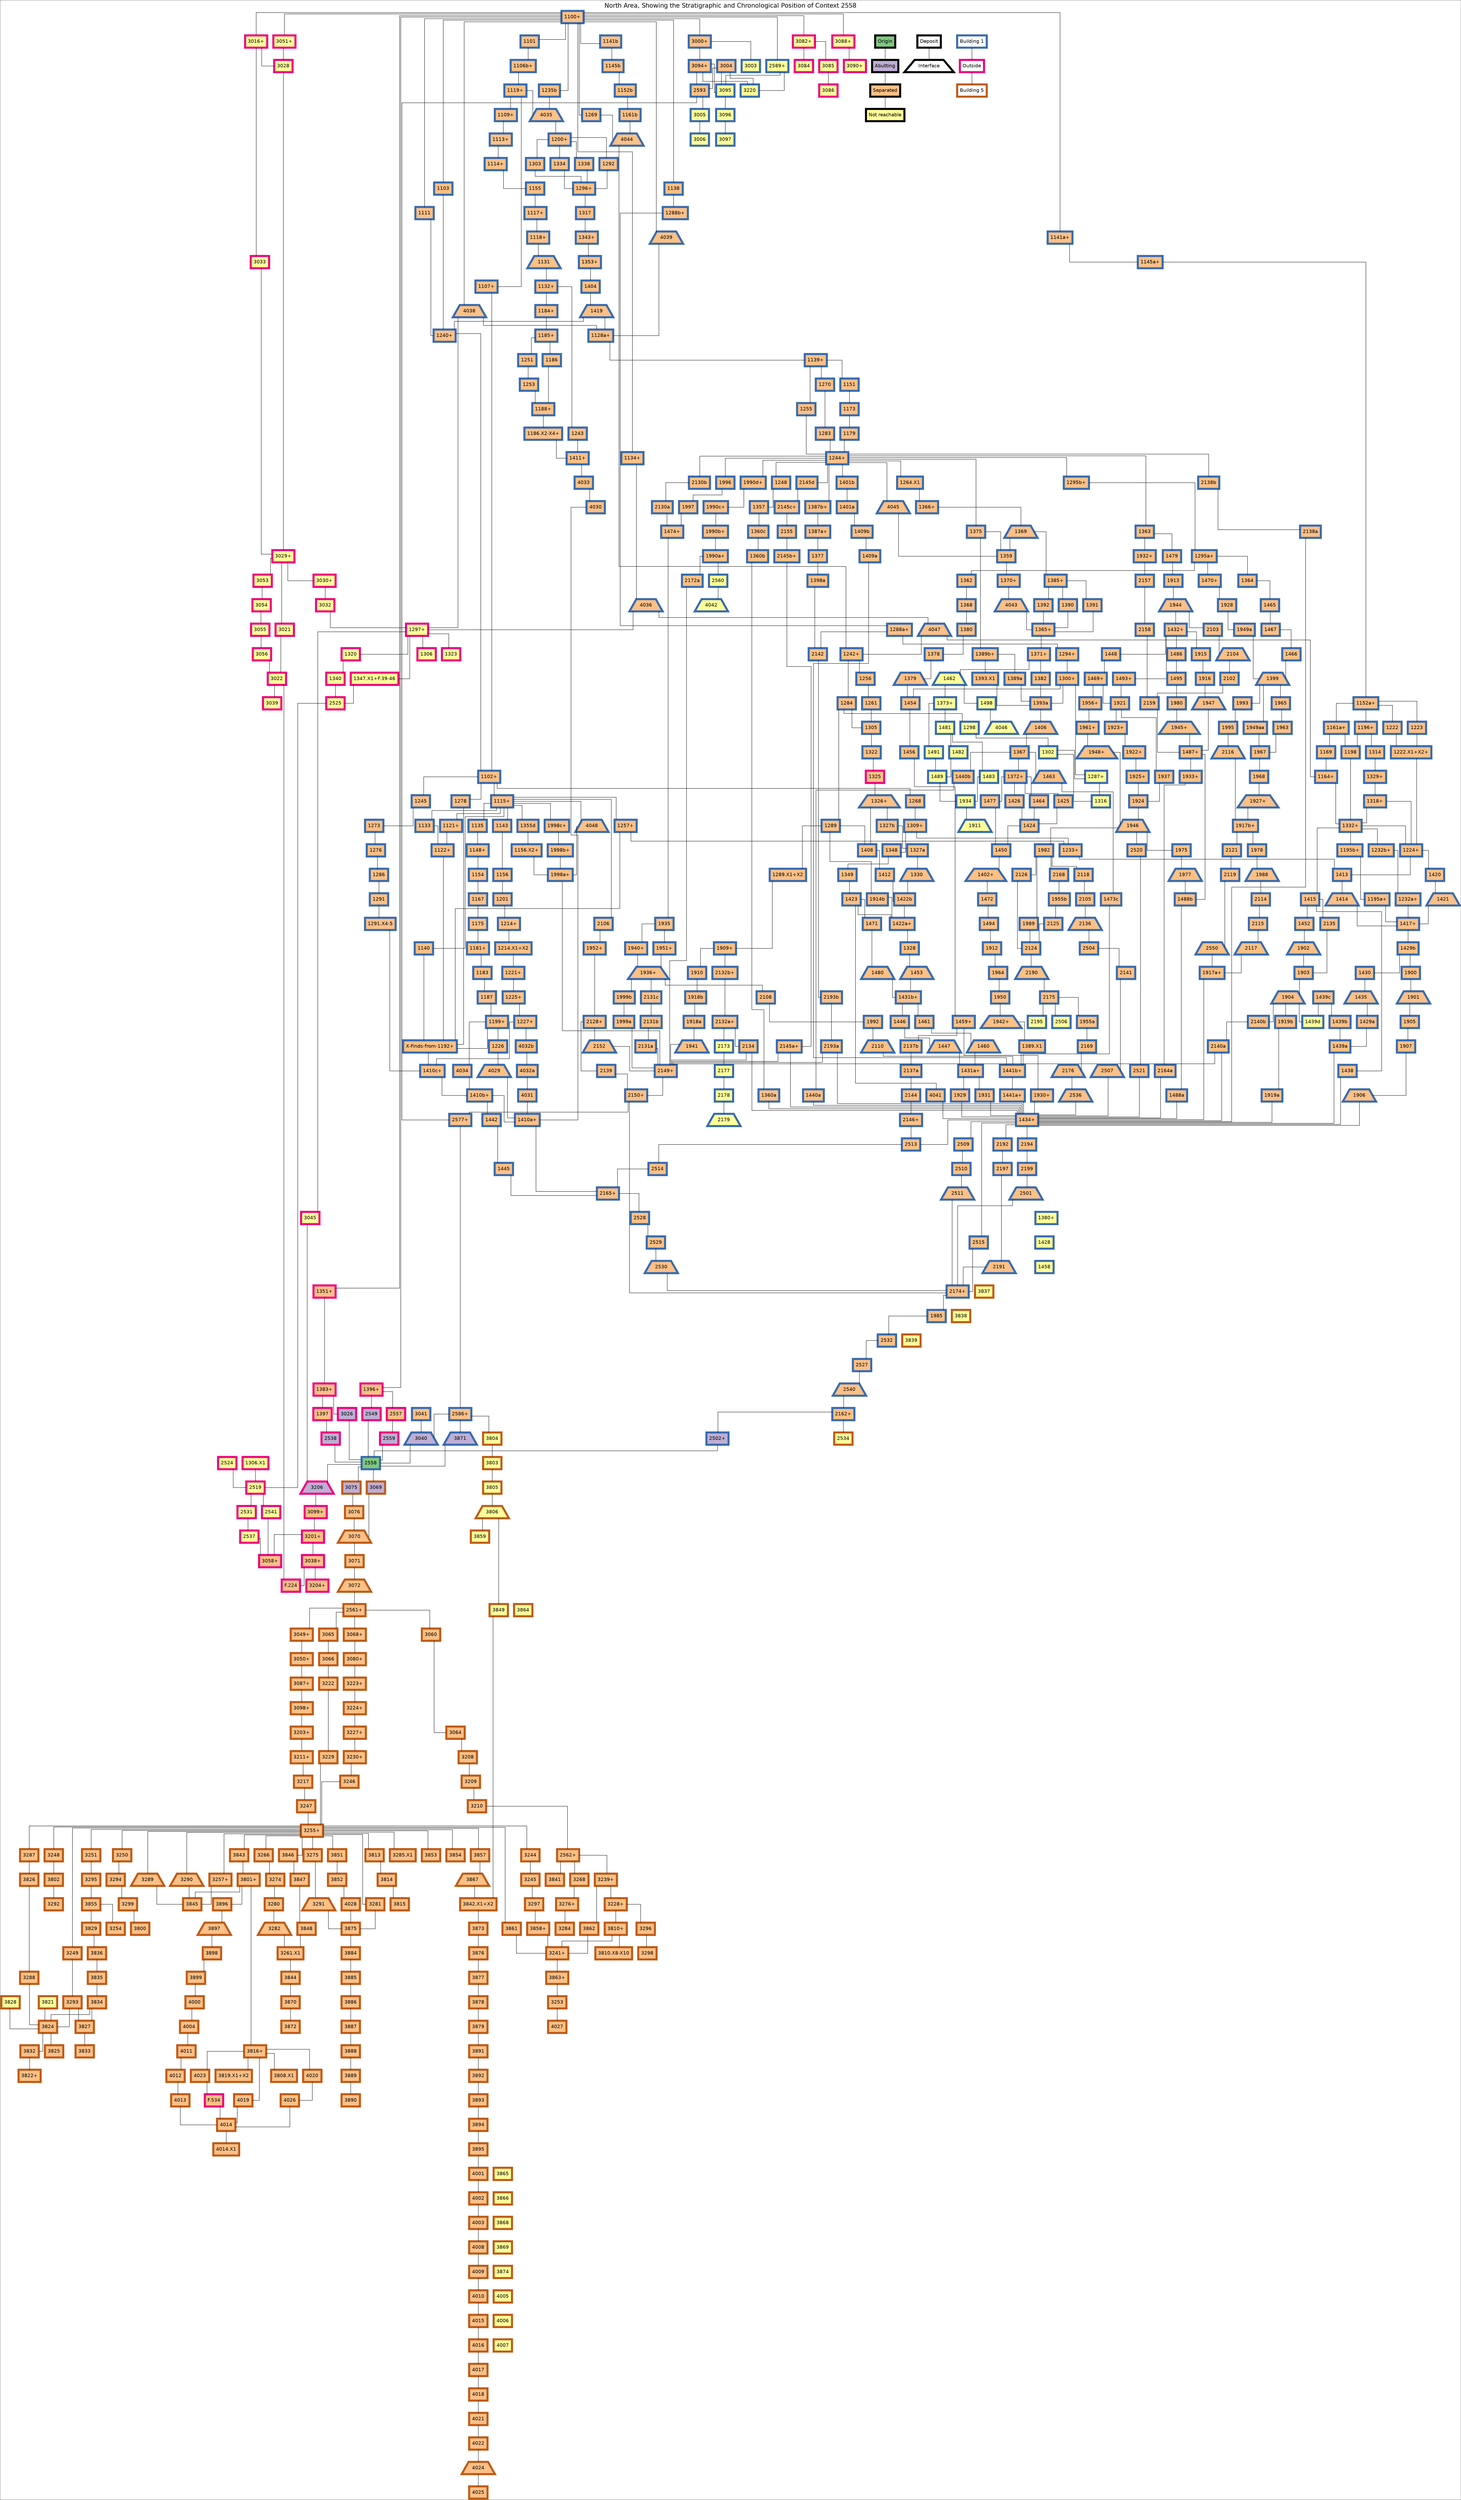 digraph to_dot {
  style=" ";
  colorscheme="accent7";
  dpi=" ";
  URL="NIL";
  margin=" ";
  bgcolor="/x11/white";
  fontname="helvetica";
  fontsize="18";
  fontcolor="/x11/black";
  splines="ortho";
  page=" ";
  size=" ";
  ratio=" ";
  label="North Area, Showing the Stratigraphic and Chronological Position of Context 2558";
  labelloc="t";
  "1297+" [shape="box"] [style="filled"] [fontname="helvetica"] [fontsize="14"] [colorscheme="accent7"] [color="6"] [fillcolor="4"] [fontcolor="/x11/black"] [penwidth="6.0"] [URL=""];
  "1306" [shape="box"] [style="filled"] [fontname="helvetica"] [fontsize="14"] [colorscheme="accent7"] [color="6"] [fillcolor="4"] [fontcolor="/x11/black"] [penwidth="6.0"] [URL=""];
  "1306.X1" [shape="box"] [style="filled"] [fontname="helvetica"] [fontsize="14"] [colorscheme="accent7"] [color="6"] [fillcolor="4"] [fontcolor="/x11/black"] [penwidth="6.0"] [URL=""];
  "1320" [shape="box"] [style="filled"] [fontname="helvetica"] [fontsize="14"] [colorscheme="accent7"] [color="6"] [fillcolor="4"] [fontcolor="/x11/black"] [penwidth="6.0"] [URL=""];
  "1323" [shape="box"] [style="filled"] [fontname="helvetica"] [fontsize="14"] [colorscheme="accent7"] [color="6"] [fillcolor="4"] [fontcolor="/x11/black"] [penwidth="6.0"] [URL=""];
  "1325" [shape="box"] [style="filled"] [fontname="helvetica"] [fontsize="14"] [colorscheme="accent7"] [color="6"] [fillcolor="3"] [fontcolor="/x11/black"] [penwidth="6.0"] [URL=""];
  "1340" [shape="box"] [style="filled"] [fontname="helvetica"] [fontsize="14"] [colorscheme="accent7"] [color="6"] [fillcolor="4"] [fontcolor="/x11/black"] [penwidth="6.0"] [URL=""];
  "1347.X1+F.39-46" [shape="box"] [style="filled"] [fontname="helvetica"] [fontsize="14"] [colorscheme="accent7"] [color="6"] [fillcolor="4"] [fontcolor="/x11/black"] [penwidth="6.0"] [URL=""];
  "1351+" [shape="box"] [style="filled"] [fontname="helvetica"] [fontsize="14"] [colorscheme="accent7"] [color="6"] [fillcolor="3"] [fontcolor="/x11/black"] [penwidth="6.0"] [URL=""];
  "1383+" [shape="box"] [style="filled"] [fontname="helvetica"] [fontsize="14"] [colorscheme="accent7"] [color="6"] [fillcolor="3"] [fontcolor="/x11/black"] [penwidth="6.0"] [URL=""];
  "1396+" [shape="box"] [style="filled"] [fontname="helvetica"] [fontsize="14"] [colorscheme="accent7"] [color="6"] [fillcolor="3"] [fontcolor="/x11/black"] [penwidth="6.0"] [URL=""];
  "1397" [shape="box"] [style="filled"] [fontname="helvetica"] [fontsize="14"] [colorscheme="accent7"] [color="6"] [fillcolor="3"] [fontcolor="/x11/black"] [penwidth="6.0"] [URL=""];
  "2519" [shape="box"] [style="filled"] [fontname="helvetica"] [fontsize="14"] [colorscheme="accent7"] [color="6"] [fillcolor="4"] [fontcolor="/x11/black"] [penwidth="6.0"] [URL=""];
  "2524" [shape="box"] [style="filled"] [fontname="helvetica"] [fontsize="14"] [colorscheme="accent7"] [color="6"] [fillcolor="4"] [fontcolor="/x11/black"] [penwidth="6.0"] [URL=""];
  "2525" [shape="box"] [style="filled"] [fontname="helvetica"] [fontsize="14"] [colorscheme="accent7"] [color="6"] [fillcolor="4"] [fontcolor="/x11/black"] [penwidth="6.0"] [URL=""];
  "2531" [shape="box"] [style="filled"] [fontname="helvetica"] [fontsize="14"] [colorscheme="accent7"] [color="6"] [fillcolor="4"] [fontcolor="/x11/black"] [penwidth="6.0"] [URL=""];
  "2537" [shape="box"] [style="filled"] [fontname="helvetica"] [fontsize="14"] [colorscheme="accent7"] [color="6"] [fillcolor="4"] [fontcolor="/x11/black"] [penwidth="6.0"] [URL=""];
  "2538" [shape="box"] [style="filled"] [fontname="helvetica"] [fontsize="14"] [colorscheme="accent7"] [color="6"] [fillcolor="2"] [fontcolor="/x11/black"] [penwidth="6.0"] [URL=""];
  "2541" [shape="box"] [style="filled"] [fontname="helvetica"] [fontsize="14"] [colorscheme="accent7"] [color="6"] [fillcolor="4"] [fontcolor="/x11/black"] [penwidth="6.0"] [URL=""];
  "2549" [shape="box"] [style="filled"] [fontname="helvetica"] [fontsize="14"] [colorscheme="accent7"] [color="6"] [fillcolor="2"] [fontcolor="/x11/black"] [penwidth="6.0"] [URL=""];
  "2557" [shape="box"] [style="filled"] [fontname="helvetica"] [fontsize="14"] [colorscheme="accent7"] [color="6"] [fillcolor="3"] [fontcolor="/x11/black"] [penwidth="6.0"] [URL=""];
  "2559" [shape="box"] [style="filled"] [fontname="helvetica"] [fontsize="14"] [colorscheme="accent7"] [color="6"] [fillcolor="2"] [fontcolor="/x11/black"] [penwidth="6.0"] [URL=""];
  "3016+" [shape="box"] [style="filled"] [fontname="helvetica"] [fontsize="14"] [colorscheme="accent7"] [color="6"] [fillcolor="4"] [fontcolor="/x11/black"] [penwidth="6.0"] [URL=""];
  "3021" [shape="box"] [style="filled"] [fontname="helvetica"] [fontsize="14"] [colorscheme="accent7"] [color="6"] [fillcolor="4"] [fontcolor="/x11/black"] [penwidth="6.0"] [URL=""];
  "3022" [shape="box"] [style="filled"] [fontname="helvetica"] [fontsize="14"] [colorscheme="accent7"] [color="6"] [fillcolor="4"] [fontcolor="/x11/black"] [penwidth="6.0"] [URL=""];
  "3026" [shape="box"] [style="filled"] [fontname="helvetica"] [fontsize="14"] [colorscheme="accent7"] [color="6"] [fillcolor="2"] [fontcolor="/x11/black"] [penwidth="6.0"] [URL=""];
  "3028" [shape="box"] [style="filled"] [fontname="helvetica"] [fontsize="14"] [colorscheme="accent7"] [color="6"] [fillcolor="4"] [fontcolor="/x11/black"] [penwidth="6.0"] [URL=""];
  "3029+" [shape="box"] [style="filled"] [fontname="helvetica"] [fontsize="14"] [colorscheme="accent7"] [color="6"] [fillcolor="4"] [fontcolor="/x11/black"] [penwidth="6.0"] [URL=""];
  "3030+" [shape="box"] [style="filled"] [fontname="helvetica"] [fontsize="14"] [colorscheme="accent7"] [color="6"] [fillcolor="4"] [fontcolor="/x11/black"] [penwidth="6.0"] [URL=""];
  "3032" [shape="box"] [style="filled"] [fontname="helvetica"] [fontsize="14"] [colorscheme="accent7"] [color="6"] [fillcolor="4"] [fontcolor="/x11/black"] [penwidth="6.0"] [URL=""];
  "3033" [shape="box"] [style="filled"] [fontname="helvetica"] [fontsize="14"] [colorscheme="accent7"] [color="6"] [fillcolor="4"] [fontcolor="/x11/black"] [penwidth="6.0"] [URL=""];
  "3038+" [shape="box"] [style="filled"] [fontname="helvetica"] [fontsize="14"] [colorscheme="accent7"] [color="6"] [fillcolor="3"] [fontcolor="/x11/black"] [penwidth="6.0"] [URL=""];
  "3039" [shape="box"] [style="filled"] [fontname="helvetica"] [fontsize="14"] [colorscheme="accent7"] [color="6"] [fillcolor="4"] [fontcolor="/x11/black"] [penwidth="6.0"] [URL=""];
  "3045" [shape="box"] [style="filled"] [fontname="helvetica"] [fontsize="14"] [colorscheme="accent7"] [color="6"] [fillcolor="4"] [fontcolor="/x11/black"] [penwidth="6.0"] [URL=""];
  "3051+" [shape="box"] [style="filled"] [fontname="helvetica"] [fontsize="14"] [colorscheme="accent7"] [color="6"] [fillcolor="4"] [fontcolor="/x11/black"] [penwidth="6.0"] [URL=""];
  "3053" [shape="box"] [style="filled"] [fontname="helvetica"] [fontsize="14"] [colorscheme="accent7"] [color="6"] [fillcolor="4"] [fontcolor="/x11/black"] [penwidth="6.0"] [URL=""];
  "3054" [shape="box"] [style="filled"] [fontname="helvetica"] [fontsize="14"] [colorscheme="accent7"] [color="6"] [fillcolor="4"] [fontcolor="/x11/black"] [penwidth="6.0"] [URL=""];
  "3055" [shape="box"] [style="filled"] [fontname="helvetica"] [fontsize="14"] [colorscheme="accent7"] [color="6"] [fillcolor="4"] [fontcolor="/x11/black"] [penwidth="6.0"] [URL=""];
  "3056" [shape="box"] [style="filled"] [fontname="helvetica"] [fontsize="14"] [colorscheme="accent7"] [color="6"] [fillcolor="4"] [fontcolor="/x11/black"] [penwidth="6.0"] [URL=""];
  "3058+" [shape="box"] [style="filled"] [fontname="helvetica"] [fontsize="14"] [colorscheme="accent7"] [color="6"] [fillcolor="3"] [fontcolor="/x11/black"] [penwidth="6.0"] [URL=""];
  "3082+" [shape="box"] [style="filled"] [fontname="helvetica"] [fontsize="14"] [colorscheme="accent7"] [color="6"] [fillcolor="4"] [fontcolor="/x11/black"] [penwidth="6.0"] [URL=""];
  "3084" [shape="box"] [style="filled"] [fontname="helvetica"] [fontsize="14"] [colorscheme="accent7"] [color="6"] [fillcolor="4"] [fontcolor="/x11/black"] [penwidth="6.0"] [URL=""];
  "3085" [shape="box"] [style="filled"] [fontname="helvetica"] [fontsize="14"] [colorscheme="accent7"] [color="6"] [fillcolor="4"] [fontcolor="/x11/black"] [penwidth="6.0"] [URL=""];
  "3086" [shape="box"] [style="filled"] [fontname="helvetica"] [fontsize="14"] [colorscheme="accent7"] [color="6"] [fillcolor="4"] [fontcolor="/x11/black"] [penwidth="6.0"] [URL=""];
  "3088+" [shape="box"] [style="filled"] [fontname="helvetica"] [fontsize="14"] [colorscheme="accent7"] [color="6"] [fillcolor="4"] [fontcolor="/x11/black"] [penwidth="6.0"] [URL=""];
  "3090+" [shape="box"] [style="filled"] [fontname="helvetica"] [fontsize="14"] [colorscheme="accent7"] [color="6"] [fillcolor="4"] [fontcolor="/x11/black"] [penwidth="6.0"] [URL=""];
  "3099+" [shape="box"] [style="filled"] [fontname="helvetica"] [fontsize="14"] [colorscheme="accent7"] [color="6"] [fillcolor="3"] [fontcolor="/x11/black"] [penwidth="6.0"] [URL=""];
  "3201+" [shape="box"] [style="filled"] [fontname="helvetica"] [fontsize="14"] [colorscheme="accent7"] [color="6"] [fillcolor="3"] [fontcolor="/x11/black"] [penwidth="6.0"] [URL=""];
  "3204+" [shape="box"] [style="filled"] [fontname="helvetica"] [fontsize="14"] [colorscheme="accent7"] [color="6"] [fillcolor="3"] [fontcolor="/x11/black"] [penwidth="6.0"] [URL=""];
  "3206" [shape="trapezium"] [style="filled"] [fontname="helvetica"] [fontsize="14"] [colorscheme="accent7"] [color="6"] [fillcolor="2"] [fontcolor="/x11/black"] [penwidth="6.0"] [URL=""];
  "F.224" [shape="box"] [style="filled"] [fontname="helvetica"] [fontsize="14"] [colorscheme="accent7"] [color="6"] [fillcolor="3"] [fontcolor="/x11/black"] [penwidth="6.0"] [URL=""];
  "F.534" [shape="box"] [style="filled"] [fontname="helvetica"] [fontsize="14"] [colorscheme="accent7"] [color="6"] [fillcolor="3"] [fontcolor="/x11/black"] [penwidth="6.0"] [URL=""];
  "1100+" [shape="box"] [style="filled"] [fontname="helvetica"] [fontsize="14"] [colorscheme="accent7"] [color="5"] [fillcolor="3"] [fontcolor="/x11/black"] [penwidth="6.0"] [URL=""];
  "1101" [shape="box"] [style="filled"] [fontname="helvetica"] [fontsize="14"] [colorscheme="accent7"] [color="5"] [fillcolor="3"] [fontcolor="/x11/black"] [penwidth="6.0"] [URL=""];
  "1102+" [shape="box"] [style="filled"] [fontname="helvetica"] [fontsize="14"] [colorscheme="accent7"] [color="5"] [fillcolor="3"] [fontcolor="/x11/black"] [penwidth="6.0"] [URL=""];
  "1103" [shape="box"] [style="filled"] [fontname="helvetica"] [fontsize="14"] [colorscheme="accent7"] [color="5"] [fillcolor="3"] [fontcolor="/x11/black"] [penwidth="6.0"] [URL=""];
  "1106b+" [shape="box"] [style="filled"] [fontname="helvetica"] [fontsize="14"] [colorscheme="accent7"] [color="5"] [fillcolor="3"] [fontcolor="/x11/black"] [penwidth="6.0"] [URL=""];
  "1107+" [shape="box"] [style="filled"] [fontname="helvetica"] [fontsize="14"] [colorscheme="accent7"] [color="5"] [fillcolor="3"] [fontcolor="/x11/black"] [penwidth="6.0"] [URL=""];
  "1109+" [shape="box"] [style="filled"] [fontname="helvetica"] [fontsize="14"] [colorscheme="accent7"] [color="5"] [fillcolor="3"] [fontcolor="/x11/black"] [penwidth="6.0"] [URL=""];
  "1111" [shape="box"] [style="filled"] [fontname="helvetica"] [fontsize="14"] [colorscheme="accent7"] [color="5"] [fillcolor="3"] [fontcolor="/x11/black"] [penwidth="6.0"] [URL=""];
  "1113+" [shape="box"] [style="filled"] [fontname="helvetica"] [fontsize="14"] [colorscheme="accent7"] [color="5"] [fillcolor="3"] [fontcolor="/x11/black"] [penwidth="6.0"] [URL=""];
  "1114+" [shape="box"] [style="filled"] [fontname="helvetica"] [fontsize="14"] [colorscheme="accent7"] [color="5"] [fillcolor="3"] [fontcolor="/x11/black"] [penwidth="6.0"] [URL=""];
  "1115+" [shape="box"] [style="filled"] [fontname="helvetica"] [fontsize="14"] [colorscheme="accent7"] [color="5"] [fillcolor="3"] [fontcolor="/x11/black"] [penwidth="6.0"] [URL=""];
  "1117+" [shape="box"] [style="filled"] [fontname="helvetica"] [fontsize="14"] [colorscheme="accent7"] [color="5"] [fillcolor="3"] [fontcolor="/x11/black"] [penwidth="6.0"] [URL=""];
  "1118+" [shape="box"] [style="filled"] [fontname="helvetica"] [fontsize="14"] [colorscheme="accent7"] [color="5"] [fillcolor="3"] [fontcolor="/x11/black"] [penwidth="6.0"] [URL=""];
  "1119+" [shape="box"] [style="filled"] [fontname="helvetica"] [fontsize="14"] [colorscheme="accent7"] [color="5"] [fillcolor="3"] [fontcolor="/x11/black"] [penwidth="6.0"] [URL=""];
  "1121+" [shape="box"] [style="filled"] [fontname="helvetica"] [fontsize="14"] [colorscheme="accent7"] [color="5"] [fillcolor="3"] [fontcolor="/x11/black"] [penwidth="6.0"] [URL=""];
  "1122+" [shape="box"] [style="filled"] [fontname="helvetica"] [fontsize="14"] [colorscheme="accent7"] [color="5"] [fillcolor="3"] [fontcolor="/x11/black"] [penwidth="6.0"] [URL=""];
  "1128a+" [shape="box"] [style="filled"] [fontname="helvetica"] [fontsize="14"] [colorscheme="accent7"] [color="5"] [fillcolor="3"] [fontcolor="/x11/black"] [penwidth="6.0"] [URL=""];
  "1131" [shape="trapezium"] [style="filled"] [fontname="helvetica"] [fontsize="14"] [colorscheme="accent7"] [color="5"] [fillcolor="3"] [fontcolor="/x11/black"] [penwidth="6.0"] [URL=""];
  "1132+" [shape="box"] [style="filled"] [fontname="helvetica"] [fontsize="14"] [colorscheme="accent7"] [color="5"] [fillcolor="3"] [fontcolor="/x11/black"] [penwidth="6.0"] [URL=""];
  "1133" [shape="box"] [style="filled"] [fontname="helvetica"] [fontsize="14"] [colorscheme="accent7"] [color="5"] [fillcolor="3"] [fontcolor="/x11/black"] [penwidth="6.0"] [URL=""];
  "1134+" [shape="box"] [style="filled"] [fontname="helvetica"] [fontsize="14"] [colorscheme="accent7"] [color="5"] [fillcolor="3"] [fontcolor="/x11/black"] [penwidth="6.0"] [URL=""];
  "1135" [shape="box"] [style="filled"] [fontname="helvetica"] [fontsize="14"] [colorscheme="accent7"] [color="5"] [fillcolor="3"] [fontcolor="/x11/black"] [penwidth="6.0"] [URL=""];
  "1138" [shape="box"] [style="filled"] [fontname="helvetica"] [fontsize="14"] [colorscheme="accent7"] [color="5"] [fillcolor="3"] [fontcolor="/x11/black"] [penwidth="6.0"] [URL=""];
  "1139+" [shape="box"] [style="filled"] [fontname="helvetica"] [fontsize="14"] [colorscheme="accent7"] [color="5"] [fillcolor="3"] [fontcolor="/x11/black"] [penwidth="6.0"] [URL=""];
  "1140" [shape="box"] [style="filled"] [fontname="helvetica"] [fontsize="14"] [colorscheme="accent7"] [color="5"] [fillcolor="3"] [fontcolor="/x11/black"] [penwidth="6.0"] [URL=""];
  "1141a+" [shape="box"] [style="filled"] [fontname="helvetica"] [fontsize="14"] [colorscheme="accent7"] [color="5"] [fillcolor="3"] [fontcolor="/x11/black"] [penwidth="6.0"] [URL=""];
  "1141b" [shape="box"] [style="filled"] [fontname="helvetica"] [fontsize="14"] [colorscheme="accent7"] [color="5"] [fillcolor="3"] [fontcolor="/x11/black"] [penwidth="6.0"] [URL=""];
  "1143" [shape="box"] [style="filled"] [fontname="helvetica"] [fontsize="14"] [colorscheme="accent7"] [color="5"] [fillcolor="3"] [fontcolor="/x11/black"] [penwidth="6.0"] [URL=""];
  "1145a+" [shape="box"] [style="filled"] [fontname="helvetica"] [fontsize="14"] [colorscheme="accent7"] [color="5"] [fillcolor="3"] [fontcolor="/x11/black"] [penwidth="6.0"] [URL=""];
  "1145b" [shape="box"] [style="filled"] [fontname="helvetica"] [fontsize="14"] [colorscheme="accent7"] [color="5"] [fillcolor="3"] [fontcolor="/x11/black"] [penwidth="6.0"] [URL=""];
  "1148+" [shape="box"] [style="filled"] [fontname="helvetica"] [fontsize="14"] [colorscheme="accent7"] [color="5"] [fillcolor="3"] [fontcolor="/x11/black"] [penwidth="6.0"] [URL=""];
  "1151" [shape="box"] [style="filled"] [fontname="helvetica"] [fontsize="14"] [colorscheme="accent7"] [color="5"] [fillcolor="3"] [fontcolor="/x11/black"] [penwidth="6.0"] [URL=""];
  "1152a+" [shape="box"] [style="filled"] [fontname="helvetica"] [fontsize="14"] [colorscheme="accent7"] [color="5"] [fillcolor="3"] [fontcolor="/x11/black"] [penwidth="6.0"] [URL=""];
  "1152b" [shape="box"] [style="filled"] [fontname="helvetica"] [fontsize="14"] [colorscheme="accent7"] [color="5"] [fillcolor="3"] [fontcolor="/x11/black"] [penwidth="6.0"] [URL=""];
  "1154" [shape="box"] [style="filled"] [fontname="helvetica"] [fontsize="14"] [colorscheme="accent7"] [color="5"] [fillcolor="3"] [fontcolor="/x11/black"] [penwidth="6.0"] [URL=""];
  "1155" [shape="box"] [style="filled"] [fontname="helvetica"] [fontsize="14"] [colorscheme="accent7"] [color="5"] [fillcolor="3"] [fontcolor="/x11/black"] [penwidth="6.0"] [URL=""];
  "1156" [shape="box"] [style="filled"] [fontname="helvetica"] [fontsize="14"] [colorscheme="accent7"] [color="5"] [fillcolor="3"] [fontcolor="/x11/black"] [penwidth="6.0"] [URL=""];
  "1156.X2+" [shape="box"] [style="filled"] [fontname="helvetica"] [fontsize="14"] [colorscheme="accent7"] [color="5"] [fillcolor="3"] [fontcolor="/x11/black"] [penwidth="6.0"] [URL=""];
  "1161a+" [shape="box"] [style="filled"] [fontname="helvetica"] [fontsize="14"] [colorscheme="accent7"] [color="5"] [fillcolor="3"] [fontcolor="/x11/black"] [penwidth="6.0"] [URL=""];
  "1161b" [shape="box"] [style="filled"] [fontname="helvetica"] [fontsize="14"] [colorscheme="accent7"] [color="5"] [fillcolor="3"] [fontcolor="/x11/black"] [penwidth="6.0"] [URL=""];
  "1164+" [shape="box"] [style="filled"] [fontname="helvetica"] [fontsize="14"] [colorscheme="accent7"] [color="5"] [fillcolor="3"] [fontcolor="/x11/black"] [penwidth="6.0"] [URL=""];
  "1167" [shape="box"] [style="filled"] [fontname="helvetica"] [fontsize="14"] [colorscheme="accent7"] [color="5"] [fillcolor="3"] [fontcolor="/x11/black"] [penwidth="6.0"] [URL=""];
  "1169" [shape="box"] [style="filled"] [fontname="helvetica"] [fontsize="14"] [colorscheme="accent7"] [color="5"] [fillcolor="3"] [fontcolor="/x11/black"] [penwidth="6.0"] [URL=""];
  "1173" [shape="box"] [style="filled"] [fontname="helvetica"] [fontsize="14"] [colorscheme="accent7"] [color="5"] [fillcolor="3"] [fontcolor="/x11/black"] [penwidth="6.0"] [URL=""];
  "1175" [shape="box"] [style="filled"] [fontname="helvetica"] [fontsize="14"] [colorscheme="accent7"] [color="5"] [fillcolor="3"] [fontcolor="/x11/black"] [penwidth="6.0"] [URL=""];
  "1179" [shape="box"] [style="filled"] [fontname="helvetica"] [fontsize="14"] [colorscheme="accent7"] [color="5"] [fillcolor="3"] [fontcolor="/x11/black"] [penwidth="6.0"] [URL=""];
  "1181+" [shape="box"] [style="filled"] [fontname="helvetica"] [fontsize="14"] [colorscheme="accent7"] [color="5"] [fillcolor="3"] [fontcolor="/x11/black"] [penwidth="6.0"] [URL=""];
  "1183" [shape="box"] [style="filled"] [fontname="helvetica"] [fontsize="14"] [colorscheme="accent7"] [color="5"] [fillcolor="3"] [fontcolor="/x11/black"] [penwidth="6.0"] [URL=""];
  "1184+" [shape="box"] [style="filled"] [fontname="helvetica"] [fontsize="14"] [colorscheme="accent7"] [color="5"] [fillcolor="3"] [fontcolor="/x11/black"] [penwidth="6.0"] [URL=""];
  "1185+" [shape="box"] [style="filled"] [fontname="helvetica"] [fontsize="14"] [colorscheme="accent7"] [color="5"] [fillcolor="3"] [fontcolor="/x11/black"] [penwidth="6.0"] [URL=""];
  "1186" [shape="box"] [style="filled"] [fontname="helvetica"] [fontsize="14"] [colorscheme="accent7"] [color="5"] [fillcolor="3"] [fontcolor="/x11/black"] [penwidth="6.0"] [URL=""];
  "1186.X2-X4+" [shape="box"] [style="filled"] [fontname="helvetica"] [fontsize="14"] [colorscheme="accent7"] [color="5"] [fillcolor="3"] [fontcolor="/x11/black"] [penwidth="6.0"] [URL=""];
  "1187" [shape="box"] [style="filled"] [fontname="helvetica"] [fontsize="14"] [colorscheme="accent7"] [color="5"] [fillcolor="3"] [fontcolor="/x11/black"] [penwidth="6.0"] [URL=""];
  "1188+" [shape="box"] [style="filled"] [fontname="helvetica"] [fontsize="14"] [colorscheme="accent7"] [color="5"] [fillcolor="3"] [fontcolor="/x11/black"] [penwidth="6.0"] [URL=""];
  "1195a+" [shape="box"] [style="filled"] [fontname="helvetica"] [fontsize="14"] [colorscheme="accent7"] [color="5"] [fillcolor="3"] [fontcolor="/x11/black"] [penwidth="6.0"] [URL=""];
  "1195b+" [shape="box"] [style="filled"] [fontname="helvetica"] [fontsize="14"] [colorscheme="accent7"] [color="5"] [fillcolor="3"] [fontcolor="/x11/black"] [penwidth="6.0"] [URL=""];
  "1196+" [shape="box"] [style="filled"] [fontname="helvetica"] [fontsize="14"] [colorscheme="accent7"] [color="5"] [fillcolor="3"] [fontcolor="/x11/black"] [penwidth="6.0"] [URL=""];
  "1198" [shape="box"] [style="filled"] [fontname="helvetica"] [fontsize="14"] [colorscheme="accent7"] [color="5"] [fillcolor="3"] [fontcolor="/x11/black"] [penwidth="6.0"] [URL=""];
  "1199+" [shape="box"] [style="filled"] [fontname="helvetica"] [fontsize="14"] [colorscheme="accent7"] [color="5"] [fillcolor="3"] [fontcolor="/x11/black"] [penwidth="6.0"] [URL=""];
  "1200+" [shape="box"] [style="filled"] [fontname="helvetica"] [fontsize="14"] [colorscheme="accent7"] [color="5"] [fillcolor="3"] [fontcolor="/x11/black"] [penwidth="6.0"] [URL=""];
  "1201" [shape="box"] [style="filled"] [fontname="helvetica"] [fontsize="14"] [colorscheme="accent7"] [color="5"] [fillcolor="3"] [fontcolor="/x11/black"] [penwidth="6.0"] [URL=""];
  "1214+" [shape="box"] [style="filled"] [fontname="helvetica"] [fontsize="14"] [colorscheme="accent7"] [color="5"] [fillcolor="3"] [fontcolor="/x11/black"] [penwidth="6.0"] [URL=""];
  "1214.X1+X2" [shape="box"] [style="filled"] [fontname="helvetica"] [fontsize="14"] [colorscheme="accent7"] [color="5"] [fillcolor="3"] [fontcolor="/x11/black"] [penwidth="6.0"] [URL=""];
  "1221+" [shape="box"] [style="filled"] [fontname="helvetica"] [fontsize="14"] [colorscheme="accent7"] [color="5"] [fillcolor="3"] [fontcolor="/x11/black"] [penwidth="6.0"] [URL=""];
  "1222" [shape="box"] [style="filled"] [fontname="helvetica"] [fontsize="14"] [colorscheme="accent7"] [color="5"] [fillcolor="3"] [fontcolor="/x11/black"] [penwidth="6.0"] [URL=""];
  "1222.X1+X2+" [shape="box"] [style="filled"] [fontname="helvetica"] [fontsize="14"] [colorscheme="accent7"] [color="5"] [fillcolor="3"] [fontcolor="/x11/black"] [penwidth="6.0"] [URL=""];
  "1223" [shape="box"] [style="filled"] [fontname="helvetica"] [fontsize="14"] [colorscheme="accent7"] [color="5"] [fillcolor="3"] [fontcolor="/x11/black"] [penwidth="6.0"] [URL=""];
  "1224+" [shape="box"] [style="filled"] [fontname="helvetica"] [fontsize="14"] [colorscheme="accent7"] [color="5"] [fillcolor="3"] [fontcolor="/x11/black"] [penwidth="6.0"] [URL=""];
  "1225+" [shape="box"] [style="filled"] [fontname="helvetica"] [fontsize="14"] [colorscheme="accent7"] [color="5"] [fillcolor="3"] [fontcolor="/x11/black"] [penwidth="6.0"] [URL=""];
  "1226" [shape="box"] [style="filled"] [fontname="helvetica"] [fontsize="14"] [colorscheme="accent7"] [color="5"] [fillcolor="3"] [fontcolor="/x11/black"] [penwidth="6.0"] [URL=""];
  "1227+" [shape="box"] [style="filled"] [fontname="helvetica"] [fontsize="14"] [colorscheme="accent7"] [color="5"] [fillcolor="3"] [fontcolor="/x11/black"] [penwidth="6.0"] [URL=""];
  "1232a+" [shape="box"] [style="filled"] [fontname="helvetica"] [fontsize="14"] [colorscheme="accent7"] [color="5"] [fillcolor="3"] [fontcolor="/x11/black"] [penwidth="6.0"] [URL=""];
  "1232b+" [shape="box"] [style="filled"] [fontname="helvetica"] [fontsize="14"] [colorscheme="accent7"] [color="5"] [fillcolor="3"] [fontcolor="/x11/black"] [penwidth="6.0"] [URL=""];
  "1233+" [shape="box"] [style="filled"] [fontname="helvetica"] [fontsize="14"] [colorscheme="accent7"] [color="5"] [fillcolor="3"] [fontcolor="/x11/black"] [penwidth="6.0"] [URL=""];
  "1235b" [shape="box"] [style="filled"] [fontname="helvetica"] [fontsize="14"] [colorscheme="accent7"] [color="5"] [fillcolor="3"] [fontcolor="/x11/black"] [penwidth="6.0"] [URL=""];
  "1240+" [shape="box"] [style="filled"] [fontname="helvetica"] [fontsize="14"] [colorscheme="accent7"] [color="5"] [fillcolor="3"] [fontcolor="/x11/black"] [penwidth="6.0"] [URL=""];
  "1242+" [shape="box"] [style="filled"] [fontname="helvetica"] [fontsize="14"] [colorscheme="accent7"] [color="5"] [fillcolor="3"] [fontcolor="/x11/black"] [penwidth="6.0"] [URL=""];
  "1243" [shape="box"] [style="filled"] [fontname="helvetica"] [fontsize="14"] [colorscheme="accent7"] [color="5"] [fillcolor="3"] [fontcolor="/x11/black"] [penwidth="6.0"] [URL=""];
  "1244+" [shape="box"] [style="filled"] [fontname="helvetica"] [fontsize="14"] [colorscheme="accent7"] [color="5"] [fillcolor="3"] [fontcolor="/x11/black"] [penwidth="6.0"] [URL=""];
  "1245" [shape="box"] [style="filled"] [fontname="helvetica"] [fontsize="14"] [colorscheme="accent7"] [color="5"] [fillcolor="3"] [fontcolor="/x11/black"] [penwidth="6.0"] [URL=""];
  "1248" [shape="box"] [style="filled"] [fontname="helvetica"] [fontsize="14"] [colorscheme="accent7"] [color="5"] [fillcolor="3"] [fontcolor="/x11/black"] [penwidth="6.0"] [URL=""];
  "1251" [shape="box"] [style="filled"] [fontname="helvetica"] [fontsize="14"] [colorscheme="accent7"] [color="5"] [fillcolor="3"] [fontcolor="/x11/black"] [penwidth="6.0"] [URL=""];
  "1253" [shape="box"] [style="filled"] [fontname="helvetica"] [fontsize="14"] [colorscheme="accent7"] [color="5"] [fillcolor="3"] [fontcolor="/x11/black"] [penwidth="6.0"] [URL=""];
  "1255" [shape="box"] [style="filled"] [fontname="helvetica"] [fontsize="14"] [colorscheme="accent7"] [color="5"] [fillcolor="3"] [fontcolor="/x11/black"] [penwidth="6.0"] [URL=""];
  "1256" [shape="box"] [style="filled"] [fontname="helvetica"] [fontsize="14"] [colorscheme="accent7"] [color="5"] [fillcolor="3"] [fontcolor="/x11/black"] [penwidth="6.0"] [URL=""];
  "1257+" [shape="box"] [style="filled"] [fontname="helvetica"] [fontsize="14"] [colorscheme="accent7"] [color="5"] [fillcolor="3"] [fontcolor="/x11/black"] [penwidth="6.0"] [URL=""];
  "1261" [shape="box"] [style="filled"] [fontname="helvetica"] [fontsize="14"] [colorscheme="accent7"] [color="5"] [fillcolor="3"] [fontcolor="/x11/black"] [penwidth="6.0"] [URL=""];
  "1264.X1" [shape="box"] [style="filled"] [fontname="helvetica"] [fontsize="14"] [colorscheme="accent7"] [color="5"] [fillcolor="3"] [fontcolor="/x11/black"] [penwidth="6.0"] [URL=""];
  "1268" [shape="box"] [style="filled"] [fontname="helvetica"] [fontsize="14"] [colorscheme="accent7"] [color="5"] [fillcolor="3"] [fontcolor="/x11/black"] [penwidth="6.0"] [URL=""];
  "1269" [shape="box"] [style="filled"] [fontname="helvetica"] [fontsize="14"] [colorscheme="accent7"] [color="5"] [fillcolor="3"] [fontcolor="/x11/black"] [penwidth="6.0"] [URL=""];
  "1270" [shape="box"] [style="filled"] [fontname="helvetica"] [fontsize="14"] [colorscheme="accent7"] [color="5"] [fillcolor="3"] [fontcolor="/x11/black"] [penwidth="6.0"] [URL=""];
  "1273" [shape="box"] [style="filled"] [fontname="helvetica"] [fontsize="14"] [colorscheme="accent7"] [color="5"] [fillcolor="3"] [fontcolor="/x11/black"] [penwidth="6.0"] [URL=""];
  "1276" [shape="box"] [style="filled"] [fontname="helvetica"] [fontsize="14"] [colorscheme="accent7"] [color="5"] [fillcolor="3"] [fontcolor="/x11/black"] [penwidth="6.0"] [URL=""];
  "1278" [shape="box"] [style="filled"] [fontname="helvetica"] [fontsize="14"] [colorscheme="accent7"] [color="5"] [fillcolor="3"] [fontcolor="/x11/black"] [penwidth="6.0"] [URL=""];
  "1283" [shape="box"] [style="filled"] [fontname="helvetica"] [fontsize="14"] [colorscheme="accent7"] [color="5"] [fillcolor="3"] [fontcolor="/x11/black"] [penwidth="6.0"] [URL=""];
  "1284" [shape="box"] [style="filled"] [fontname="helvetica"] [fontsize="14"] [colorscheme="accent7"] [color="5"] [fillcolor="3"] [fontcolor="/x11/black"] [penwidth="6.0"] [URL=""];
  "1286" [shape="box"] [style="filled"] [fontname="helvetica"] [fontsize="14"] [colorscheme="accent7"] [color="5"] [fillcolor="3"] [fontcolor="/x11/black"] [penwidth="6.0"] [URL=""];
  "1287+" [shape="box"] [style="filled"] [fontname="helvetica"] [fontsize="14"] [colorscheme="accent7"] [color="5"] [fillcolor="4"] [fontcolor="/x11/black"] [penwidth="6.0"] [URL=""];
  "1288a+" [shape="box"] [style="filled"] [fontname="helvetica"] [fontsize="14"] [colorscheme="accent7"] [color="5"] [fillcolor="3"] [fontcolor="/x11/black"] [penwidth="6.0"] [URL=""];
  "1288b+" [shape="box"] [style="filled"] [fontname="helvetica"] [fontsize="14"] [colorscheme="accent7"] [color="5"] [fillcolor="3"] [fontcolor="/x11/black"] [penwidth="6.0"] [URL=""];
  "1289" [shape="box"] [style="filled"] [fontname="helvetica"] [fontsize="14"] [colorscheme="accent7"] [color="5"] [fillcolor="3"] [fontcolor="/x11/black"] [penwidth="6.0"] [URL=""];
  "1289.X1+X2" [shape="box"] [style="filled"] [fontname="helvetica"] [fontsize="14"] [colorscheme="accent7"] [color="5"] [fillcolor="3"] [fontcolor="/x11/black"] [penwidth="6.0"] [URL=""];
  "1291" [shape="box"] [style="filled"] [fontname="helvetica"] [fontsize="14"] [colorscheme="accent7"] [color="5"] [fillcolor="3"] [fontcolor="/x11/black"] [penwidth="6.0"] [URL=""];
  "1291.X4-5" [shape="box"] [style="filled"] [fontname="helvetica"] [fontsize="14"] [colorscheme="accent7"] [color="5"] [fillcolor="3"] [fontcolor="/x11/black"] [penwidth="6.0"] [URL=""];
  "1292" [shape="box"] [style="filled"] [fontname="helvetica"] [fontsize="14"] [colorscheme="accent7"] [color="5"] [fillcolor="3"] [fontcolor="/x11/black"] [penwidth="6.0"] [URL=""];
  "1294+" [shape="box"] [style="filled"] [fontname="helvetica"] [fontsize="14"] [colorscheme="accent7"] [color="5"] [fillcolor="3"] [fontcolor="/x11/black"] [penwidth="6.0"] [URL=""];
  "1295a+" [shape="box"] [style="filled"] [fontname="helvetica"] [fontsize="14"] [colorscheme="accent7"] [color="5"] [fillcolor="3"] [fontcolor="/x11/black"] [penwidth="6.0"] [URL=""];
  "1295b+" [shape="box"] [style="filled"] [fontname="helvetica"] [fontsize="14"] [colorscheme="accent7"] [color="5"] [fillcolor="3"] [fontcolor="/x11/black"] [penwidth="6.0"] [URL=""];
  "1296+" [shape="box"] [style="filled"] [fontname="helvetica"] [fontsize="14"] [colorscheme="accent7"] [color="5"] [fillcolor="3"] [fontcolor="/x11/black"] [penwidth="6.0"] [URL=""];
  "1298" [shape="box"] [style="filled"] [fontname="helvetica"] [fontsize="14"] [colorscheme="accent7"] [color="5"] [fillcolor="4"] [fontcolor="/x11/black"] [penwidth="6.0"] [URL=""];
  "1300+" [shape="box"] [style="filled"] [fontname="helvetica"] [fontsize="14"] [colorscheme="accent7"] [color="5"] [fillcolor="3"] [fontcolor="/x11/black"] [penwidth="6.0"] [URL=""];
  "1302" [shape="box"] [style="filled"] [fontname="helvetica"] [fontsize="14"] [colorscheme="accent7"] [color="5"] [fillcolor="4"] [fontcolor="/x11/black"] [penwidth="6.0"] [URL=""];
  "1303" [shape="box"] [style="filled"] [fontname="helvetica"] [fontsize="14"] [colorscheme="accent7"] [color="5"] [fillcolor="3"] [fontcolor="/x11/black"] [penwidth="6.0"] [URL=""];
  "1305" [shape="box"] [style="filled"] [fontname="helvetica"] [fontsize="14"] [colorscheme="accent7"] [color="5"] [fillcolor="3"] [fontcolor="/x11/black"] [penwidth="6.0"] [URL=""];
  "1309+" [shape="box"] [style="filled"] [fontname="helvetica"] [fontsize="14"] [colorscheme="accent7"] [color="5"] [fillcolor="3"] [fontcolor="/x11/black"] [penwidth="6.0"] [URL=""];
  "1314" [shape="box"] [style="filled"] [fontname="helvetica"] [fontsize="14"] [colorscheme="accent7"] [color="5"] [fillcolor="3"] [fontcolor="/x11/black"] [penwidth="6.0"] [URL=""];
  "1316" [shape="box"] [style="filled"] [fontname="helvetica"] [fontsize="14"] [colorscheme="accent7"] [color="5"] [fillcolor="4"] [fontcolor="/x11/black"] [penwidth="6.0"] [URL=""];
  "1317" [shape="box"] [style="filled"] [fontname="helvetica"] [fontsize="14"] [colorscheme="accent7"] [color="5"] [fillcolor="3"] [fontcolor="/x11/black"] [penwidth="6.0"] [URL=""];
  "1318+" [shape="box"] [style="filled"] [fontname="helvetica"] [fontsize="14"] [colorscheme="accent7"] [color="5"] [fillcolor="3"] [fontcolor="/x11/black"] [penwidth="6.0"] [URL=""];
  "1322" [shape="box"] [style="filled"] [fontname="helvetica"] [fontsize="14"] [colorscheme="accent7"] [color="5"] [fillcolor="3"] [fontcolor="/x11/black"] [penwidth="6.0"] [URL=""];
  "1326+" [shape="trapezium"] [style="filled"] [fontname="helvetica"] [fontsize="14"] [colorscheme="accent7"] [color="5"] [fillcolor="3"] [fontcolor="/x11/black"] [penwidth="6.0"] [URL=""];
  "1327a" [shape="box"] [style="filled"] [fontname="helvetica"] [fontsize="14"] [colorscheme="accent7"] [color="5"] [fillcolor="3"] [fontcolor="/x11/black"] [penwidth="6.0"] [URL=""];
  "1327b" [shape="box"] [style="filled"] [fontname="helvetica"] [fontsize="14"] [colorscheme="accent7"] [color="5"] [fillcolor="3"] [fontcolor="/x11/black"] [penwidth="6.0"] [URL=""];
  "1328" [shape="box"] [style="filled"] [fontname="helvetica"] [fontsize="14"] [colorscheme="accent7"] [color="5"] [fillcolor="3"] [fontcolor="/x11/black"] [penwidth="6.0"] [URL=""];
  "1329+" [shape="box"] [style="filled"] [fontname="helvetica"] [fontsize="14"] [colorscheme="accent7"] [color="5"] [fillcolor="3"] [fontcolor="/x11/black"] [penwidth="6.0"] [URL=""];
  "1330" [shape="trapezium"] [style="filled"] [fontname="helvetica"] [fontsize="14"] [colorscheme="accent7"] [color="5"] [fillcolor="3"] [fontcolor="/x11/black"] [penwidth="6.0"] [URL=""];
  "1332+" [shape="box"] [style="filled"] [fontname="helvetica"] [fontsize="14"] [colorscheme="accent7"] [color="5"] [fillcolor="3"] [fontcolor="/x11/black"] [penwidth="6.0"] [URL=""];
  "1334" [shape="box"] [style="filled"] [fontname="helvetica"] [fontsize="14"] [colorscheme="accent7"] [color="5"] [fillcolor="3"] [fontcolor="/x11/black"] [penwidth="6.0"] [URL=""];
  "1338" [shape="box"] [style="filled"] [fontname="helvetica"] [fontsize="14"] [colorscheme="accent7"] [color="5"] [fillcolor="3"] [fontcolor="/x11/black"] [penwidth="6.0"] [URL=""];
  "1343+" [shape="box"] [style="filled"] [fontname="helvetica"] [fontsize="14"] [colorscheme="accent7"] [color="5"] [fillcolor="3"] [fontcolor="/x11/black"] [penwidth="6.0"] [URL=""];
  "1348" [shape="box"] [style="filled"] [fontname="helvetica"] [fontsize="14"] [colorscheme="accent7"] [color="5"] [fillcolor="3"] [fontcolor="/x11/black"] [penwidth="6.0"] [URL=""];
  "1349" [shape="box"] [style="filled"] [fontname="helvetica"] [fontsize="14"] [colorscheme="accent7"] [color="5"] [fillcolor="3"] [fontcolor="/x11/black"] [penwidth="6.0"] [URL=""];
  "1353+" [shape="box"] [style="filled"] [fontname="helvetica"] [fontsize="14"] [colorscheme="accent7"] [color="5"] [fillcolor="3"] [fontcolor="/x11/black"] [penwidth="6.0"] [URL=""];
  "1355d" [shape="box"] [style="filled"] [fontname="helvetica"] [fontsize="14"] [colorscheme="accent7"] [color="5"] [fillcolor="3"] [fontcolor="/x11/black"] [penwidth="6.0"] [URL=""];
  "1357" [shape="box"] [style="filled"] [fontname="helvetica"] [fontsize="14"] [colorscheme="accent7"] [color="5"] [fillcolor="3"] [fontcolor="/x11/black"] [penwidth="6.0"] [URL=""];
  "1359" [shape="box"] [style="filled"] [fontname="helvetica"] [fontsize="14"] [colorscheme="accent7"] [color="5"] [fillcolor="3"] [fontcolor="/x11/black"] [penwidth="6.0"] [URL=""];
  "1360a" [shape="box"] [style="filled"] [fontname="helvetica"] [fontsize="14"] [colorscheme="accent7"] [color="5"] [fillcolor="3"] [fontcolor="/x11/black"] [penwidth="6.0"] [URL=""];
  "1360b" [shape="box"] [style="filled"] [fontname="helvetica"] [fontsize="14"] [colorscheme="accent7"] [color="5"] [fillcolor="3"] [fontcolor="/x11/black"] [penwidth="6.0"] [URL=""];
  "1360c" [shape="box"] [style="filled"] [fontname="helvetica"] [fontsize="14"] [colorscheme="accent7"] [color="5"] [fillcolor="3"] [fontcolor="/x11/black"] [penwidth="6.0"] [URL=""];
  "1362" [shape="box"] [style="filled"] [fontname="helvetica"] [fontsize="14"] [colorscheme="accent7"] [color="5"] [fillcolor="3"] [fontcolor="/x11/black"] [penwidth="6.0"] [URL=""];
  "1363" [shape="box"] [style="filled"] [fontname="helvetica"] [fontsize="14"] [colorscheme="accent7"] [color="5"] [fillcolor="3"] [fontcolor="/x11/black"] [penwidth="6.0"] [URL=""];
  "1364" [shape="box"] [style="filled"] [fontname="helvetica"] [fontsize="14"] [colorscheme="accent7"] [color="5"] [fillcolor="3"] [fontcolor="/x11/black"] [penwidth="6.0"] [URL=""];
  "1365+" [shape="box"] [style="filled"] [fontname="helvetica"] [fontsize="14"] [colorscheme="accent7"] [color="5"] [fillcolor="3"] [fontcolor="/x11/black"] [penwidth="6.0"] [URL=""];
  "1366+" [shape="box"] [style="filled"] [fontname="helvetica"] [fontsize="14"] [colorscheme="accent7"] [color="5"] [fillcolor="3"] [fontcolor="/x11/black"] [penwidth="6.0"] [URL=""];
  "1367" [shape="box"] [style="filled"] [fontname="helvetica"] [fontsize="14"] [colorscheme="accent7"] [color="5"] [fillcolor="3"] [fontcolor="/x11/black"] [penwidth="6.0"] [URL=""];
  "1368" [shape="box"] [style="filled"] [fontname="helvetica"] [fontsize="14"] [colorscheme="accent7"] [color="5"] [fillcolor="3"] [fontcolor="/x11/black"] [penwidth="6.0"] [URL=""];
  "1369" [shape="trapezium"] [style="filled"] [fontname="helvetica"] [fontsize="14"] [colorscheme="accent7"] [color="5"] [fillcolor="3"] [fontcolor="/x11/black"] [penwidth="6.0"] [URL=""];
  "1370+" [shape="box"] [style="filled"] [fontname="helvetica"] [fontsize="14"] [colorscheme="accent7"] [color="5"] [fillcolor="3"] [fontcolor="/x11/black"] [penwidth="6.0"] [URL=""];
  "1371+" [shape="box"] [style="filled"] [fontname="helvetica"] [fontsize="14"] [colorscheme="accent7"] [color="5"] [fillcolor="3"] [fontcolor="/x11/black"] [penwidth="6.0"] [URL=""];
  "1372+" [shape="box"] [style="filled"] [fontname="helvetica"] [fontsize="14"] [colorscheme="accent7"] [color="5"] [fillcolor="3"] [fontcolor="/x11/black"] [penwidth="6.0"] [URL=""];
  "1373+" [shape="box"] [style="filled"] [fontname="helvetica"] [fontsize="14"] [colorscheme="accent7"] [color="5"] [fillcolor="4"] [fontcolor="/x11/black"] [penwidth="6.0"] [URL=""];
  "1375" [shape="box"] [style="filled"] [fontname="helvetica"] [fontsize="14"] [colorscheme="accent7"] [color="5"] [fillcolor="3"] [fontcolor="/x11/black"] [penwidth="6.0"] [URL=""];
  "1377" [shape="box"] [style="filled"] [fontname="helvetica"] [fontsize="14"] [colorscheme="accent7"] [color="5"] [fillcolor="3"] [fontcolor="/x11/black"] [penwidth="6.0"] [URL=""];
  "1378" [shape="box"] [style="filled"] [fontname="helvetica"] [fontsize="14"] [colorscheme="accent7"] [color="5"] [fillcolor="3"] [fontcolor="/x11/black"] [penwidth="6.0"] [URL=""];
  "1379" [shape="trapezium"] [style="filled"] [fontname="helvetica"] [fontsize="14"] [colorscheme="accent7"] [color="5"] [fillcolor="3"] [fontcolor="/x11/black"] [penwidth="6.0"] [URL=""];
  "1380" [shape="box"] [style="filled"] [fontname="helvetica"] [fontsize="14"] [colorscheme="accent7"] [color="5"] [fillcolor="3"] [fontcolor="/x11/black"] [penwidth="6.0"] [URL=""];
  "1380+" [shape="box"] [style="filled"] [fontname="helvetica"] [fontsize="14"] [colorscheme="accent7"] [color="5"] [fillcolor="4"] [fontcolor="/x11/black"] [penwidth="6.0"] [URL=""];
  "1382" [shape="box"] [style="filled"] [fontname="helvetica"] [fontsize="14"] [colorscheme="accent7"] [color="5"] [fillcolor="3"] [fontcolor="/x11/black"] [penwidth="6.0"] [URL=""];
  "1385+" [shape="box"] [style="filled"] [fontname="helvetica"] [fontsize="14"] [colorscheme="accent7"] [color="5"] [fillcolor="3"] [fontcolor="/x11/black"] [penwidth="6.0"] [URL=""];
  "1387a+" [shape="box"] [style="filled"] [fontname="helvetica"] [fontsize="14"] [colorscheme="accent7"] [color="5"] [fillcolor="3"] [fontcolor="/x11/black"] [penwidth="6.0"] [URL=""];
  "1387b+" [shape="box"] [style="filled"] [fontname="helvetica"] [fontsize="14"] [colorscheme="accent7"] [color="5"] [fillcolor="3"] [fontcolor="/x11/black"] [penwidth="6.0"] [URL=""];
  "1389.X1" [shape="box"] [style="filled"] [fontname="helvetica"] [fontsize="14"] [colorscheme="accent7"] [color="5"] [fillcolor="3"] [fontcolor="/x11/black"] [penwidth="6.0"] [URL=""];
  "1389a" [shape="box"] [style="filled"] [fontname="helvetica"] [fontsize="14"] [colorscheme="accent7"] [color="5"] [fillcolor="3"] [fontcolor="/x11/black"] [penwidth="6.0"] [URL=""];
  "1389b+" [shape="box"] [style="filled"] [fontname="helvetica"] [fontsize="14"] [colorscheme="accent7"] [color="5"] [fillcolor="3"] [fontcolor="/x11/black"] [penwidth="6.0"] [URL=""];
  "1390" [shape="box"] [style="filled"] [fontname="helvetica"] [fontsize="14"] [colorscheme="accent7"] [color="5"] [fillcolor="3"] [fontcolor="/x11/black"] [penwidth="6.0"] [URL=""];
  "1391" [shape="box"] [style="filled"] [fontname="helvetica"] [fontsize="14"] [colorscheme="accent7"] [color="5"] [fillcolor="3"] [fontcolor="/x11/black"] [penwidth="6.0"] [URL=""];
  "1392" [shape="box"] [style="filled"] [fontname="helvetica"] [fontsize="14"] [colorscheme="accent7"] [color="5"] [fillcolor="3"] [fontcolor="/x11/black"] [penwidth="6.0"] [URL=""];
  "1393.X1" [shape="box"] [style="filled"] [fontname="helvetica"] [fontsize="14"] [colorscheme="accent7"] [color="5"] [fillcolor="3"] [fontcolor="/x11/black"] [penwidth="6.0"] [URL=""];
  "1393a" [shape="box"] [style="filled"] [fontname="helvetica"] [fontsize="14"] [colorscheme="accent7"] [color="5"] [fillcolor="3"] [fontcolor="/x11/black"] [penwidth="6.0"] [URL=""];
  "1398a" [shape="box"] [style="filled"] [fontname="helvetica"] [fontsize="14"] [colorscheme="accent7"] [color="5"] [fillcolor="3"] [fontcolor="/x11/black"] [penwidth="6.0"] [URL=""];
  "1399" [shape="trapezium"] [style="filled"] [fontname="helvetica"] [fontsize="14"] [colorscheme="accent7"] [color="5"] [fillcolor="3"] [fontcolor="/x11/black"] [penwidth="6.0"] [URL=""];
  "1401a" [shape="box"] [style="filled"] [fontname="helvetica"] [fontsize="14"] [colorscheme="accent7"] [color="5"] [fillcolor="3"] [fontcolor="/x11/black"] [penwidth="6.0"] [URL=""];
  "1401b" [shape="box"] [style="filled"] [fontname="helvetica"] [fontsize="14"] [colorscheme="accent7"] [color="5"] [fillcolor="3"] [fontcolor="/x11/black"] [penwidth="6.0"] [URL=""];
  "1402+" [shape="trapezium"] [style="filled"] [fontname="helvetica"] [fontsize="14"] [colorscheme="accent7"] [color="5"] [fillcolor="3"] [fontcolor="/x11/black"] [penwidth="6.0"] [URL=""];
  "1404" [shape="box"] [style="filled"] [fontname="helvetica"] [fontsize="14"] [colorscheme="accent7"] [color="5"] [fillcolor="3"] [fontcolor="/x11/black"] [penwidth="6.0"] [URL=""];
  "1406" [shape="trapezium"] [style="filled"] [fontname="helvetica"] [fontsize="14"] [colorscheme="accent7"] [color="5"] [fillcolor="3"] [fontcolor="/x11/black"] [penwidth="6.0"] [URL=""];
  "1408" [shape="box"] [style="filled"] [fontname="helvetica"] [fontsize="14"] [colorscheme="accent7"] [color="5"] [fillcolor="3"] [fontcolor="/x11/black"] [penwidth="6.0"] [URL=""];
  "1409a" [shape="box"] [style="filled"] [fontname="helvetica"] [fontsize="14"] [colorscheme="accent7"] [color="5"] [fillcolor="3"] [fontcolor="/x11/black"] [penwidth="6.0"] [URL=""];
  "1409b" [shape="box"] [style="filled"] [fontname="helvetica"] [fontsize="14"] [colorscheme="accent7"] [color="5"] [fillcolor="3"] [fontcolor="/x11/black"] [penwidth="6.0"] [URL=""];
  "1410a+" [shape="box"] [style="filled"] [fontname="helvetica"] [fontsize="14"] [colorscheme="accent7"] [color="5"] [fillcolor="3"] [fontcolor="/x11/black"] [penwidth="6.0"] [URL=""];
  "1410b+" [shape="box"] [style="filled"] [fontname="helvetica"] [fontsize="14"] [colorscheme="accent7"] [color="5"] [fillcolor="3"] [fontcolor="/x11/black"] [penwidth="6.0"] [URL=""];
  "1410c+" [shape="box"] [style="filled"] [fontname="helvetica"] [fontsize="14"] [colorscheme="accent7"] [color="5"] [fillcolor="3"] [fontcolor="/x11/black"] [penwidth="6.0"] [URL=""];
  "1411+" [shape="box"] [style="filled"] [fontname="helvetica"] [fontsize="14"] [colorscheme="accent7"] [color="5"] [fillcolor="3"] [fontcolor="/x11/black"] [penwidth="6.0"] [URL=""];
  "1412" [shape="box"] [style="filled"] [fontname="helvetica"] [fontsize="14"] [colorscheme="accent7"] [color="5"] [fillcolor="3"] [fontcolor="/x11/black"] [penwidth="6.0"] [URL=""];
  "1413" [shape="box"] [style="filled"] [fontname="helvetica"] [fontsize="14"] [colorscheme="accent7"] [color="5"] [fillcolor="3"] [fontcolor="/x11/black"] [penwidth="6.0"] [URL=""];
  "1414" [shape="trapezium"] [style="filled"] [fontname="helvetica"] [fontsize="14"] [colorscheme="accent7"] [color="5"] [fillcolor="3"] [fontcolor="/x11/black"] [penwidth="6.0"] [URL=""];
  "1415" [shape="box"] [style="filled"] [fontname="helvetica"] [fontsize="14"] [colorscheme="accent7"] [color="5"] [fillcolor="3"] [fontcolor="/x11/black"] [penwidth="6.0"] [URL=""];
  "1417+" [shape="box"] [style="filled"] [fontname="helvetica"] [fontsize="14"] [colorscheme="accent7"] [color="5"] [fillcolor="3"] [fontcolor="/x11/black"] [penwidth="6.0"] [URL=""];
  "1419" [shape="trapezium"] [style="filled"] [fontname="helvetica"] [fontsize="14"] [colorscheme="accent7"] [color="5"] [fillcolor="3"] [fontcolor="/x11/black"] [penwidth="6.0"] [URL=""];
  "1420" [shape="box"] [style="filled"] [fontname="helvetica"] [fontsize="14"] [colorscheme="accent7"] [color="5"] [fillcolor="3"] [fontcolor="/x11/black"] [penwidth="6.0"] [URL=""];
  "1421" [shape="trapezium"] [style="filled"] [fontname="helvetica"] [fontsize="14"] [colorscheme="accent7"] [color="5"] [fillcolor="3"] [fontcolor="/x11/black"] [penwidth="6.0"] [URL=""];
  "1422a+" [shape="box"] [style="filled"] [fontname="helvetica"] [fontsize="14"] [colorscheme="accent7"] [color="5"] [fillcolor="3"] [fontcolor="/x11/black"] [penwidth="6.0"] [URL=""];
  "1422b" [shape="box"] [style="filled"] [fontname="helvetica"] [fontsize="14"] [colorscheme="accent7"] [color="5"] [fillcolor="3"] [fontcolor="/x11/black"] [penwidth="6.0"] [URL=""];
  "1423" [shape="box"] [style="filled"] [fontname="helvetica"] [fontsize="14"] [colorscheme="accent7"] [color="5"] [fillcolor="3"] [fontcolor="/x11/black"] [penwidth="6.0"] [URL=""];
  "1424" [shape="box"] [style="filled"] [fontname="helvetica"] [fontsize="14"] [colorscheme="accent7"] [color="5"] [fillcolor="3"] [fontcolor="/x11/black"] [penwidth="6.0"] [URL=""];
  "1425" [shape="box"] [style="filled"] [fontname="helvetica"] [fontsize="14"] [colorscheme="accent7"] [color="5"] [fillcolor="3"] [fontcolor="/x11/black"] [penwidth="6.0"] [URL=""];
  "1426" [shape="box"] [style="filled"] [fontname="helvetica"] [fontsize="14"] [colorscheme="accent7"] [color="5"] [fillcolor="3"] [fontcolor="/x11/black"] [penwidth="6.0"] [URL=""];
  "1428" [shape="box"] [style="filled"] [fontname="helvetica"] [fontsize="14"] [colorscheme="accent7"] [color="5"] [fillcolor="4"] [fontcolor="/x11/black"] [penwidth="6.0"] [URL=""];
  "1429a" [shape="box"] [style="filled"] [fontname="helvetica"] [fontsize="14"] [colorscheme="accent7"] [color="5"] [fillcolor="3"] [fontcolor="/x11/black"] [penwidth="6.0"] [URL=""];
  "1429b" [shape="box"] [style="filled"] [fontname="helvetica"] [fontsize="14"] [colorscheme="accent7"] [color="5"] [fillcolor="3"] [fontcolor="/x11/black"] [penwidth="6.0"] [URL=""];
  "1430" [shape="box"] [style="filled"] [fontname="helvetica"] [fontsize="14"] [colorscheme="accent7"] [color="5"] [fillcolor="3"] [fontcolor="/x11/black"] [penwidth="6.0"] [URL=""];
  "1431a+" [shape="box"] [style="filled"] [fontname="helvetica"] [fontsize="14"] [colorscheme="accent7"] [color="5"] [fillcolor="3"] [fontcolor="/x11/black"] [penwidth="6.0"] [URL=""];
  "1431b+" [shape="box"] [style="filled"] [fontname="helvetica"] [fontsize="14"] [colorscheme="accent7"] [color="5"] [fillcolor="3"] [fontcolor="/x11/black"] [penwidth="6.0"] [URL=""];
  "1432+" [shape="box"] [style="filled"] [fontname="helvetica"] [fontsize="14"] [colorscheme="accent7"] [color="5"] [fillcolor="3"] [fontcolor="/x11/black"] [penwidth="6.0"] [URL=""];
  "1434+" [shape="box"] [style="filled"] [fontname="helvetica"] [fontsize="14"] [colorscheme="accent7"] [color="5"] [fillcolor="3"] [fontcolor="/x11/black"] [penwidth="6.0"] [URL=""];
  "1435" [shape="trapezium"] [style="filled"] [fontname="helvetica"] [fontsize="14"] [colorscheme="accent7"] [color="5"] [fillcolor="3"] [fontcolor="/x11/black"] [penwidth="6.0"] [URL=""];
  "1438" [shape="box"] [style="filled"] [fontname="helvetica"] [fontsize="14"] [colorscheme="accent7"] [color="5"] [fillcolor="3"] [fontcolor="/x11/black"] [penwidth="6.0"] [URL=""];
  "1439a" [shape="box"] [style="filled"] [fontname="helvetica"] [fontsize="14"] [colorscheme="accent7"] [color="5"] [fillcolor="3"] [fontcolor="/x11/black"] [penwidth="6.0"] [URL=""];
  "1439b" [shape="box"] [style="filled"] [fontname="helvetica"] [fontsize="14"] [colorscheme="accent7"] [color="5"] [fillcolor="3"] [fontcolor="/x11/black"] [penwidth="6.0"] [URL=""];
  "1439c" [shape="box"] [style="filled"] [fontname="helvetica"] [fontsize="14"] [colorscheme="accent7"] [color="5"] [fillcolor="3"] [fontcolor="/x11/black"] [penwidth="6.0"] [URL=""];
  "1439d" [shape="box"] [style="filled"] [fontname="helvetica"] [fontsize="14"] [colorscheme="accent7"] [color="5"] [fillcolor="4"] [fontcolor="/x11/black"] [penwidth="6.0"] [URL=""];
  "1440a" [shape="box"] [style="filled"] [fontname="helvetica"] [fontsize="14"] [colorscheme="accent7"] [color="5"] [fillcolor="3"] [fontcolor="/x11/black"] [penwidth="6.0"] [URL=""];
  "1440b" [shape="box"] [style="filled"] [fontname="helvetica"] [fontsize="14"] [colorscheme="accent7"] [color="5"] [fillcolor="3"] [fontcolor="/x11/black"] [penwidth="6.0"] [URL=""];
  "1441a+" [shape="box"] [style="filled"] [fontname="helvetica"] [fontsize="14"] [colorscheme="accent7"] [color="5"] [fillcolor="3"] [fontcolor="/x11/black"] [penwidth="6.0"] [URL=""];
  "1441b+" [shape="box"] [style="filled"] [fontname="helvetica"] [fontsize="14"] [colorscheme="accent7"] [color="5"] [fillcolor="3"] [fontcolor="/x11/black"] [penwidth="6.0"] [URL=""];
  "1442" [shape="box"] [style="filled"] [fontname="helvetica"] [fontsize="14"] [colorscheme="accent7"] [color="5"] [fillcolor="3"] [fontcolor="/x11/black"] [penwidth="6.0"] [URL=""];
  "1445" [shape="box"] [style="filled"] [fontname="helvetica"] [fontsize="14"] [colorscheme="accent7"] [color="5"] [fillcolor="3"] [fontcolor="/x11/black"] [penwidth="6.0"] [URL=""];
  "1446" [shape="box"] [style="filled"] [fontname="helvetica"] [fontsize="14"] [colorscheme="accent7"] [color="5"] [fillcolor="3"] [fontcolor="/x11/black"] [penwidth="6.0"] [URL=""];
  "1447" [shape="trapezium"] [style="filled"] [fontname="helvetica"] [fontsize="14"] [colorscheme="accent7"] [color="5"] [fillcolor="3"] [fontcolor="/x11/black"] [penwidth="6.0"] [URL=""];
  "1448" [shape="box"] [style="filled"] [fontname="helvetica"] [fontsize="14"] [colorscheme="accent7"] [color="5"] [fillcolor="3"] [fontcolor="/x11/black"] [penwidth="6.0"] [URL=""];
  "1450" [shape="box"] [style="filled"] [fontname="helvetica"] [fontsize="14"] [colorscheme="accent7"] [color="5"] [fillcolor="3"] [fontcolor="/x11/black"] [penwidth="6.0"] [URL=""];
  "1452" [shape="box"] [style="filled"] [fontname="helvetica"] [fontsize="14"] [colorscheme="accent7"] [color="5"] [fillcolor="3"] [fontcolor="/x11/black"] [penwidth="6.0"] [URL=""];
  "1453" [shape="trapezium"] [style="filled"] [fontname="helvetica"] [fontsize="14"] [colorscheme="accent7"] [color="5"] [fillcolor="3"] [fontcolor="/x11/black"] [penwidth="6.0"] [URL=""];
  "1454" [shape="box"] [style="filled"] [fontname="helvetica"] [fontsize="14"] [colorscheme="accent7"] [color="5"] [fillcolor="3"] [fontcolor="/x11/black"] [penwidth="6.0"] [URL=""];
  "1456" [shape="box"] [style="filled"] [fontname="helvetica"] [fontsize="14"] [colorscheme="accent7"] [color="5"] [fillcolor="3"] [fontcolor="/x11/black"] [penwidth="6.0"] [URL=""];
  "1458" [shape="box"] [style="filled"] [fontname="helvetica"] [fontsize="14"] [colorscheme="accent7"] [color="5"] [fillcolor="4"] [fontcolor="/x11/black"] [penwidth="6.0"] [URL=""];
  "1459+" [shape="box"] [style="filled"] [fontname="helvetica"] [fontsize="14"] [colorscheme="accent7"] [color="5"] [fillcolor="3"] [fontcolor="/x11/black"] [penwidth="6.0"] [URL=""];
  "1460" [shape="trapezium"] [style="filled"] [fontname="helvetica"] [fontsize="14"] [colorscheme="accent7"] [color="5"] [fillcolor="3"] [fontcolor="/x11/black"] [penwidth="6.0"] [URL=""];
  "1461" [shape="box"] [style="filled"] [fontname="helvetica"] [fontsize="14"] [colorscheme="accent7"] [color="5"] [fillcolor="3"] [fontcolor="/x11/black"] [penwidth="6.0"] [URL=""];
  "1462" [shape="trapezium"] [style="filled"] [fontname="helvetica"] [fontsize="14"] [colorscheme="accent7"] [color="5"] [fillcolor="4"] [fontcolor="/x11/black"] [penwidth="6.0"] [URL=""];
  "1463" [shape="trapezium"] [style="filled"] [fontname="helvetica"] [fontsize="14"] [colorscheme="accent7"] [color="5"] [fillcolor="3"] [fontcolor="/x11/black"] [penwidth="6.0"] [URL=""];
  "1464" [shape="box"] [style="filled"] [fontname="helvetica"] [fontsize="14"] [colorscheme="accent7"] [color="5"] [fillcolor="3"] [fontcolor="/x11/black"] [penwidth="6.0"] [URL=""];
  "1465" [shape="box"] [style="filled"] [fontname="helvetica"] [fontsize="14"] [colorscheme="accent7"] [color="5"] [fillcolor="3"] [fontcolor="/x11/black"] [penwidth="6.0"] [URL=""];
  "1466" [shape="box"] [style="filled"] [fontname="helvetica"] [fontsize="14"] [colorscheme="accent7"] [color="5"] [fillcolor="3"] [fontcolor="/x11/black"] [penwidth="6.0"] [URL=""];
  "1467" [shape="box"] [style="filled"] [fontname="helvetica"] [fontsize="14"] [colorscheme="accent7"] [color="5"] [fillcolor="3"] [fontcolor="/x11/black"] [penwidth="6.0"] [URL=""];
  "1469+" [shape="box"] [style="filled"] [fontname="helvetica"] [fontsize="14"] [colorscheme="accent7"] [color="5"] [fillcolor="3"] [fontcolor="/x11/black"] [penwidth="6.0"] [URL=""];
  "1470+" [shape="box"] [style="filled"] [fontname="helvetica"] [fontsize="14"] [colorscheme="accent7"] [color="5"] [fillcolor="3"] [fontcolor="/x11/black"] [penwidth="6.0"] [URL=""];
  "1471" [shape="box"] [style="filled"] [fontname="helvetica"] [fontsize="14"] [colorscheme="accent7"] [color="5"] [fillcolor="3"] [fontcolor="/x11/black"] [penwidth="6.0"] [URL=""];
  "1472" [shape="box"] [style="filled"] [fontname="helvetica"] [fontsize="14"] [colorscheme="accent7"] [color="5"] [fillcolor="3"] [fontcolor="/x11/black"] [penwidth="6.0"] [URL=""];
  "1473c" [shape="box"] [style="filled"] [fontname="helvetica"] [fontsize="14"] [colorscheme="accent7"] [color="5"] [fillcolor="3"] [fontcolor="/x11/black"] [penwidth="6.0"] [URL=""];
  "1474+" [shape="box"] [style="filled"] [fontname="helvetica"] [fontsize="14"] [colorscheme="accent7"] [color="5"] [fillcolor="3"] [fontcolor="/x11/black"] [penwidth="6.0"] [URL=""];
  "1477" [shape="box"] [style="filled"] [fontname="helvetica"] [fontsize="14"] [colorscheme="accent7"] [color="5"] [fillcolor="3"] [fontcolor="/x11/black"] [penwidth="6.0"] [URL=""];
  "1479" [shape="box"] [style="filled"] [fontname="helvetica"] [fontsize="14"] [colorscheme="accent7"] [color="5"] [fillcolor="3"] [fontcolor="/x11/black"] [penwidth="6.0"] [URL=""];
  "1480" [shape="trapezium"] [style="filled"] [fontname="helvetica"] [fontsize="14"] [colorscheme="accent7"] [color="5"] [fillcolor="3"] [fontcolor="/x11/black"] [penwidth="6.0"] [URL=""];
  "1481" [shape="box"] [style="filled"] [fontname="helvetica"] [fontsize="14"] [colorscheme="accent7"] [color="5"] [fillcolor="4"] [fontcolor="/x11/black"] [penwidth="6.0"] [URL=""];
  "1482" [shape="box"] [style="filled"] [fontname="helvetica"] [fontsize="14"] [colorscheme="accent7"] [color="5"] [fillcolor="4"] [fontcolor="/x11/black"] [penwidth="6.0"] [URL=""];
  "1483" [shape="box"] [style="filled"] [fontname="helvetica"] [fontsize="14"] [colorscheme="accent7"] [color="5"] [fillcolor="4"] [fontcolor="/x11/black"] [penwidth="6.0"] [URL=""];
  "1486" [shape="box"] [style="filled"] [fontname="helvetica"] [fontsize="14"] [colorscheme="accent7"] [color="5"] [fillcolor="3"] [fontcolor="/x11/black"] [penwidth="6.0"] [URL=""];
  "1487+" [shape="box"] [style="filled"] [fontname="helvetica"] [fontsize="14"] [colorscheme="accent7"] [color="5"] [fillcolor="3"] [fontcolor="/x11/black"] [penwidth="6.0"] [URL=""];
  "1488a" [shape="box"] [style="filled"] [fontname="helvetica"] [fontsize="14"] [colorscheme="accent7"] [color="5"] [fillcolor="3"] [fontcolor="/x11/black"] [penwidth="6.0"] [URL=""];
  "1488b" [shape="box"] [style="filled"] [fontname="helvetica"] [fontsize="14"] [colorscheme="accent7"] [color="5"] [fillcolor="3"] [fontcolor="/x11/black"] [penwidth="6.0"] [URL=""];
  "1489" [shape="box"] [style="filled"] [fontname="helvetica"] [fontsize="14"] [colorscheme="accent7"] [color="5"] [fillcolor="4"] [fontcolor="/x11/black"] [penwidth="6.0"] [URL=""];
  "1491" [shape="box"] [style="filled"] [fontname="helvetica"] [fontsize="14"] [colorscheme="accent7"] [color="5"] [fillcolor="4"] [fontcolor="/x11/black"] [penwidth="6.0"] [URL=""];
  "1493+" [shape="box"] [style="filled"] [fontname="helvetica"] [fontsize="14"] [colorscheme="accent7"] [color="5"] [fillcolor="3"] [fontcolor="/x11/black"] [penwidth="6.0"] [URL=""];
  "1494" [shape="box"] [style="filled"] [fontname="helvetica"] [fontsize="14"] [colorscheme="accent7"] [color="5"] [fillcolor="3"] [fontcolor="/x11/black"] [penwidth="6.0"] [URL=""];
  "1495" [shape="box"] [style="filled"] [fontname="helvetica"] [fontsize="14"] [colorscheme="accent7"] [color="5"] [fillcolor="3"] [fontcolor="/x11/black"] [penwidth="6.0"] [URL=""];
  "1498" [shape="box"] [style="filled"] [fontname="helvetica"] [fontsize="14"] [colorscheme="accent7"] [color="5"] [fillcolor="4"] [fontcolor="/x11/black"] [penwidth="6.0"] [URL=""];
  "1900" [shape="box"] [style="filled"] [fontname="helvetica"] [fontsize="14"] [colorscheme="accent7"] [color="5"] [fillcolor="3"] [fontcolor="/x11/black"] [penwidth="6.0"] [URL=""];
  "1901" [shape="trapezium"] [style="filled"] [fontname="helvetica"] [fontsize="14"] [colorscheme="accent7"] [color="5"] [fillcolor="3"] [fontcolor="/x11/black"] [penwidth="6.0"] [URL=""];
  "1902" [shape="trapezium"] [style="filled"] [fontname="helvetica"] [fontsize="14"] [colorscheme="accent7"] [color="5"] [fillcolor="3"] [fontcolor="/x11/black"] [penwidth="6.0"] [URL=""];
  "1903" [shape="box"] [style="filled"] [fontname="helvetica"] [fontsize="14"] [colorscheme="accent7"] [color="5"] [fillcolor="3"] [fontcolor="/x11/black"] [penwidth="6.0"] [URL=""];
  "1904" [shape="trapezium"] [style="filled"] [fontname="helvetica"] [fontsize="14"] [colorscheme="accent7"] [color="5"] [fillcolor="3"] [fontcolor="/x11/black"] [penwidth="6.0"] [URL=""];
  "1905" [shape="box"] [style="filled"] [fontname="helvetica"] [fontsize="14"] [colorscheme="accent7"] [color="5"] [fillcolor="3"] [fontcolor="/x11/black"] [penwidth="6.0"] [URL=""];
  "1906" [shape="trapezium"] [style="filled"] [fontname="helvetica"] [fontsize="14"] [colorscheme="accent7"] [color="5"] [fillcolor="3"] [fontcolor="/x11/black"] [penwidth="6.0"] [URL=""];
  "1907" [shape="box"] [style="filled"] [fontname="helvetica"] [fontsize="14"] [colorscheme="accent7"] [color="5"] [fillcolor="3"] [fontcolor="/x11/black"] [penwidth="6.0"] [URL=""];
  "1909+" [shape="box"] [style="filled"] [fontname="helvetica"] [fontsize="14"] [colorscheme="accent7"] [color="5"] [fillcolor="3"] [fontcolor="/x11/black"] [penwidth="6.0"] [URL=""];
  "1910" [shape="box"] [style="filled"] [fontname="helvetica"] [fontsize="14"] [colorscheme="accent7"] [color="5"] [fillcolor="3"] [fontcolor="/x11/black"] [penwidth="6.0"] [URL=""];
  "1911" [shape="trapezium"] [style="filled"] [fontname="helvetica"] [fontsize="14"] [colorscheme="accent7"] [color="5"] [fillcolor="4"] [fontcolor="/x11/black"] [penwidth="6.0"] [URL=""];
  "1912" [shape="box"] [style="filled"] [fontname="helvetica"] [fontsize="14"] [colorscheme="accent7"] [color="5"] [fillcolor="3"] [fontcolor="/x11/black"] [penwidth="6.0"] [URL=""];
  "1913" [shape="box"] [style="filled"] [fontname="helvetica"] [fontsize="14"] [colorscheme="accent7"] [color="5"] [fillcolor="3"] [fontcolor="/x11/black"] [penwidth="6.0"] [URL=""];
  "1914b" [shape="box"] [style="filled"] [fontname="helvetica"] [fontsize="14"] [colorscheme="accent7"] [color="5"] [fillcolor="3"] [fontcolor="/x11/black"] [penwidth="6.0"] [URL=""];
  "1915" [shape="box"] [style="filled"] [fontname="helvetica"] [fontsize="14"] [colorscheme="accent7"] [color="5"] [fillcolor="3"] [fontcolor="/x11/black"] [penwidth="6.0"] [URL=""];
  "1916" [shape="box"] [style="filled"] [fontname="helvetica"] [fontsize="14"] [colorscheme="accent7"] [color="5"] [fillcolor="3"] [fontcolor="/x11/black"] [penwidth="6.0"] [URL=""];
  "1917a+" [shape="box"] [style="filled"] [fontname="helvetica"] [fontsize="14"] [colorscheme="accent7"] [color="5"] [fillcolor="3"] [fontcolor="/x11/black"] [penwidth="6.0"] [URL=""];
  "1917b+" [shape="box"] [style="filled"] [fontname="helvetica"] [fontsize="14"] [colorscheme="accent7"] [color="5"] [fillcolor="3"] [fontcolor="/x11/black"] [penwidth="6.0"] [URL=""];
  "1918a" [shape="box"] [style="filled"] [fontname="helvetica"] [fontsize="14"] [colorscheme="accent7"] [color="5"] [fillcolor="3"] [fontcolor="/x11/black"] [penwidth="6.0"] [URL=""];
  "1918b" [shape="box"] [style="filled"] [fontname="helvetica"] [fontsize="14"] [colorscheme="accent7"] [color="5"] [fillcolor="3"] [fontcolor="/x11/black"] [penwidth="6.0"] [URL=""];
  "1919a" [shape="box"] [style="filled"] [fontname="helvetica"] [fontsize="14"] [colorscheme="accent7"] [color="5"] [fillcolor="3"] [fontcolor="/x11/black"] [penwidth="6.0"] [URL=""];
  "1919b" [shape="box"] [style="filled"] [fontname="helvetica"] [fontsize="14"] [colorscheme="accent7"] [color="5"] [fillcolor="3"] [fontcolor="/x11/black"] [penwidth="6.0"] [URL=""];
  "1921" [shape="box"] [style="filled"] [fontname="helvetica"] [fontsize="14"] [colorscheme="accent7"] [color="5"] [fillcolor="3"] [fontcolor="/x11/black"] [penwidth="6.0"] [URL=""];
  "1922+" [shape="box"] [style="filled"] [fontname="helvetica"] [fontsize="14"] [colorscheme="accent7"] [color="5"] [fillcolor="3"] [fontcolor="/x11/black"] [penwidth="6.0"] [URL=""];
  "1923+" [shape="box"] [style="filled"] [fontname="helvetica"] [fontsize="14"] [colorscheme="accent7"] [color="5"] [fillcolor="3"] [fontcolor="/x11/black"] [penwidth="6.0"] [URL=""];
  "1924" [shape="box"] [style="filled"] [fontname="helvetica"] [fontsize="14"] [colorscheme="accent7"] [color="5"] [fillcolor="3"] [fontcolor="/x11/black"] [penwidth="6.0"] [URL=""];
  "1925+" [shape="box"] [style="filled"] [fontname="helvetica"] [fontsize="14"] [colorscheme="accent7"] [color="5"] [fillcolor="3"] [fontcolor="/x11/black"] [penwidth="6.0"] [URL=""];
  "1927+" [shape="trapezium"] [style="filled"] [fontname="helvetica"] [fontsize="14"] [colorscheme="accent7"] [color="5"] [fillcolor="3"] [fontcolor="/x11/black"] [penwidth="6.0"] [URL=""];
  "1928" [shape="box"] [style="filled"] [fontname="helvetica"] [fontsize="14"] [colorscheme="accent7"] [color="5"] [fillcolor="3"] [fontcolor="/x11/black"] [penwidth="6.0"] [URL=""];
  "1929" [shape="box"] [style="filled"] [fontname="helvetica"] [fontsize="14"] [colorscheme="accent7"] [color="5"] [fillcolor="3"] [fontcolor="/x11/black"] [penwidth="6.0"] [URL=""];
  "1930+" [shape="box"] [style="filled"] [fontname="helvetica"] [fontsize="14"] [colorscheme="accent7"] [color="5"] [fillcolor="3"] [fontcolor="/x11/black"] [penwidth="6.0"] [URL=""];
  "1931" [shape="box"] [style="filled"] [fontname="helvetica"] [fontsize="14"] [colorscheme="accent7"] [color="5"] [fillcolor="3"] [fontcolor="/x11/black"] [penwidth="6.0"] [URL=""];
  "1932+" [shape="box"] [style="filled"] [fontname="helvetica"] [fontsize="14"] [colorscheme="accent7"] [color="5"] [fillcolor="3"] [fontcolor="/x11/black"] [penwidth="6.0"] [URL=""];
  "1933+" [shape="box"] [style="filled"] [fontname="helvetica"] [fontsize="14"] [colorscheme="accent7"] [color="5"] [fillcolor="3"] [fontcolor="/x11/black"] [penwidth="6.0"] [URL=""];
  "1934" [shape="box"] [style="filled"] [fontname="helvetica"] [fontsize="14"] [colorscheme="accent7"] [color="5"] [fillcolor="4"] [fontcolor="/x11/black"] [penwidth="6.0"] [URL=""];
  "1935" [shape="box"] [style="filled"] [fontname="helvetica"] [fontsize="14"] [colorscheme="accent7"] [color="5"] [fillcolor="3"] [fontcolor="/x11/black"] [penwidth="6.0"] [URL=""];
  "1936+" [shape="trapezium"] [style="filled"] [fontname="helvetica"] [fontsize="14"] [colorscheme="accent7"] [color="5"] [fillcolor="3"] [fontcolor="/x11/black"] [penwidth="6.0"] [URL=""];
  "1937" [shape="box"] [style="filled"] [fontname="helvetica"] [fontsize="14"] [colorscheme="accent7"] [color="5"] [fillcolor="3"] [fontcolor="/x11/black"] [penwidth="6.0"] [URL=""];
  "1940+" [shape="box"] [style="filled"] [fontname="helvetica"] [fontsize="14"] [colorscheme="accent7"] [color="5"] [fillcolor="3"] [fontcolor="/x11/black"] [penwidth="6.0"] [URL=""];
  "1941" [shape="trapezium"] [style="filled"] [fontname="helvetica"] [fontsize="14"] [colorscheme="accent7"] [color="5"] [fillcolor="3"] [fontcolor="/x11/black"] [penwidth="6.0"] [URL=""];
  "1942+" [shape="trapezium"] [style="filled"] [fontname="helvetica"] [fontsize="14"] [colorscheme="accent7"] [color="5"] [fillcolor="3"] [fontcolor="/x11/black"] [penwidth="6.0"] [URL=""];
  "1944" [shape="trapezium"] [style="filled"] [fontname="helvetica"] [fontsize="14"] [colorscheme="accent7"] [color="5"] [fillcolor="3"] [fontcolor="/x11/black"] [penwidth="6.0"] [URL=""];
  "1945+" [shape="trapezium"] [style="filled"] [fontname="helvetica"] [fontsize="14"] [colorscheme="accent7"] [color="5"] [fillcolor="3"] [fontcolor="/x11/black"] [penwidth="6.0"] [URL=""];
  "1946" [shape="trapezium"] [style="filled"] [fontname="helvetica"] [fontsize="14"] [colorscheme="accent7"] [color="5"] [fillcolor="3"] [fontcolor="/x11/black"] [penwidth="6.0"] [URL=""];
  "1947" [shape="trapezium"] [style="filled"] [fontname="helvetica"] [fontsize="14"] [colorscheme="accent7"] [color="5"] [fillcolor="3"] [fontcolor="/x11/black"] [penwidth="6.0"] [URL=""];
  "1948+" [shape="trapezium"] [style="filled"] [fontname="helvetica"] [fontsize="14"] [colorscheme="accent7"] [color="5"] [fillcolor="3"] [fontcolor="/x11/black"] [penwidth="6.0"] [URL=""];
  "1949a" [shape="box"] [style="filled"] [fontname="helvetica"] [fontsize="14"] [colorscheme="accent7"] [color="5"] [fillcolor="3"] [fontcolor="/x11/black"] [penwidth="6.0"] [URL=""];
  "1949aa" [shape="box"] [style="filled"] [fontname="helvetica"] [fontsize="14"] [colorscheme="accent7"] [color="5"] [fillcolor="3"] [fontcolor="/x11/black"] [penwidth="6.0"] [URL=""];
  "1950" [shape="box"] [style="filled"] [fontname="helvetica"] [fontsize="14"] [colorscheme="accent7"] [color="5"] [fillcolor="3"] [fontcolor="/x11/black"] [penwidth="6.0"] [URL=""];
  "1951+" [shape="box"] [style="filled"] [fontname="helvetica"] [fontsize="14"] [colorscheme="accent7"] [color="5"] [fillcolor="3"] [fontcolor="/x11/black"] [penwidth="6.0"] [URL=""];
  "1952+" [shape="box"] [style="filled"] [fontname="helvetica"] [fontsize="14"] [colorscheme="accent7"] [color="5"] [fillcolor="3"] [fontcolor="/x11/black"] [penwidth="6.0"] [URL=""];
  "1955a" [shape="box"] [style="filled"] [fontname="helvetica"] [fontsize="14"] [colorscheme="accent7"] [color="5"] [fillcolor="3"] [fontcolor="/x11/black"] [penwidth="6.0"] [URL=""];
  "1955b" [shape="box"] [style="filled"] [fontname="helvetica"] [fontsize="14"] [colorscheme="accent7"] [color="5"] [fillcolor="3"] [fontcolor="/x11/black"] [penwidth="6.0"] [URL=""];
  "1956+" [shape="box"] [style="filled"] [fontname="helvetica"] [fontsize="14"] [colorscheme="accent7"] [color="5"] [fillcolor="3"] [fontcolor="/x11/black"] [penwidth="6.0"] [URL=""];
  "1961+" [shape="box"] [style="filled"] [fontname="helvetica"] [fontsize="14"] [colorscheme="accent7"] [color="5"] [fillcolor="3"] [fontcolor="/x11/black"] [penwidth="6.0"] [URL=""];
  "1963" [shape="box"] [style="filled"] [fontname="helvetica"] [fontsize="14"] [colorscheme="accent7"] [color="5"] [fillcolor="3"] [fontcolor="/x11/black"] [penwidth="6.0"] [URL=""];
  "1964" [shape="box"] [style="filled"] [fontname="helvetica"] [fontsize="14"] [colorscheme="accent7"] [color="5"] [fillcolor="3"] [fontcolor="/x11/black"] [penwidth="6.0"] [URL=""];
  "1965" [shape="box"] [style="filled"] [fontname="helvetica"] [fontsize="14"] [colorscheme="accent7"] [color="5"] [fillcolor="3"] [fontcolor="/x11/black"] [penwidth="6.0"] [URL=""];
  "1967" [shape="box"] [style="filled"] [fontname="helvetica"] [fontsize="14"] [colorscheme="accent7"] [color="5"] [fillcolor="3"] [fontcolor="/x11/black"] [penwidth="6.0"] [URL=""];
  "1968" [shape="box"] [style="filled"] [fontname="helvetica"] [fontsize="14"] [colorscheme="accent7"] [color="5"] [fillcolor="3"] [fontcolor="/x11/black"] [penwidth="6.0"] [URL=""];
  "1975" [shape="box"] [style="filled"] [fontname="helvetica"] [fontsize="14"] [colorscheme="accent7"] [color="5"] [fillcolor="3"] [fontcolor="/x11/black"] [penwidth="6.0"] [URL=""];
  "1977" [shape="trapezium"] [style="filled"] [fontname="helvetica"] [fontsize="14"] [colorscheme="accent7"] [color="5"] [fillcolor="3"] [fontcolor="/x11/black"] [penwidth="6.0"] [URL=""];
  "1978" [shape="box"] [style="filled"] [fontname="helvetica"] [fontsize="14"] [colorscheme="accent7"] [color="5"] [fillcolor="3"] [fontcolor="/x11/black"] [penwidth="6.0"] [URL=""];
  "1980" [shape="box"] [style="filled"] [fontname="helvetica"] [fontsize="14"] [colorscheme="accent7"] [color="5"] [fillcolor="3"] [fontcolor="/x11/black"] [penwidth="6.0"] [URL=""];
  "1982" [shape="box"] [style="filled"] [fontname="helvetica"] [fontsize="14"] [colorscheme="accent7"] [color="5"] [fillcolor="3"] [fontcolor="/x11/black"] [penwidth="6.0"] [URL=""];
  "1985" [shape="box"] [style="filled"] [fontname="helvetica"] [fontsize="14"] [colorscheme="accent7"] [color="5"] [fillcolor="3"] [fontcolor="/x11/black"] [penwidth="6.0"] [URL=""];
  "1988" [shape="trapezium"] [style="filled"] [fontname="helvetica"] [fontsize="14"] [colorscheme="accent7"] [color="5"] [fillcolor="3"] [fontcolor="/x11/black"] [penwidth="6.0"] [URL=""];
  "1989" [shape="box"] [style="filled"] [fontname="helvetica"] [fontsize="14"] [colorscheme="accent7"] [color="5"] [fillcolor="3"] [fontcolor="/x11/black"] [penwidth="6.0"] [URL=""];
  "1990a+" [shape="box"] [style="filled"] [fontname="helvetica"] [fontsize="14"] [colorscheme="accent7"] [color="5"] [fillcolor="3"] [fontcolor="/x11/black"] [penwidth="6.0"] [URL=""];
  "1990b+" [shape="box"] [style="filled"] [fontname="helvetica"] [fontsize="14"] [colorscheme="accent7"] [color="5"] [fillcolor="3"] [fontcolor="/x11/black"] [penwidth="6.0"] [URL=""];
  "1990c+" [shape="box"] [style="filled"] [fontname="helvetica"] [fontsize="14"] [colorscheme="accent7"] [color="5"] [fillcolor="3"] [fontcolor="/x11/black"] [penwidth="6.0"] [URL=""];
  "1990d+" [shape="box"] [style="filled"] [fontname="helvetica"] [fontsize="14"] [colorscheme="accent7"] [color="5"] [fillcolor="3"] [fontcolor="/x11/black"] [penwidth="6.0"] [URL=""];
  "1992" [shape="box"] [style="filled"] [fontname="helvetica"] [fontsize="14"] [colorscheme="accent7"] [color="5"] [fillcolor="3"] [fontcolor="/x11/black"] [penwidth="6.0"] [URL=""];
  "1993" [shape="box"] [style="filled"] [fontname="helvetica"] [fontsize="14"] [colorscheme="accent7"] [color="5"] [fillcolor="3"] [fontcolor="/x11/black"] [penwidth="6.0"] [URL=""];
  "1995" [shape="box"] [style="filled"] [fontname="helvetica"] [fontsize="14"] [colorscheme="accent7"] [color="5"] [fillcolor="3"] [fontcolor="/x11/black"] [penwidth="6.0"] [URL=""];
  "1996" [shape="box"] [style="filled"] [fontname="helvetica"] [fontsize="14"] [colorscheme="accent7"] [color="5"] [fillcolor="3"] [fontcolor="/x11/black"] [penwidth="6.0"] [URL=""];
  "1997" [shape="box"] [style="filled"] [fontname="helvetica"] [fontsize="14"] [colorscheme="accent7"] [color="5"] [fillcolor="3"] [fontcolor="/x11/black"] [penwidth="6.0"] [URL=""];
  "1998a+" [shape="box"] [style="filled"] [fontname="helvetica"] [fontsize="14"] [colorscheme="accent7"] [color="5"] [fillcolor="3"] [fontcolor="/x11/black"] [penwidth="6.0"] [URL=""];
  "1998b+" [shape="box"] [style="filled"] [fontname="helvetica"] [fontsize="14"] [colorscheme="accent7"] [color="5"] [fillcolor="3"] [fontcolor="/x11/black"] [penwidth="6.0"] [URL=""];
  "1998c+" [shape="box"] [style="filled"] [fontname="helvetica"] [fontsize="14"] [colorscheme="accent7"] [color="5"] [fillcolor="3"] [fontcolor="/x11/black"] [penwidth="6.0"] [URL=""];
  "1999a" [shape="box"] [style="filled"] [fontname="helvetica"] [fontsize="14"] [colorscheme="accent7"] [color="5"] [fillcolor="3"] [fontcolor="/x11/black"] [penwidth="6.0"] [URL=""];
  "1999b" [shape="box"] [style="filled"] [fontname="helvetica"] [fontsize="14"] [colorscheme="accent7"] [color="5"] [fillcolor="3"] [fontcolor="/x11/black"] [penwidth="6.0"] [URL=""];
  "2102" [shape="box"] [style="filled"] [fontname="helvetica"] [fontsize="14"] [colorscheme="accent7"] [color="5"] [fillcolor="3"] [fontcolor="/x11/black"] [penwidth="6.0"] [URL=""];
  "2103" [shape="box"] [style="filled"] [fontname="helvetica"] [fontsize="14"] [colorscheme="accent7"] [color="5"] [fillcolor="3"] [fontcolor="/x11/black"] [penwidth="6.0"] [URL=""];
  "2104" [shape="trapezium"] [style="filled"] [fontname="helvetica"] [fontsize="14"] [colorscheme="accent7"] [color="5"] [fillcolor="3"] [fontcolor="/x11/black"] [penwidth="6.0"] [URL=""];
  "2105" [shape="box"] [style="filled"] [fontname="helvetica"] [fontsize="14"] [colorscheme="accent7"] [color="5"] [fillcolor="3"] [fontcolor="/x11/black"] [penwidth="6.0"] [URL=""];
  "2106" [shape="box"] [style="filled"] [fontname="helvetica"] [fontsize="14"] [colorscheme="accent7"] [color="5"] [fillcolor="3"] [fontcolor="/x11/black"] [penwidth="6.0"] [URL=""];
  "2108" [shape="box"] [style="filled"] [fontname="helvetica"] [fontsize="14"] [colorscheme="accent7"] [color="5"] [fillcolor="3"] [fontcolor="/x11/black"] [penwidth="6.0"] [URL=""];
  "2110" [shape="trapezium"] [style="filled"] [fontname="helvetica"] [fontsize="14"] [colorscheme="accent7"] [color="5"] [fillcolor="3"] [fontcolor="/x11/black"] [penwidth="6.0"] [URL=""];
  "2114" [shape="box"] [style="filled"] [fontname="helvetica"] [fontsize="14"] [colorscheme="accent7"] [color="5"] [fillcolor="3"] [fontcolor="/x11/black"] [penwidth="6.0"] [URL=""];
  "2115" [shape="box"] [style="filled"] [fontname="helvetica"] [fontsize="14"] [colorscheme="accent7"] [color="5"] [fillcolor="3"] [fontcolor="/x11/black"] [penwidth="6.0"] [URL=""];
  "2116" [shape="trapezium"] [style="filled"] [fontname="helvetica"] [fontsize="14"] [colorscheme="accent7"] [color="5"] [fillcolor="3"] [fontcolor="/x11/black"] [penwidth="6.0"] [URL=""];
  "2117" [shape="trapezium"] [style="filled"] [fontname="helvetica"] [fontsize="14"] [colorscheme="accent7"] [color="5"] [fillcolor="3"] [fontcolor="/x11/black"] [penwidth="6.0"] [URL=""];
  "2118" [shape="box"] [style="filled"] [fontname="helvetica"] [fontsize="14"] [colorscheme="accent7"] [color="5"] [fillcolor="3"] [fontcolor="/x11/black"] [penwidth="6.0"] [URL=""];
  "2119" [shape="box"] [style="filled"] [fontname="helvetica"] [fontsize="14"] [colorscheme="accent7"] [color="5"] [fillcolor="3"] [fontcolor="/x11/black"] [penwidth="6.0"] [URL=""];
  "2121" [shape="box"] [style="filled"] [fontname="helvetica"] [fontsize="14"] [colorscheme="accent7"] [color="5"] [fillcolor="3"] [fontcolor="/x11/black"] [penwidth="6.0"] [URL=""];
  "2124" [shape="box"] [style="filled"] [fontname="helvetica"] [fontsize="14"] [colorscheme="accent7"] [color="5"] [fillcolor="3"] [fontcolor="/x11/black"] [penwidth="6.0"] [URL=""];
  "2125" [shape="box"] [style="filled"] [fontname="helvetica"] [fontsize="14"] [colorscheme="accent7"] [color="5"] [fillcolor="3"] [fontcolor="/x11/black"] [penwidth="6.0"] [URL=""];
  "2126" [shape="box"] [style="filled"] [fontname="helvetica"] [fontsize="14"] [colorscheme="accent7"] [color="5"] [fillcolor="3"] [fontcolor="/x11/black"] [penwidth="6.0"] [URL=""];
  "2128+" [shape="box"] [style="filled"] [fontname="helvetica"] [fontsize="14"] [colorscheme="accent7"] [color="5"] [fillcolor="3"] [fontcolor="/x11/black"] [penwidth="6.0"] [URL=""];
  "2130a" [shape="box"] [style="filled"] [fontname="helvetica"] [fontsize="14"] [colorscheme="accent7"] [color="5"] [fillcolor="3"] [fontcolor="/x11/black"] [penwidth="6.0"] [URL=""];
  "2130b" [shape="box"] [style="filled"] [fontname="helvetica"] [fontsize="14"] [colorscheme="accent7"] [color="5"] [fillcolor="3"] [fontcolor="/x11/black"] [penwidth="6.0"] [URL=""];
  "2131a" [shape="box"] [style="filled"] [fontname="helvetica"] [fontsize="14"] [colorscheme="accent7"] [color="5"] [fillcolor="3"] [fontcolor="/x11/black"] [penwidth="6.0"] [URL=""];
  "2131b" [shape="box"] [style="filled"] [fontname="helvetica"] [fontsize="14"] [colorscheme="accent7"] [color="5"] [fillcolor="3"] [fontcolor="/x11/black"] [penwidth="6.0"] [URL=""];
  "2131c" [shape="box"] [style="filled"] [fontname="helvetica"] [fontsize="14"] [colorscheme="accent7"] [color="5"] [fillcolor="3"] [fontcolor="/x11/black"] [penwidth="6.0"] [URL=""];
  "2132a+" [shape="box"] [style="filled"] [fontname="helvetica"] [fontsize="14"] [colorscheme="accent7"] [color="5"] [fillcolor="3"] [fontcolor="/x11/black"] [penwidth="6.0"] [URL=""];
  "2132b+" [shape="box"] [style="filled"] [fontname="helvetica"] [fontsize="14"] [colorscheme="accent7"] [color="5"] [fillcolor="3"] [fontcolor="/x11/black"] [penwidth="6.0"] [URL=""];
  "2134" [shape="box"] [style="filled"] [fontname="helvetica"] [fontsize="14"] [colorscheme="accent7"] [color="5"] [fillcolor="3"] [fontcolor="/x11/black"] [penwidth="6.0"] [URL=""];
  "2135" [shape="box"] [style="filled"] [fontname="helvetica"] [fontsize="14"] [colorscheme="accent7"] [color="5"] [fillcolor="3"] [fontcolor="/x11/black"] [penwidth="6.0"] [URL=""];
  "2136" [shape="trapezium"] [style="filled"] [fontname="helvetica"] [fontsize="14"] [colorscheme="accent7"] [color="5"] [fillcolor="3"] [fontcolor="/x11/black"] [penwidth="6.0"] [URL=""];
  "2137a" [shape="box"] [style="filled"] [fontname="helvetica"] [fontsize="14"] [colorscheme="accent7"] [color="5"] [fillcolor="3"] [fontcolor="/x11/black"] [penwidth="6.0"] [URL=""];
  "2137b" [shape="box"] [style="filled"] [fontname="helvetica"] [fontsize="14"] [colorscheme="accent7"] [color="5"] [fillcolor="3"] [fontcolor="/x11/black"] [penwidth="6.0"] [URL=""];
  "2138a" [shape="box"] [style="filled"] [fontname="helvetica"] [fontsize="14"] [colorscheme="accent7"] [color="5"] [fillcolor="3"] [fontcolor="/x11/black"] [penwidth="6.0"] [URL=""];
  "2138b" [shape="box"] [style="filled"] [fontname="helvetica"] [fontsize="14"] [colorscheme="accent7"] [color="5"] [fillcolor="3"] [fontcolor="/x11/black"] [penwidth="6.0"] [URL=""];
  "2139" [shape="box"] [style="filled"] [fontname="helvetica"] [fontsize="14"] [colorscheme="accent7"] [color="5"] [fillcolor="3"] [fontcolor="/x11/black"] [penwidth="6.0"] [URL=""];
  "2140a" [shape="box"] [style="filled"] [fontname="helvetica"] [fontsize="14"] [colorscheme="accent7"] [color="5"] [fillcolor="3"] [fontcolor="/x11/black"] [penwidth="6.0"] [URL=""];
  "2140b" [shape="box"] [style="filled"] [fontname="helvetica"] [fontsize="14"] [colorscheme="accent7"] [color="5"] [fillcolor="3"] [fontcolor="/x11/black"] [penwidth="6.0"] [URL=""];
  "2141" [shape="box"] [style="filled"] [fontname="helvetica"] [fontsize="14"] [colorscheme="accent7"] [color="5"] [fillcolor="3"] [fontcolor="/x11/black"] [penwidth="6.0"] [URL=""];
  "2142" [shape="box"] [style="filled"] [fontname="helvetica"] [fontsize="14"] [colorscheme="accent7"] [color="5"] [fillcolor="3"] [fontcolor="/x11/black"] [penwidth="6.0"] [URL=""];
  "2144" [shape="box"] [style="filled"] [fontname="helvetica"] [fontsize="14"] [colorscheme="accent7"] [color="5"] [fillcolor="3"] [fontcolor="/x11/black"] [penwidth="6.0"] [URL=""];
  "2145a+" [shape="box"] [style="filled"] [fontname="helvetica"] [fontsize="14"] [colorscheme="accent7"] [color="5"] [fillcolor="3"] [fontcolor="/x11/black"] [penwidth="6.0"] [URL=""];
  "2145b+" [shape="box"] [style="filled"] [fontname="helvetica"] [fontsize="14"] [colorscheme="accent7"] [color="5"] [fillcolor="3"] [fontcolor="/x11/black"] [penwidth="6.0"] [URL=""];
  "2145c+" [shape="box"] [style="filled"] [fontname="helvetica"] [fontsize="14"] [colorscheme="accent7"] [color="5"] [fillcolor="3"] [fontcolor="/x11/black"] [penwidth="6.0"] [URL=""];
  "2145d" [shape="box"] [style="filled"] [fontname="helvetica"] [fontsize="14"] [colorscheme="accent7"] [color="5"] [fillcolor="3"] [fontcolor="/x11/black"] [penwidth="6.0"] [URL=""];
  "2146+" [shape="box"] [style="filled"] [fontname="helvetica"] [fontsize="14"] [colorscheme="accent7"] [color="5"] [fillcolor="3"] [fontcolor="/x11/black"] [penwidth="6.0"] [URL=""];
  "2149+" [shape="box"] [style="filled"] [fontname="helvetica"] [fontsize="14"] [colorscheme="accent7"] [color="5"] [fillcolor="3"] [fontcolor="/x11/black"] [penwidth="6.0"] [URL=""];
  "2150+" [shape="box"] [style="filled"] [fontname="helvetica"] [fontsize="14"] [colorscheme="accent7"] [color="5"] [fillcolor="3"] [fontcolor="/x11/black"] [penwidth="6.0"] [URL=""];
  "2152" [shape="trapezium"] [style="filled"] [fontname="helvetica"] [fontsize="14"] [colorscheme="accent7"] [color="5"] [fillcolor="3"] [fontcolor="/x11/black"] [penwidth="6.0"] [URL=""];
  "2155" [shape="box"] [style="filled"] [fontname="helvetica"] [fontsize="14"] [colorscheme="accent7"] [color="5"] [fillcolor="3"] [fontcolor="/x11/black"] [penwidth="6.0"] [URL=""];
  "2157" [shape="box"] [style="filled"] [fontname="helvetica"] [fontsize="14"] [colorscheme="accent7"] [color="5"] [fillcolor="3"] [fontcolor="/x11/black"] [penwidth="6.0"] [URL=""];
  "2158" [shape="box"] [style="filled"] [fontname="helvetica"] [fontsize="14"] [colorscheme="accent7"] [color="5"] [fillcolor="3"] [fontcolor="/x11/black"] [penwidth="6.0"] [URL=""];
  "2159" [shape="box"] [style="filled"] [fontname="helvetica"] [fontsize="14"] [colorscheme="accent7"] [color="5"] [fillcolor="3"] [fontcolor="/x11/black"] [penwidth="6.0"] [URL=""];
  "2162+" [shape="box"] [style="filled"] [fontname="helvetica"] [fontsize="14"] [colorscheme="accent7"] [color="5"] [fillcolor="3"] [fontcolor="/x11/black"] [penwidth="6.0"] [URL=""];
  "2164a" [shape="box"] [style="filled"] [fontname="helvetica"] [fontsize="14"] [colorscheme="accent7"] [color="5"] [fillcolor="3"] [fontcolor="/x11/black"] [penwidth="6.0"] [URL=""];
  "2165+" [shape="box"] [style="filled"] [fontname="helvetica"] [fontsize="14"] [colorscheme="accent7"] [color="5"] [fillcolor="3"] [fontcolor="/x11/black"] [penwidth="6.0"] [URL=""];
  "2168" [shape="box"] [style="filled"] [fontname="helvetica"] [fontsize="14"] [colorscheme="accent7"] [color="5"] [fillcolor="3"] [fontcolor="/x11/black"] [penwidth="6.0"] [URL=""];
  "2169" [shape="box"] [style="filled"] [fontname="helvetica"] [fontsize="14"] [colorscheme="accent7"] [color="5"] [fillcolor="3"] [fontcolor="/x11/black"] [penwidth="6.0"] [URL=""];
  "2172a" [shape="box"] [style="filled"] [fontname="helvetica"] [fontsize="14"] [colorscheme="accent7"] [color="5"] [fillcolor="3"] [fontcolor="/x11/black"] [penwidth="6.0"] [URL=""];
  "2173" [shape="box"] [style="filled"] [fontname="helvetica"] [fontsize="14"] [colorscheme="accent7"] [color="5"] [fillcolor="4"] [fontcolor="/x11/black"] [penwidth="6.0"] [URL=""];
  "2174+" [shape="box"] [style="filled"] [fontname="helvetica"] [fontsize="14"] [colorscheme="accent7"] [color="5"] [fillcolor="3"] [fontcolor="/x11/black"] [penwidth="6.0"] [URL=""];
  "2175" [shape="box"] [style="filled"] [fontname="helvetica"] [fontsize="14"] [colorscheme="accent7"] [color="5"] [fillcolor="3"] [fontcolor="/x11/black"] [penwidth="6.0"] [URL=""];
  "2176" [shape="trapezium"] [style="filled"] [fontname="helvetica"] [fontsize="14"] [colorscheme="accent7"] [color="5"] [fillcolor="3"] [fontcolor="/x11/black"] [penwidth="6.0"] [URL=""];
  "2177" [shape="box"] [style="filled"] [fontname="helvetica"] [fontsize="14"] [colorscheme="accent7"] [color="5"] [fillcolor="4"] [fontcolor="/x11/black"] [penwidth="6.0"] [URL=""];
  "2178" [shape="box"] [style="filled"] [fontname="helvetica"] [fontsize="14"] [colorscheme="accent7"] [color="5"] [fillcolor="4"] [fontcolor="/x11/black"] [penwidth="6.0"] [URL=""];
  "2179" [shape="trapezium"] [style="filled"] [fontname="helvetica"] [fontsize="14"] [colorscheme="accent7"] [color="5"] [fillcolor="4"] [fontcolor="/x11/black"] [penwidth="6.0"] [URL=""];
  "2190" [shape="trapezium"] [style="filled"] [fontname="helvetica"] [fontsize="14"] [colorscheme="accent7"] [color="5"] [fillcolor="3"] [fontcolor="/x11/black"] [penwidth="6.0"] [URL=""];
  "2191" [shape="trapezium"] [style="filled"] [fontname="helvetica"] [fontsize="14"] [colorscheme="accent7"] [color="5"] [fillcolor="3"] [fontcolor="/x11/black"] [penwidth="6.0"] [URL=""];
  "2192" [shape="box"] [style="filled"] [fontname="helvetica"] [fontsize="14"] [colorscheme="accent7"] [color="5"] [fillcolor="3"] [fontcolor="/x11/black"] [penwidth="6.0"] [URL=""];
  "2193a" [shape="box"] [style="filled"] [fontname="helvetica"] [fontsize="14"] [colorscheme="accent7"] [color="5"] [fillcolor="3"] [fontcolor="/x11/black"] [penwidth="6.0"] [URL=""];
  "2193b" [shape="box"] [style="filled"] [fontname="helvetica"] [fontsize="14"] [colorscheme="accent7"] [color="5"] [fillcolor="3"] [fontcolor="/x11/black"] [penwidth="6.0"] [URL=""];
  "2194" [shape="box"] [style="filled"] [fontname="helvetica"] [fontsize="14"] [colorscheme="accent7"] [color="5"] [fillcolor="3"] [fontcolor="/x11/black"] [penwidth="6.0"] [URL=""];
  "2195" [shape="box"] [style="filled"] [fontname="helvetica"] [fontsize="14"] [colorscheme="accent7"] [color="5"] [fillcolor="4"] [fontcolor="/x11/black"] [penwidth="6.0"] [URL=""];
  "2197" [shape="box"] [style="filled"] [fontname="helvetica"] [fontsize="14"] [colorscheme="accent7"] [color="5"] [fillcolor="3"] [fontcolor="/x11/black"] [penwidth="6.0"] [URL=""];
  "2199" [shape="box"] [style="filled"] [fontname="helvetica"] [fontsize="14"] [colorscheme="accent7"] [color="5"] [fillcolor="3"] [fontcolor="/x11/black"] [penwidth="6.0"] [URL=""];
  "2501" [shape="trapezium"] [style="filled"] [fontname="helvetica"] [fontsize="14"] [colorscheme="accent7"] [color="5"] [fillcolor="3"] [fontcolor="/x11/black"] [penwidth="6.0"] [URL=""];
  "2502+" [shape="box"] [style="filled"] [fontname="helvetica"] [fontsize="14"] [colorscheme="accent7"] [color="5"] [fillcolor="2"] [fontcolor="/x11/black"] [penwidth="6.0"] [URL=""];
  "2504" [shape="box"] [style="filled"] [fontname="helvetica"] [fontsize="14"] [colorscheme="accent7"] [color="5"] [fillcolor="3"] [fontcolor="/x11/black"] [penwidth="6.0"] [URL=""];
  "2506" [shape="box"] [style="filled"] [fontname="helvetica"] [fontsize="14"] [colorscheme="accent7"] [color="5"] [fillcolor="4"] [fontcolor="/x11/black"] [penwidth="6.0"] [URL=""];
  "2507" [shape="trapezium"] [style="filled"] [fontname="helvetica"] [fontsize="14"] [colorscheme="accent7"] [color="5"] [fillcolor="3"] [fontcolor="/x11/black"] [penwidth="6.0"] [URL=""];
  "2509" [shape="box"] [style="filled"] [fontname="helvetica"] [fontsize="14"] [colorscheme="accent7"] [color="5"] [fillcolor="3"] [fontcolor="/x11/black"] [penwidth="6.0"] [URL=""];
  "2510" [shape="box"] [style="filled"] [fontname="helvetica"] [fontsize="14"] [colorscheme="accent7"] [color="5"] [fillcolor="3"] [fontcolor="/x11/black"] [penwidth="6.0"] [URL=""];
  "2511" [shape="trapezium"] [style="filled"] [fontname="helvetica"] [fontsize="14"] [colorscheme="accent7"] [color="5"] [fillcolor="3"] [fontcolor="/x11/black"] [penwidth="6.0"] [URL=""];
  "2513" [shape="box"] [style="filled"] [fontname="helvetica"] [fontsize="14"] [colorscheme="accent7"] [color="5"] [fillcolor="3"] [fontcolor="/x11/black"] [penwidth="6.0"] [URL=""];
  "2514" [shape="box"] [style="filled"] [fontname="helvetica"] [fontsize="14"] [colorscheme="accent7"] [color="5"] [fillcolor="3"] [fontcolor="/x11/black"] [penwidth="6.0"] [URL=""];
  "2515" [shape="box"] [style="filled"] [fontname="helvetica"] [fontsize="14"] [colorscheme="accent7"] [color="5"] [fillcolor="3"] [fontcolor="/x11/black"] [penwidth="6.0"] [URL=""];
  "2520" [shape="box"] [style="filled"] [fontname="helvetica"] [fontsize="14"] [colorscheme="accent7"] [color="5"] [fillcolor="3"] [fontcolor="/x11/black"] [penwidth="6.0"] [URL=""];
  "2521" [shape="box"] [style="filled"] [fontname="helvetica"] [fontsize="14"] [colorscheme="accent7"] [color="5"] [fillcolor="3"] [fontcolor="/x11/black"] [penwidth="6.0"] [URL=""];
  "2527" [shape="box"] [style="filled"] [fontname="helvetica"] [fontsize="14"] [colorscheme="accent7"] [color="5"] [fillcolor="3"] [fontcolor="/x11/black"] [penwidth="6.0"] [URL=""];
  "2528" [shape="box"] [style="filled"] [fontname="helvetica"] [fontsize="14"] [colorscheme="accent7"] [color="5"] [fillcolor="3"] [fontcolor="/x11/black"] [penwidth="6.0"] [URL=""];
  "2529" [shape="box"] [style="filled"] [fontname="helvetica"] [fontsize="14"] [colorscheme="accent7"] [color="5"] [fillcolor="3"] [fontcolor="/x11/black"] [penwidth="6.0"] [URL=""];
  "2530" [shape="trapezium"] [style="filled"] [fontname="helvetica"] [fontsize="14"] [colorscheme="accent7"] [color="5"] [fillcolor="3"] [fontcolor="/x11/black"] [penwidth="6.0"] [URL=""];
  "2532" [shape="box"] [style="filled"] [fontname="helvetica"] [fontsize="14"] [colorscheme="accent7"] [color="5"] [fillcolor="3"] [fontcolor="/x11/black"] [penwidth="6.0"] [URL=""];
  "2536" [shape="trapezium"] [style="filled"] [fontname="helvetica"] [fontsize="14"] [colorscheme="accent7"] [color="5"] [fillcolor="3"] [fontcolor="/x11/black"] [penwidth="6.0"] [URL=""];
  "2540" [shape="trapezium"] [style="filled"] [fontname="helvetica"] [fontsize="14"] [colorscheme="accent7"] [color="5"] [fillcolor="3"] [fontcolor="/x11/black"] [penwidth="6.0"] [URL=""];
  "2550" [shape="trapezium"] [style="filled"] [fontname="helvetica"] [fontsize="14"] [colorscheme="accent7"] [color="5"] [fillcolor="3"] [fontcolor="/x11/black"] [penwidth="6.0"] [URL=""];
  "2558" [shape="box"] [style="filled"] [fontname="helvetica"] [fontsize="14"] [colorscheme="accent7"] [color="5"] [fillcolor="1"] [fontcolor="/x11/black"] [penwidth="6.0"] [URL=""];
  "2560" [shape="box"] [style="filled"] [fontname="helvetica"] [fontsize="14"] [colorscheme="accent7"] [color="5"] [fillcolor="4"] [fontcolor="/x11/black"] [penwidth="6.0"] [URL=""];
  "2577+" [shape="box"] [style="filled"] [fontname="helvetica"] [fontsize="14"] [colorscheme="accent7"] [color="5"] [fillcolor="3"] [fontcolor="/x11/black"] [penwidth="6.0"] [URL=""];
  "2586+" [shape="box"] [style="filled"] [fontname="helvetica"] [fontsize="14"] [colorscheme="accent7"] [color="5"] [fillcolor="3"] [fontcolor="/x11/black"] [penwidth="6.0"] [URL=""];
  "2589+" [shape="box"] [style="filled"] [fontname="helvetica"] [fontsize="14"] [colorscheme="accent7"] [color="5"] [fillcolor="4"] [fontcolor="/x11/black"] [penwidth="6.0"] [URL=""];
  "2593" [shape="box"] [style="filled"] [fontname="helvetica"] [fontsize="14"] [colorscheme="accent7"] [color="5"] [fillcolor="3"] [fontcolor="/x11/black"] [penwidth="6.0"] [URL=""];
  "3000+" [shape="box"] [style="filled"] [fontname="helvetica"] [fontsize="14"] [colorscheme="accent7"] [color="5"] [fillcolor="3"] [fontcolor="/x11/black"] [penwidth="6.0"] [URL=""];
  "3003" [shape="box"] [style="filled"] [fontname="helvetica"] [fontsize="14"] [colorscheme="accent7"] [color="5"] [fillcolor="4"] [fontcolor="/x11/black"] [penwidth="6.0"] [URL=""];
  "3004" [shape="box"] [style="filled"] [fontname="helvetica"] [fontsize="14"] [colorscheme="accent7"] [color="5"] [fillcolor="3"] [fontcolor="/x11/black"] [penwidth="6.0"] [URL=""];
  "3005" [shape="box"] [style="filled"] [fontname="helvetica"] [fontsize="14"] [colorscheme="accent7"] [color="5"] [fillcolor="4"] [fontcolor="/x11/black"] [penwidth="6.0"] [URL=""];
  "3006" [shape="box"] [style="filled"] [fontname="helvetica"] [fontsize="14"] [colorscheme="accent7"] [color="5"] [fillcolor="4"] [fontcolor="/x11/black"] [penwidth="6.0"] [URL=""];
  "3040" [shape="trapezium"] [style="filled"] [fontname="helvetica"] [fontsize="14"] [colorscheme="accent7"] [color="5"] [fillcolor="2"] [fontcolor="/x11/black"] [penwidth="6.0"] [URL=""];
  "3041" [shape="box"] [style="filled"] [fontname="helvetica"] [fontsize="14"] [colorscheme="accent7"] [color="5"] [fillcolor="3"] [fontcolor="/x11/black"] [penwidth="6.0"] [URL=""];
  "3094+" [shape="box"] [style="filled"] [fontname="helvetica"] [fontsize="14"] [colorscheme="accent7"] [color="5"] [fillcolor="3"] [fontcolor="/x11/black"] [penwidth="6.0"] [URL=""];
  "3095" [shape="box"] [style="filled"] [fontname="helvetica"] [fontsize="14"] [colorscheme="accent7"] [color="5"] [fillcolor="4"] [fontcolor="/x11/black"] [penwidth="6.0"] [URL=""];
  "3096" [shape="box"] [style="filled"] [fontname="helvetica"] [fontsize="14"] [colorscheme="accent7"] [color="5"] [fillcolor="4"] [fontcolor="/x11/black"] [penwidth="6.0"] [URL=""];
  "3097" [shape="box"] [style="filled"] [fontname="helvetica"] [fontsize="14"] [colorscheme="accent7"] [color="5"] [fillcolor="4"] [fontcolor="/x11/black"] [penwidth="6.0"] [URL=""];
  "3220" [shape="box"] [style="filled"] [fontname="helvetica"] [fontsize="14"] [colorscheme="accent7"] [color="5"] [fillcolor="4"] [fontcolor="/x11/black"] [penwidth="6.0"] [URL=""];
  "3871" [shape="trapezium"] [style="filled"] [fontname="helvetica"] [fontsize="14"] [colorscheme="accent7"] [color="5"] [fillcolor="2"] [fontcolor="/x11/black"] [penwidth="6.0"] [URL=""];
  "4029" [shape="trapezium"] [style="filled"] [fontname="helvetica"] [fontsize="14"] [colorscheme="accent7"] [color="5"] [fillcolor="3"] [fontcolor="/x11/black"] [penwidth="6.0"] [URL=""];
  "4030" [shape="box"] [style="filled"] [fontname="helvetica"] [fontsize="14"] [colorscheme="accent7"] [color="5"] [fillcolor="3"] [fontcolor="/x11/black"] [penwidth="6.0"] [URL=""];
  "4031" [shape="box"] [style="filled"] [fontname="helvetica"] [fontsize="14"] [colorscheme="accent7"] [color="5"] [fillcolor="3"] [fontcolor="/x11/black"] [penwidth="6.0"] [URL=""];
  "4032a" [shape="box"] [style="filled"] [fontname="helvetica"] [fontsize="14"] [colorscheme="accent7"] [color="5"] [fillcolor="3"] [fontcolor="/x11/black"] [penwidth="6.0"] [URL=""];
  "4032b" [shape="box"] [style="filled"] [fontname="helvetica"] [fontsize="14"] [colorscheme="accent7"] [color="5"] [fillcolor="3"] [fontcolor="/x11/black"] [penwidth="6.0"] [URL=""];
  "4033" [shape="box"] [style="filled"] [fontname="helvetica"] [fontsize="14"] [colorscheme="accent7"] [color="5"] [fillcolor="3"] [fontcolor="/x11/black"] [penwidth="6.0"] [URL=""];
  "4034" [shape="box"] [style="filled"] [fontname="helvetica"] [fontsize="14"] [colorscheme="accent7"] [color="5"] [fillcolor="3"] [fontcolor="/x11/black"] [penwidth="6.0"] [URL=""];
  "4035" [shape="trapezium"] [style="filled"] [fontname="helvetica"] [fontsize="14"] [colorscheme="accent7"] [color="5"] [fillcolor="3"] [fontcolor="/x11/black"] [penwidth="6.0"] [URL=""];
  "4036" [shape="trapezium"] [style="filled"] [fontname="helvetica"] [fontsize="14"] [colorscheme="accent7"] [color="5"] [fillcolor="3"] [fontcolor="/x11/black"] [penwidth="6.0"] [URL=""];
  "4038" [shape="trapezium"] [style="filled"] [fontname="helvetica"] [fontsize="14"] [colorscheme="accent7"] [color="5"] [fillcolor="3"] [fontcolor="/x11/black"] [penwidth="6.0"] [URL=""];
  "4039" [shape="trapezium"] [style="filled"] [fontname="helvetica"] [fontsize="14"] [colorscheme="accent7"] [color="5"] [fillcolor="3"] [fontcolor="/x11/black"] [penwidth="6.0"] [URL=""];
  "4041" [shape="box"] [style="filled"] [fontname="helvetica"] [fontsize="14"] [colorscheme="accent7"] [color="5"] [fillcolor="3"] [fontcolor="/x11/black"] [penwidth="6.0"] [URL=""];
  "4042" [shape="trapezium"] [style="filled"] [fontname="helvetica"] [fontsize="14"] [colorscheme="accent7"] [color="5"] [fillcolor="4"] [fontcolor="/x11/black"] [penwidth="6.0"] [URL=""];
  "4043" [shape="trapezium"] [style="filled"] [fontname="helvetica"] [fontsize="14"] [colorscheme="accent7"] [color="5"] [fillcolor="3"] [fontcolor="/x11/black"] [penwidth="6.0"] [URL=""];
  "4044" [shape="trapezium"] [style="filled"] [fontname="helvetica"] [fontsize="14"] [colorscheme="accent7"] [color="5"] [fillcolor="3"] [fontcolor="/x11/black"] [penwidth="6.0"] [URL=""];
  "4045" [shape="trapezium"] [style="filled"] [fontname="helvetica"] [fontsize="14"] [colorscheme="accent7"] [color="5"] [fillcolor="3"] [fontcolor="/x11/black"] [penwidth="6.0"] [URL=""];
  "4046" [shape="trapezium"] [style="filled"] [fontname="helvetica"] [fontsize="14"] [colorscheme="accent7"] [color="5"] [fillcolor="4"] [fontcolor="/x11/black"] [penwidth="6.0"] [URL=""];
  "4047" [shape="trapezium"] [style="filled"] [fontname="helvetica"] [fontsize="14"] [colorscheme="accent7"] [color="5"] [fillcolor="3"] [fontcolor="/x11/black"] [penwidth="6.0"] [URL=""];
  "4048" [shape="trapezium"] [style="filled"] [fontname="helvetica"] [fontsize="14"] [colorscheme="accent7"] [color="5"] [fillcolor="3"] [fontcolor="/x11/black"] [penwidth="6.0"] [URL=""];
  "X-Finds-from-1192+" [shape="box"] [style="filled"] [fontname="helvetica"] [fontsize="14"] [colorscheme="accent7"] [color="5"] [fillcolor="3"] [fontcolor="/x11/black"] [penwidth="6.0"] [URL=""];
  "2534" [shape="box"] [style="filled"] [fontname="helvetica"] [fontsize="14"] [colorscheme="accent7"] [color="7"] [fillcolor="4"] [fontcolor="/x11/black"] [penwidth="6.0"] [URL=""];
  "2561+" [shape="box"] [style="filled"] [fontname="helvetica"] [fontsize="14"] [colorscheme="accent7"] [color="7"] [fillcolor="3"] [fontcolor="/x11/black"] [penwidth="6.0"] [URL=""];
  "2562+" [shape="box"] [style="filled"] [fontname="helvetica"] [fontsize="14"] [colorscheme="accent7"] [color="7"] [fillcolor="3"] [fontcolor="/x11/black"] [penwidth="6.0"] [URL=""];
  "3049+" [shape="box"] [style="filled"] [fontname="helvetica"] [fontsize="14"] [colorscheme="accent7"] [color="7"] [fillcolor="3"] [fontcolor="/x11/black"] [penwidth="6.0"] [URL=""];
  "3050+" [shape="box"] [style="filled"] [fontname="helvetica"] [fontsize="14"] [colorscheme="accent7"] [color="7"] [fillcolor="3"] [fontcolor="/x11/black"] [penwidth="6.0"] [URL=""];
  "3060" [shape="box"] [style="filled"] [fontname="helvetica"] [fontsize="14"] [colorscheme="accent7"] [color="7"] [fillcolor="3"] [fontcolor="/x11/black"] [penwidth="6.0"] [URL=""];
  "3064" [shape="box"] [style="filled"] [fontname="helvetica"] [fontsize="14"] [colorscheme="accent7"] [color="7"] [fillcolor="3"] [fontcolor="/x11/black"] [penwidth="6.0"] [URL=""];
  "3065" [shape="box"] [style="filled"] [fontname="helvetica"] [fontsize="14"] [colorscheme="accent7"] [color="7"] [fillcolor="3"] [fontcolor="/x11/black"] [penwidth="6.0"] [URL=""];
  "3066" [shape="box"] [style="filled"] [fontname="helvetica"] [fontsize="14"] [colorscheme="accent7"] [color="7"] [fillcolor="3"] [fontcolor="/x11/black"] [penwidth="6.0"] [URL=""];
  "3068+" [shape="box"] [style="filled"] [fontname="helvetica"] [fontsize="14"] [colorscheme="accent7"] [color="7"] [fillcolor="3"] [fontcolor="/x11/black"] [penwidth="6.0"] [URL=""];
  "3069" [shape="box"] [style="filled"] [fontname="helvetica"] [fontsize="14"] [colorscheme="accent7"] [color="7"] [fillcolor="2"] [fontcolor="/x11/black"] [penwidth="6.0"] [URL=""];
  "3070" [shape="trapezium"] [style="filled"] [fontname="helvetica"] [fontsize="14"] [colorscheme="accent7"] [color="7"] [fillcolor="3"] [fontcolor="/x11/black"] [penwidth="6.0"] [URL=""];
  "3071" [shape="box"] [style="filled"] [fontname="helvetica"] [fontsize="14"] [colorscheme="accent7"] [color="7"] [fillcolor="3"] [fontcolor="/x11/black"] [penwidth="6.0"] [URL=""];
  "3072" [shape="trapezium"] [style="filled"] [fontname="helvetica"] [fontsize="14"] [colorscheme="accent7"] [color="7"] [fillcolor="3"] [fontcolor="/x11/black"] [penwidth="6.0"] [URL=""];
  "3075" [shape="box"] [style="filled"] [fontname="helvetica"] [fontsize="14"] [colorscheme="accent7"] [color="7"] [fillcolor="2"] [fontcolor="/x11/black"] [penwidth="6.0"] [URL=""];
  "3076" [shape="box"] [style="filled"] [fontname="helvetica"] [fontsize="14"] [colorscheme="accent7"] [color="7"] [fillcolor="3"] [fontcolor="/x11/black"] [penwidth="6.0"] [URL=""];
  "3080+" [shape="box"] [style="filled"] [fontname="helvetica"] [fontsize="14"] [colorscheme="accent7"] [color="7"] [fillcolor="3"] [fontcolor="/x11/black"] [penwidth="6.0"] [URL=""];
  "3087+" [shape="box"] [style="filled"] [fontname="helvetica"] [fontsize="14"] [colorscheme="accent7"] [color="7"] [fillcolor="3"] [fontcolor="/x11/black"] [penwidth="6.0"] [URL=""];
  "3098+" [shape="box"] [style="filled"] [fontname="helvetica"] [fontsize="14"] [colorscheme="accent7"] [color="7"] [fillcolor="3"] [fontcolor="/x11/black"] [penwidth="6.0"] [URL=""];
  "3203+" [shape="box"] [style="filled"] [fontname="helvetica"] [fontsize="14"] [colorscheme="accent7"] [color="7"] [fillcolor="3"] [fontcolor="/x11/black"] [penwidth="6.0"] [URL=""];
  "3208" [shape="box"] [style="filled"] [fontname="helvetica"] [fontsize="14"] [colorscheme="accent7"] [color="7"] [fillcolor="3"] [fontcolor="/x11/black"] [penwidth="6.0"] [URL=""];
  "3209" [shape="box"] [style="filled"] [fontname="helvetica"] [fontsize="14"] [colorscheme="accent7"] [color="7"] [fillcolor="3"] [fontcolor="/x11/black"] [penwidth="6.0"] [URL=""];
  "3210" [shape="box"] [style="filled"] [fontname="helvetica"] [fontsize="14"] [colorscheme="accent7"] [color="7"] [fillcolor="3"] [fontcolor="/x11/black"] [penwidth="6.0"] [URL=""];
  "3211+" [shape="box"] [style="filled"] [fontname="helvetica"] [fontsize="14"] [colorscheme="accent7"] [color="7"] [fillcolor="3"] [fontcolor="/x11/black"] [penwidth="6.0"] [URL=""];
  "3217" [shape="box"] [style="filled"] [fontname="helvetica"] [fontsize="14"] [colorscheme="accent7"] [color="7"] [fillcolor="3"] [fontcolor="/x11/black"] [penwidth="6.0"] [URL=""];
  "3222" [shape="box"] [style="filled"] [fontname="helvetica"] [fontsize="14"] [colorscheme="accent7"] [color="7"] [fillcolor="3"] [fontcolor="/x11/black"] [penwidth="6.0"] [URL=""];
  "3223+" [shape="box"] [style="filled"] [fontname="helvetica"] [fontsize="14"] [colorscheme="accent7"] [color="7"] [fillcolor="3"] [fontcolor="/x11/black"] [penwidth="6.0"] [URL=""];
  "3224+" [shape="box"] [style="filled"] [fontname="helvetica"] [fontsize="14"] [colorscheme="accent7"] [color="7"] [fillcolor="3"] [fontcolor="/x11/black"] [penwidth="6.0"] [URL=""];
  "3227+" [shape="box"] [style="filled"] [fontname="helvetica"] [fontsize="14"] [colorscheme="accent7"] [color="7"] [fillcolor="3"] [fontcolor="/x11/black"] [penwidth="6.0"] [URL=""];
  "3228+" [shape="box"] [style="filled"] [fontname="helvetica"] [fontsize="14"] [colorscheme="accent7"] [color="7"] [fillcolor="3"] [fontcolor="/x11/black"] [penwidth="6.0"] [URL=""];
  "3229" [shape="box"] [style="filled"] [fontname="helvetica"] [fontsize="14"] [colorscheme="accent7"] [color="7"] [fillcolor="3"] [fontcolor="/x11/black"] [penwidth="6.0"] [URL=""];
  "3230+" [shape="box"] [style="filled"] [fontname="helvetica"] [fontsize="14"] [colorscheme="accent7"] [color="7"] [fillcolor="3"] [fontcolor="/x11/black"] [penwidth="6.0"] [URL=""];
  "3239+" [shape="box"] [style="filled"] [fontname="helvetica"] [fontsize="14"] [colorscheme="accent7"] [color="7"] [fillcolor="3"] [fontcolor="/x11/black"] [penwidth="6.0"] [URL=""];
  "3241+" [shape="box"] [style="filled"] [fontname="helvetica"] [fontsize="14"] [colorscheme="accent7"] [color="7"] [fillcolor="3"] [fontcolor="/x11/black"] [penwidth="6.0"] [URL=""];
  "3244" [shape="box"] [style="filled"] [fontname="helvetica"] [fontsize="14"] [colorscheme="accent7"] [color="7"] [fillcolor="3"] [fontcolor="/x11/black"] [penwidth="6.0"] [URL=""];
  "3245" [shape="box"] [style="filled"] [fontname="helvetica"] [fontsize="14"] [colorscheme="accent7"] [color="7"] [fillcolor="3"] [fontcolor="/x11/black"] [penwidth="6.0"] [URL=""];
  "3246" [shape="box"] [style="filled"] [fontname="helvetica"] [fontsize="14"] [colorscheme="accent7"] [color="7"] [fillcolor="3"] [fontcolor="/x11/black"] [penwidth="6.0"] [URL=""];
  "3247" [shape="box"] [style="filled"] [fontname="helvetica"] [fontsize="14"] [colorscheme="accent7"] [color="7"] [fillcolor="3"] [fontcolor="/x11/black"] [penwidth="6.0"] [URL=""];
  "3248" [shape="box"] [style="filled"] [fontname="helvetica"] [fontsize="14"] [colorscheme="accent7"] [color="7"] [fillcolor="3"] [fontcolor="/x11/black"] [penwidth="6.0"] [URL=""];
  "3249" [shape="box"] [style="filled"] [fontname="helvetica"] [fontsize="14"] [colorscheme="accent7"] [color="7"] [fillcolor="3"] [fontcolor="/x11/black"] [penwidth="6.0"] [URL=""];
  "3250" [shape="box"] [style="filled"] [fontname="helvetica"] [fontsize="14"] [colorscheme="accent7"] [color="7"] [fillcolor="3"] [fontcolor="/x11/black"] [penwidth="6.0"] [URL=""];
  "3251" [shape="box"] [style="filled"] [fontname="helvetica"] [fontsize="14"] [colorscheme="accent7"] [color="7"] [fillcolor="3"] [fontcolor="/x11/black"] [penwidth="6.0"] [URL=""];
  "3253" [shape="box"] [style="filled"] [fontname="helvetica"] [fontsize="14"] [colorscheme="accent7"] [color="7"] [fillcolor="3"] [fontcolor="/x11/black"] [penwidth="6.0"] [URL=""];
  "3254" [shape="box"] [style="filled"] [fontname="helvetica"] [fontsize="14"] [colorscheme="accent7"] [color="7"] [fillcolor="3"] [fontcolor="/x11/black"] [penwidth="6.0"] [URL=""];
  "3255+" [shape="box"] [style="filled"] [fontname="helvetica"] [fontsize="14"] [colorscheme="accent7"] [color="7"] [fillcolor="3"] [fontcolor="/x11/black"] [penwidth="6.0"] [URL=""];
  "3257+" [shape="box"] [style="filled"] [fontname="helvetica"] [fontsize="14"] [colorscheme="accent7"] [color="7"] [fillcolor="3"] [fontcolor="/x11/black"] [penwidth="6.0"] [URL=""];
  "3261.X1" [shape="box"] [style="filled"] [fontname="helvetica"] [fontsize="14"] [colorscheme="accent7"] [color="7"] [fillcolor="3"] [fontcolor="/x11/black"] [penwidth="6.0"] [URL=""];
  "3266" [shape="box"] [style="filled"] [fontname="helvetica"] [fontsize="14"] [colorscheme="accent7"] [color="7"] [fillcolor="3"] [fontcolor="/x11/black"] [penwidth="6.0"] [URL=""];
  "3268" [shape="box"] [style="filled"] [fontname="helvetica"] [fontsize="14"] [colorscheme="accent7"] [color="7"] [fillcolor="3"] [fontcolor="/x11/black"] [penwidth="6.0"] [URL=""];
  "3274" [shape="box"] [style="filled"] [fontname="helvetica"] [fontsize="14"] [colorscheme="accent7"] [color="7"] [fillcolor="3"] [fontcolor="/x11/black"] [penwidth="6.0"] [URL=""];
  "3275" [shape="box"] [style="filled"] [fontname="helvetica"] [fontsize="14"] [colorscheme="accent7"] [color="7"] [fillcolor="3"] [fontcolor="/x11/black"] [penwidth="6.0"] [URL=""];
  "3276+" [shape="box"] [style="filled"] [fontname="helvetica"] [fontsize="14"] [colorscheme="accent7"] [color="7"] [fillcolor="3"] [fontcolor="/x11/black"] [penwidth="6.0"] [URL=""];
  "3280" [shape="box"] [style="filled"] [fontname="helvetica"] [fontsize="14"] [colorscheme="accent7"] [color="7"] [fillcolor="3"] [fontcolor="/x11/black"] [penwidth="6.0"] [URL=""];
  "3281" [shape="box"] [style="filled"] [fontname="helvetica"] [fontsize="14"] [colorscheme="accent7"] [color="7"] [fillcolor="3"] [fontcolor="/x11/black"] [penwidth="6.0"] [URL=""];
  "3282" [shape="trapezium"] [style="filled"] [fontname="helvetica"] [fontsize="14"] [colorscheme="accent7"] [color="7"] [fillcolor="3"] [fontcolor="/x11/black"] [penwidth="6.0"] [URL=""];
  "3284" [shape="box"] [style="filled"] [fontname="helvetica"] [fontsize="14"] [colorscheme="accent7"] [color="7"] [fillcolor="3"] [fontcolor="/x11/black"] [penwidth="6.0"] [URL=""];
  "3285.X1" [shape="box"] [style="filled"] [fontname="helvetica"] [fontsize="14"] [colorscheme="accent7"] [color="7"] [fillcolor="3"] [fontcolor="/x11/black"] [penwidth="6.0"] [URL=""];
  "3287" [shape="box"] [style="filled"] [fontname="helvetica"] [fontsize="14"] [colorscheme="accent7"] [color="7"] [fillcolor="3"] [fontcolor="/x11/black"] [penwidth="6.0"] [URL=""];
  "3288" [shape="box"] [style="filled"] [fontname="helvetica"] [fontsize="14"] [colorscheme="accent7"] [color="7"] [fillcolor="3"] [fontcolor="/x11/black"] [penwidth="6.0"] [URL=""];
  "3289" [shape="trapezium"] [style="filled"] [fontname="helvetica"] [fontsize="14"] [colorscheme="accent7"] [color="7"] [fillcolor="3"] [fontcolor="/x11/black"] [penwidth="6.0"] [URL=""];
  "3290" [shape="trapezium"] [style="filled"] [fontname="helvetica"] [fontsize="14"] [colorscheme="accent7"] [color="7"] [fillcolor="3"] [fontcolor="/x11/black"] [penwidth="6.0"] [URL=""];
  "3291" [shape="trapezium"] [style="filled"] [fontname="helvetica"] [fontsize="14"] [colorscheme="accent7"] [color="7"] [fillcolor="3"] [fontcolor="/x11/black"] [penwidth="6.0"] [URL=""];
  "3292" [shape="box"] [style="filled"] [fontname="helvetica"] [fontsize="14"] [colorscheme="accent7"] [color="7"] [fillcolor="3"] [fontcolor="/x11/black"] [penwidth="6.0"] [URL=""];
  "3293" [shape="box"] [style="filled"] [fontname="helvetica"] [fontsize="14"] [colorscheme="accent7"] [color="7"] [fillcolor="3"] [fontcolor="/x11/black"] [penwidth="6.0"] [URL=""];
  "3294" [shape="box"] [style="filled"] [fontname="helvetica"] [fontsize="14"] [colorscheme="accent7"] [color="7"] [fillcolor="3"] [fontcolor="/x11/black"] [penwidth="6.0"] [URL=""];
  "3295" [shape="box"] [style="filled"] [fontname="helvetica"] [fontsize="14"] [colorscheme="accent7"] [color="7"] [fillcolor="3"] [fontcolor="/x11/black"] [penwidth="6.0"] [URL=""];
  "3296" [shape="box"] [style="filled"] [fontname="helvetica"] [fontsize="14"] [colorscheme="accent7"] [color="7"] [fillcolor="3"] [fontcolor="/x11/black"] [penwidth="6.0"] [URL=""];
  "3297" [shape="box"] [style="filled"] [fontname="helvetica"] [fontsize="14"] [colorscheme="accent7"] [color="7"] [fillcolor="3"] [fontcolor="/x11/black"] [penwidth="6.0"] [URL=""];
  "3298" [shape="box"] [style="filled"] [fontname="helvetica"] [fontsize="14"] [colorscheme="accent7"] [color="7"] [fillcolor="3"] [fontcolor="/x11/black"] [penwidth="6.0"] [URL=""];
  "3299" [shape="box"] [style="filled"] [fontname="helvetica"] [fontsize="14"] [colorscheme="accent7"] [color="7"] [fillcolor="3"] [fontcolor="/x11/black"] [penwidth="6.0"] [URL=""];
  "3800" [shape="box"] [style="filled"] [fontname="helvetica"] [fontsize="14"] [colorscheme="accent7"] [color="7"] [fillcolor="3"] [fontcolor="/x11/black"] [penwidth="6.0"] [URL=""];
  "3801+" [shape="box"] [style="filled"] [fontname="helvetica"] [fontsize="14"] [colorscheme="accent7"] [color="7"] [fillcolor="3"] [fontcolor="/x11/black"] [penwidth="6.0"] [URL=""];
  "3802" [shape="box"] [style="filled"] [fontname="helvetica"] [fontsize="14"] [colorscheme="accent7"] [color="7"] [fillcolor="3"] [fontcolor="/x11/black"] [penwidth="6.0"] [URL=""];
  "3803" [shape="box"] [style="filled"] [fontname="helvetica"] [fontsize="14"] [colorscheme="accent7"] [color="7"] [fillcolor="4"] [fontcolor="/x11/black"] [penwidth="6.0"] [URL=""];
  "3804" [shape="box"] [style="filled"] [fontname="helvetica"] [fontsize="14"] [colorscheme="accent7"] [color="7"] [fillcolor="4"] [fontcolor="/x11/black"] [penwidth="6.0"] [URL=""];
  "3805" [shape="box"] [style="filled"] [fontname="helvetica"] [fontsize="14"] [colorscheme="accent7"] [color="7"] [fillcolor="4"] [fontcolor="/x11/black"] [penwidth="6.0"] [URL=""];
  "3806" [shape="trapezium"] [style="filled"] [fontname="helvetica"] [fontsize="14"] [colorscheme="accent7"] [color="7"] [fillcolor="4"] [fontcolor="/x11/black"] [penwidth="6.0"] [URL=""];
  "3808.X1" [shape="box"] [style="filled"] [fontname="helvetica"] [fontsize="14"] [colorscheme="accent7"] [color="7"] [fillcolor="3"] [fontcolor="/x11/black"] [penwidth="6.0"] [URL=""];
  "3810+" [shape="box"] [style="filled"] [fontname="helvetica"] [fontsize="14"] [colorscheme="accent7"] [color="7"] [fillcolor="3"] [fontcolor="/x11/black"] [penwidth="6.0"] [URL=""];
  "3810.X8-X10" [shape="box"] [style="filled"] [fontname="helvetica"] [fontsize="14"] [colorscheme="accent7"] [color="7"] [fillcolor="3"] [fontcolor="/x11/black"] [penwidth="6.0"] [URL=""];
  "3813" [shape="box"] [style="filled"] [fontname="helvetica"] [fontsize="14"] [colorscheme="accent7"] [color="7"] [fillcolor="3"] [fontcolor="/x11/black"] [penwidth="6.0"] [URL=""];
  "3814" [shape="box"] [style="filled"] [fontname="helvetica"] [fontsize="14"] [colorscheme="accent7"] [color="7"] [fillcolor="3"] [fontcolor="/x11/black"] [penwidth="6.0"] [URL=""];
  "3815" [shape="box"] [style="filled"] [fontname="helvetica"] [fontsize="14"] [colorscheme="accent7"] [color="7"] [fillcolor="3"] [fontcolor="/x11/black"] [penwidth="6.0"] [URL=""];
  "3816+" [shape="box"] [style="filled"] [fontname="helvetica"] [fontsize="14"] [colorscheme="accent7"] [color="7"] [fillcolor="3"] [fontcolor="/x11/black"] [penwidth="6.0"] [URL=""];
  "3819.X1+X2" [shape="box"] [style="filled"] [fontname="helvetica"] [fontsize="14"] [colorscheme="accent7"] [color="7"] [fillcolor="3"] [fontcolor="/x11/black"] [penwidth="6.0"] [URL=""];
  "3821" [shape="box"] [style="filled"] [fontname="helvetica"] [fontsize="14"] [colorscheme="accent7"] [color="7"] [fillcolor="4"] [fontcolor="/x11/black"] [penwidth="6.0"] [URL=""];
  "3822+" [shape="box"] [style="filled"] [fontname="helvetica"] [fontsize="14"] [colorscheme="accent7"] [color="7"] [fillcolor="3"] [fontcolor="/x11/black"] [penwidth="6.0"] [URL=""];
  "3824" [shape="box"] [style="filled"] [fontname="helvetica"] [fontsize="14"] [colorscheme="accent7"] [color="7"] [fillcolor="3"] [fontcolor="/x11/black"] [penwidth="6.0"] [URL=""];
  "3825" [shape="box"] [style="filled"] [fontname="helvetica"] [fontsize="14"] [colorscheme="accent7"] [color="7"] [fillcolor="3"] [fontcolor="/x11/black"] [penwidth="6.0"] [URL=""];
  "3826" [shape="box"] [style="filled"] [fontname="helvetica"] [fontsize="14"] [colorscheme="accent7"] [color="7"] [fillcolor="3"] [fontcolor="/x11/black"] [penwidth="6.0"] [URL=""];
  "3827" [shape="box"] [style="filled"] [fontname="helvetica"] [fontsize="14"] [colorscheme="accent7"] [color="7"] [fillcolor="3"] [fontcolor="/x11/black"] [penwidth="6.0"] [URL=""];
  "3828" [shape="box"] [style="filled"] [fontname="helvetica"] [fontsize="14"] [colorscheme="accent7"] [color="7"] [fillcolor="4"] [fontcolor="/x11/black"] [penwidth="6.0"] [URL=""];
  "3829" [shape="box"] [style="filled"] [fontname="helvetica"] [fontsize="14"] [colorscheme="accent7"] [color="7"] [fillcolor="3"] [fontcolor="/x11/black"] [penwidth="6.0"] [URL=""];
  "3832" [shape="box"] [style="filled"] [fontname="helvetica"] [fontsize="14"] [colorscheme="accent7"] [color="7"] [fillcolor="3"] [fontcolor="/x11/black"] [penwidth="6.0"] [URL=""];
  "3833" [shape="box"] [style="filled"] [fontname="helvetica"] [fontsize="14"] [colorscheme="accent7"] [color="7"] [fillcolor="3"] [fontcolor="/x11/black"] [penwidth="6.0"] [URL=""];
  "3834" [shape="box"] [style="filled"] [fontname="helvetica"] [fontsize="14"] [colorscheme="accent7"] [color="7"] [fillcolor="3"] [fontcolor="/x11/black"] [penwidth="6.0"] [URL=""];
  "3835" [shape="box"] [style="filled"] [fontname="helvetica"] [fontsize="14"] [colorscheme="accent7"] [color="7"] [fillcolor="3"] [fontcolor="/x11/black"] [penwidth="6.0"] [URL=""];
  "3836" [shape="box"] [style="filled"] [fontname="helvetica"] [fontsize="14"] [colorscheme="accent7"] [color="7"] [fillcolor="3"] [fontcolor="/x11/black"] [penwidth="6.0"] [URL=""];
  "3837" [shape="box"] [style="filled"] [fontname="helvetica"] [fontsize="14"] [colorscheme="accent7"] [color="7"] [fillcolor="4"] [fontcolor="/x11/black"] [penwidth="6.0"] [URL=""];
  "3838" [shape="box"] [style="filled"] [fontname="helvetica"] [fontsize="14"] [colorscheme="accent7"] [color="7"] [fillcolor="4"] [fontcolor="/x11/black"] [penwidth="6.0"] [URL=""];
  "3839" [shape="box"] [style="filled"] [fontname="helvetica"] [fontsize="14"] [colorscheme="accent7"] [color="7"] [fillcolor="4"] [fontcolor="/x11/black"] [penwidth="6.0"] [URL=""];
  "3841" [shape="box"] [style="filled"] [fontname="helvetica"] [fontsize="14"] [colorscheme="accent7"] [color="7"] [fillcolor="3"] [fontcolor="/x11/black"] [penwidth="6.0"] [URL=""];
  "3842.X1+X2" [shape="box"] [style="filled"] [fontname="helvetica"] [fontsize="14"] [colorscheme="accent7"] [color="7"] [fillcolor="3"] [fontcolor="/x11/black"] [penwidth="6.0"] [URL=""];
  "3843" [shape="box"] [style="filled"] [fontname="helvetica"] [fontsize="14"] [colorscheme="accent7"] [color="7"] [fillcolor="3"] [fontcolor="/x11/black"] [penwidth="6.0"] [URL=""];
  "3844" [shape="box"] [style="filled"] [fontname="helvetica"] [fontsize="14"] [colorscheme="accent7"] [color="7"] [fillcolor="3"] [fontcolor="/x11/black"] [penwidth="6.0"] [URL=""];
  "3845" [shape="box"] [style="filled"] [fontname="helvetica"] [fontsize="14"] [colorscheme="accent7"] [color="7"] [fillcolor="3"] [fontcolor="/x11/black"] [penwidth="6.0"] [URL=""];
  "3846" [shape="box"] [style="filled"] [fontname="helvetica"] [fontsize="14"] [colorscheme="accent7"] [color="7"] [fillcolor="3"] [fontcolor="/x11/black"] [penwidth="6.0"] [URL=""];
  "3847" [shape="box"] [style="filled"] [fontname="helvetica"] [fontsize="14"] [colorscheme="accent7"] [color="7"] [fillcolor="3"] [fontcolor="/x11/black"] [penwidth="6.0"] [URL=""];
  "3848" [shape="box"] [style="filled"] [fontname="helvetica"] [fontsize="14"] [colorscheme="accent7"] [color="7"] [fillcolor="3"] [fontcolor="/x11/black"] [penwidth="6.0"] [URL=""];
  "3849" [shape="box"] [style="filled"] [fontname="helvetica"] [fontsize="14"] [colorscheme="accent7"] [color="7"] [fillcolor="4"] [fontcolor="/x11/black"] [penwidth="6.0"] [URL=""];
  "3851" [shape="box"] [style="filled"] [fontname="helvetica"] [fontsize="14"] [colorscheme="accent7"] [color="7"] [fillcolor="3"] [fontcolor="/x11/black"] [penwidth="6.0"] [URL=""];
  "3852" [shape="box"] [style="filled"] [fontname="helvetica"] [fontsize="14"] [colorscheme="accent7"] [color="7"] [fillcolor="3"] [fontcolor="/x11/black"] [penwidth="6.0"] [URL=""];
  "3853" [shape="box"] [style="filled"] [fontname="helvetica"] [fontsize="14"] [colorscheme="accent7"] [color="7"] [fillcolor="3"] [fontcolor="/x11/black"] [penwidth="6.0"] [URL=""];
  "3854" [shape="box"] [style="filled"] [fontname="helvetica"] [fontsize="14"] [colorscheme="accent7"] [color="7"] [fillcolor="3"] [fontcolor="/x11/black"] [penwidth="6.0"] [URL=""];
  "3855" [shape="box"] [style="filled"] [fontname="helvetica"] [fontsize="14"] [colorscheme="accent7"] [color="7"] [fillcolor="3"] [fontcolor="/x11/black"] [penwidth="6.0"] [URL=""];
  "3857" [shape="box"] [style="filled"] [fontname="helvetica"] [fontsize="14"] [colorscheme="accent7"] [color="7"] [fillcolor="3"] [fontcolor="/x11/black"] [penwidth="6.0"] [URL=""];
  "3858+" [shape="box"] [style="filled"] [fontname="helvetica"] [fontsize="14"] [colorscheme="accent7"] [color="7"] [fillcolor="3"] [fontcolor="/x11/black"] [penwidth="6.0"] [URL=""];
  "3859" [shape="box"] [style="filled"] [fontname="helvetica"] [fontsize="14"] [colorscheme="accent7"] [color="7"] [fillcolor="4"] [fontcolor="/x11/black"] [penwidth="6.0"] [URL=""];
  "3861" [shape="box"] [style="filled"] [fontname="helvetica"] [fontsize="14"] [colorscheme="accent7"] [color="7"] [fillcolor="3"] [fontcolor="/x11/black"] [penwidth="6.0"] [URL=""];
  "3862" [shape="box"] [style="filled"] [fontname="helvetica"] [fontsize="14"] [colorscheme="accent7"] [color="7"] [fillcolor="3"] [fontcolor="/x11/black"] [penwidth="6.0"] [URL=""];
  "3863+" [shape="box"] [style="filled"] [fontname="helvetica"] [fontsize="14"] [colorscheme="accent7"] [color="7"] [fillcolor="3"] [fontcolor="/x11/black"] [penwidth="6.0"] [URL=""];
  "3864" [shape="box"] [style="filled"] [fontname="helvetica"] [fontsize="14"] [colorscheme="accent7"] [color="7"] [fillcolor="4"] [fontcolor="/x11/black"] [penwidth="6.0"] [URL=""];
  "3865" [shape="box"] [style="filled"] [fontname="helvetica"] [fontsize="14"] [colorscheme="accent7"] [color="7"] [fillcolor="4"] [fontcolor="/x11/black"] [penwidth="6.0"] [URL=""];
  "3866" [shape="box"] [style="filled"] [fontname="helvetica"] [fontsize="14"] [colorscheme="accent7"] [color="7"] [fillcolor="4"] [fontcolor="/x11/black"] [penwidth="6.0"] [URL=""];
  "3867" [shape="trapezium"] [style="filled"] [fontname="helvetica"] [fontsize="14"] [colorscheme="accent7"] [color="7"] [fillcolor="3"] [fontcolor="/x11/black"] [penwidth="6.0"] [URL=""];
  "3868" [shape="box"] [style="filled"] [fontname="helvetica"] [fontsize="14"] [colorscheme="accent7"] [color="7"] [fillcolor="4"] [fontcolor="/x11/black"] [penwidth="6.0"] [URL=""];
  "3869" [shape="box"] [style="filled"] [fontname="helvetica"] [fontsize="14"] [colorscheme="accent7"] [color="7"] [fillcolor="4"] [fontcolor="/x11/black"] [penwidth="6.0"] [URL=""];
  "3870" [shape="box"] [style="filled"] [fontname="helvetica"] [fontsize="14"] [colorscheme="accent7"] [color="7"] [fillcolor="3"] [fontcolor="/x11/black"] [penwidth="6.0"] [URL=""];
  "3872" [shape="box"] [style="filled"] [fontname="helvetica"] [fontsize="14"] [colorscheme="accent7"] [color="7"] [fillcolor="3"] [fontcolor="/x11/black"] [penwidth="6.0"] [URL=""];
  "3873" [shape="box"] [style="filled"] [fontname="helvetica"] [fontsize="14"] [colorscheme="accent7"] [color="7"] [fillcolor="3"] [fontcolor="/x11/black"] [penwidth="6.0"] [URL=""];
  "3874" [shape="box"] [style="filled"] [fontname="helvetica"] [fontsize="14"] [colorscheme="accent7"] [color="7"] [fillcolor="4"] [fontcolor="/x11/black"] [penwidth="6.0"] [URL=""];
  "3875" [shape="box"] [style="filled"] [fontname="helvetica"] [fontsize="14"] [colorscheme="accent7"] [color="7"] [fillcolor="3"] [fontcolor="/x11/black"] [penwidth="6.0"] [URL=""];
  "3876" [shape="box"] [style="filled"] [fontname="helvetica"] [fontsize="14"] [colorscheme="accent7"] [color="7"] [fillcolor="3"] [fontcolor="/x11/black"] [penwidth="6.0"] [URL=""];
  "3877" [shape="box"] [style="filled"] [fontname="helvetica"] [fontsize="14"] [colorscheme="accent7"] [color="7"] [fillcolor="3"] [fontcolor="/x11/black"] [penwidth="6.0"] [URL=""];
  "3878" [shape="box"] [style="filled"] [fontname="helvetica"] [fontsize="14"] [colorscheme="accent7"] [color="7"] [fillcolor="3"] [fontcolor="/x11/black"] [penwidth="6.0"] [URL=""];
  "3879" [shape="box"] [style="filled"] [fontname="helvetica"] [fontsize="14"] [colorscheme="accent7"] [color="7"] [fillcolor="3"] [fontcolor="/x11/black"] [penwidth="6.0"] [URL=""];
  "3884" [shape="box"] [style="filled"] [fontname="helvetica"] [fontsize="14"] [colorscheme="accent7"] [color="7"] [fillcolor="3"] [fontcolor="/x11/black"] [penwidth="6.0"] [URL=""];
  "3885" [shape="box"] [style="filled"] [fontname="helvetica"] [fontsize="14"] [colorscheme="accent7"] [color="7"] [fillcolor="3"] [fontcolor="/x11/black"] [penwidth="6.0"] [URL=""];
  "3886" [shape="box"] [style="filled"] [fontname="helvetica"] [fontsize="14"] [colorscheme="accent7"] [color="7"] [fillcolor="3"] [fontcolor="/x11/black"] [penwidth="6.0"] [URL=""];
  "3887" [shape="box"] [style="filled"] [fontname="helvetica"] [fontsize="14"] [colorscheme="accent7"] [color="7"] [fillcolor="3"] [fontcolor="/x11/black"] [penwidth="6.0"] [URL=""];
  "3888" [shape="box"] [style="filled"] [fontname="helvetica"] [fontsize="14"] [colorscheme="accent7"] [color="7"] [fillcolor="3"] [fontcolor="/x11/black"] [penwidth="6.0"] [URL=""];
  "3889" [shape="box"] [style="filled"] [fontname="helvetica"] [fontsize="14"] [colorscheme="accent7"] [color="7"] [fillcolor="3"] [fontcolor="/x11/black"] [penwidth="6.0"] [URL=""];
  "3890" [shape="box"] [style="filled"] [fontname="helvetica"] [fontsize="14"] [colorscheme="accent7"] [color="7"] [fillcolor="3"] [fontcolor="/x11/black"] [penwidth="6.0"] [URL=""];
  "3891" [shape="box"] [style="filled"] [fontname="helvetica"] [fontsize="14"] [colorscheme="accent7"] [color="7"] [fillcolor="3"] [fontcolor="/x11/black"] [penwidth="6.0"] [URL=""];
  "3892" [shape="box"] [style="filled"] [fontname="helvetica"] [fontsize="14"] [colorscheme="accent7"] [color="7"] [fillcolor="3"] [fontcolor="/x11/black"] [penwidth="6.0"] [URL=""];
  "3893" [shape="box"] [style="filled"] [fontname="helvetica"] [fontsize="14"] [colorscheme="accent7"] [color="7"] [fillcolor="3"] [fontcolor="/x11/black"] [penwidth="6.0"] [URL=""];
  "3894" [shape="box"] [style="filled"] [fontname="helvetica"] [fontsize="14"] [colorscheme="accent7"] [color="7"] [fillcolor="3"] [fontcolor="/x11/black"] [penwidth="6.0"] [URL=""];
  "3895" [shape="box"] [style="filled"] [fontname="helvetica"] [fontsize="14"] [colorscheme="accent7"] [color="7"] [fillcolor="3"] [fontcolor="/x11/black"] [penwidth="6.0"] [URL=""];
  "3896" [shape="box"] [style="filled"] [fontname="helvetica"] [fontsize="14"] [colorscheme="accent7"] [color="7"] [fillcolor="3"] [fontcolor="/x11/black"] [penwidth="6.0"] [URL=""];
  "3897" [shape="trapezium"] [style="filled"] [fontname="helvetica"] [fontsize="14"] [colorscheme="accent7"] [color="7"] [fillcolor="3"] [fontcolor="/x11/black"] [penwidth="6.0"] [URL=""];
  "3898" [shape="box"] [style="filled"] [fontname="helvetica"] [fontsize="14"] [colorscheme="accent7"] [color="7"] [fillcolor="3"] [fontcolor="/x11/black"] [penwidth="6.0"] [URL=""];
  "3899" [shape="box"] [style="filled"] [fontname="helvetica"] [fontsize="14"] [colorscheme="accent7"] [color="7"] [fillcolor="3"] [fontcolor="/x11/black"] [penwidth="6.0"] [URL=""];
  "4000" [shape="box"] [style="filled"] [fontname="helvetica"] [fontsize="14"] [colorscheme="accent7"] [color="7"] [fillcolor="3"] [fontcolor="/x11/black"] [penwidth="6.0"] [URL=""];
  "4001" [shape="box"] [style="filled"] [fontname="helvetica"] [fontsize="14"] [colorscheme="accent7"] [color="7"] [fillcolor="3"] [fontcolor="/x11/black"] [penwidth="6.0"] [URL=""];
  "4002" [shape="box"] [style="filled"] [fontname="helvetica"] [fontsize="14"] [colorscheme="accent7"] [color="7"] [fillcolor="3"] [fontcolor="/x11/black"] [penwidth="6.0"] [URL=""];
  "4003" [shape="box"] [style="filled"] [fontname="helvetica"] [fontsize="14"] [colorscheme="accent7"] [color="7"] [fillcolor="3"] [fontcolor="/x11/black"] [penwidth="6.0"] [URL=""];
  "4004" [shape="box"] [style="filled"] [fontname="helvetica"] [fontsize="14"] [colorscheme="accent7"] [color="7"] [fillcolor="3"] [fontcolor="/x11/black"] [penwidth="6.0"] [URL=""];
  "4005" [shape="box"] [style="filled"] [fontname="helvetica"] [fontsize="14"] [colorscheme="accent7"] [color="7"] [fillcolor="4"] [fontcolor="/x11/black"] [penwidth="6.0"] [URL=""];
  "4006" [shape="box"] [style="filled"] [fontname="helvetica"] [fontsize="14"] [colorscheme="accent7"] [color="7"] [fillcolor="4"] [fontcolor="/x11/black"] [penwidth="6.0"] [URL=""];
  "4007" [shape="box"] [style="filled"] [fontname="helvetica"] [fontsize="14"] [colorscheme="accent7"] [color="7"] [fillcolor="4"] [fontcolor="/x11/black"] [penwidth="6.0"] [URL=""];
  "4008" [shape="box"] [style="filled"] [fontname="helvetica"] [fontsize="14"] [colorscheme="accent7"] [color="7"] [fillcolor="3"] [fontcolor="/x11/black"] [penwidth="6.0"] [URL=""];
  "4009" [shape="box"] [style="filled"] [fontname="helvetica"] [fontsize="14"] [colorscheme="accent7"] [color="7"] [fillcolor="3"] [fontcolor="/x11/black"] [penwidth="6.0"] [URL=""];
  "4010" [shape="box"] [style="filled"] [fontname="helvetica"] [fontsize="14"] [colorscheme="accent7"] [color="7"] [fillcolor="3"] [fontcolor="/x11/black"] [penwidth="6.0"] [URL=""];
  "4011" [shape="box"] [style="filled"] [fontname="helvetica"] [fontsize="14"] [colorscheme="accent7"] [color="7"] [fillcolor="3"] [fontcolor="/x11/black"] [penwidth="6.0"] [URL=""];
  "4012" [shape="box"] [style="filled"] [fontname="helvetica"] [fontsize="14"] [colorscheme="accent7"] [color="7"] [fillcolor="3"] [fontcolor="/x11/black"] [penwidth="6.0"] [URL=""];
  "4013" [shape="box"] [style="filled"] [fontname="helvetica"] [fontsize="14"] [colorscheme="accent7"] [color="7"] [fillcolor="3"] [fontcolor="/x11/black"] [penwidth="6.0"] [URL=""];
  "4014" [shape="box"] [style="filled"] [fontname="helvetica"] [fontsize="14"] [colorscheme="accent7"] [color="7"] [fillcolor="3"] [fontcolor="/x11/black"] [penwidth="6.0"] [URL=""];
  "4014.X1" [shape="box"] [style="filled"] [fontname="helvetica"] [fontsize="14"] [colorscheme="accent7"] [color="7"] [fillcolor="3"] [fontcolor="/x11/black"] [penwidth="6.0"] [URL=""];
  "4015" [shape="box"] [style="filled"] [fontname="helvetica"] [fontsize="14"] [colorscheme="accent7"] [color="7"] [fillcolor="3"] [fontcolor="/x11/black"] [penwidth="6.0"] [URL=""];
  "4016" [shape="box"] [style="filled"] [fontname="helvetica"] [fontsize="14"] [colorscheme="accent7"] [color="7"] [fillcolor="3"] [fontcolor="/x11/black"] [penwidth="6.0"] [URL=""];
  "4017" [shape="box"] [style="filled"] [fontname="helvetica"] [fontsize="14"] [colorscheme="accent7"] [color="7"] [fillcolor="3"] [fontcolor="/x11/black"] [penwidth="6.0"] [URL=""];
  "4018" [shape="box"] [style="filled"] [fontname="helvetica"] [fontsize="14"] [colorscheme="accent7"] [color="7"] [fillcolor="3"] [fontcolor="/x11/black"] [penwidth="6.0"] [URL=""];
  "4019" [shape="box"] [style="filled"] [fontname="helvetica"] [fontsize="14"] [colorscheme="accent7"] [color="7"] [fillcolor="3"] [fontcolor="/x11/black"] [penwidth="6.0"] [URL=""];
  "4020" [shape="box"] [style="filled"] [fontname="helvetica"] [fontsize="14"] [colorscheme="accent7"] [color="7"] [fillcolor="3"] [fontcolor="/x11/black"] [penwidth="6.0"] [URL=""];
  "4021" [shape="box"] [style="filled"] [fontname="helvetica"] [fontsize="14"] [colorscheme="accent7"] [color="7"] [fillcolor="3"] [fontcolor="/x11/black"] [penwidth="6.0"] [URL=""];
  "4022" [shape="box"] [style="filled"] [fontname="helvetica"] [fontsize="14"] [colorscheme="accent7"] [color="7"] [fillcolor="3"] [fontcolor="/x11/black"] [penwidth="6.0"] [URL=""];
  "4023" [shape="box"] [style="filled"] [fontname="helvetica"] [fontsize="14"] [colorscheme="accent7"] [color="7"] [fillcolor="3"] [fontcolor="/x11/black"] [penwidth="6.0"] [URL=""];
  "4024" [shape="trapezium"] [style="filled"] [fontname="helvetica"] [fontsize="14"] [colorscheme="accent7"] [color="7"] [fillcolor="3"] [fontcolor="/x11/black"] [penwidth="6.0"] [URL=""];
  "4025" [shape="box"] [style="filled"] [fontname="helvetica"] [fontsize="14"] [colorscheme="accent7"] [color="7"] [fillcolor="3"] [fontcolor="/x11/black"] [penwidth="6.0"] [URL=""];
  "4026" [shape="box"] [style="filled"] [fontname="helvetica"] [fontsize="14"] [colorscheme="accent7"] [color="7"] [fillcolor="3"] [fontcolor="/x11/black"] [penwidth="6.0"] [URL=""];
  "4027" [shape="box"] [style="filled"] [fontname="helvetica"] [fontsize="14"] [colorscheme="accent7"] [color="7"] [fillcolor="3"] [fontcolor="/x11/black"] [penwidth="6.0"] [URL=""];
  "4028" [shape="box"] [style="filled"] [fontname="helvetica"] [fontsize="14"] [colorscheme="accent7"] [color="7"] [fillcolor="3"] [fontcolor="/x11/black"] [penwidth="6.0"] [URL=""];
  "Separated" [shape="box"] [style="filled"] [fontname="helvetica"] [fontsize="14"] [colorscheme="accent7"] [color="/x11/black"] [fillcolor="3"] [fontcolor="/x11/black"] [penwidth="6.0"] [URL=""];
  "Not reachable" [shape="box"] [style="filled"] [fontname="helvetica"] [fontsize="14"] [colorscheme="accent7"] [color="/x11/black"] [fillcolor="4"] [fontcolor="/x11/black"] [penwidth="6.0"] [URL=""];
  "Origin" [shape="box"] [style="filled"] [fontname="helvetica"] [fontsize="14"] [colorscheme="accent7"] [color="/x11/black"] [fillcolor="1"] [fontcolor="/x11/black"] [penwidth="6.0"] [URL=""];
  "Abutting" [shape="box"] [style="filled"] [fontname="helvetica"] [fontsize="14"] [colorscheme="accent7"] [color="/x11/black"] [fillcolor="2"] [fontcolor="/x11/black"] [penwidth="6.0"] [URL=""];
  "Deposit" [shape="box"] [style="filled"] [fontname="helvetica"] [fontsize="14"] [colorscheme="accent7"] [color="/x11/black"] [fillcolor="/x11/white"] [fontcolor="/x11/black"] [penwidth="6.0"] [URL=""];
  "Interface" [shape="trapezium"] [style="filled"] [fontname="helvetica"] [fontsize="14"] [colorscheme="accent7"] [color="/x11/black"] [fillcolor="/x11/white"] [fontcolor="/x11/black"] [penwidth="6.0"] [URL=""];
  "Building 1" [shape="box"] [style="filled"] [fontname="helvetica"] [fontsize="14"] [colorscheme="accent7"] [color="5"] [fillcolor="/x11/white"] [fontcolor="/x11/black"] [penwidth="6.0"] [URL=""];
  "Outside" [shape="box"] [style="filled"] [fontname="helvetica"] [fontsize="14"] [colorscheme="accent7"] [color="6"] [fillcolor="/x11/white"] [fontcolor="/x11/black"] [penwidth="6.0"] [URL=""];
  "Building 5" [shape="box"] [style="filled"] [fontname="helvetica"] [fontsize="14"] [colorscheme="accent7"] [color="7"] [fillcolor="/x11/white"] [fontcolor="/x11/black"] [penwidth="6.0"] [URL=""];
 "1100+" -> "1101"  [style="solid"] [arrowhead="none"] [colorscheme="accent7"] [color="/x11/black"] [fontname="helvetica"] [fontsize="14"] [fontcolor="/x11/black"] [URL=""];
 "1100+" -> "1235b"  [style="solid"] [arrowhead="none"] [colorscheme="accent7"] [color="/x11/black"] [fontname="helvetica"] [fontsize="14"] [fontcolor="/x11/black"] [URL=""];
 "1100+" -> "1111"  [style="solid"] [arrowhead="none"] [colorscheme="accent7"] [color="/x11/black"] [fontname="helvetica"] [fontsize="14"] [fontcolor="/x11/black"] [URL=""];
 "1100+" -> "1103"  [style="solid"] [arrowhead="none"] [colorscheme="accent7"] [color="/x11/black"] [fontname="helvetica"] [fontsize="14"] [fontcolor="/x11/black"] [URL=""];
 "1100+" -> "1134+"  [style="solid"] [arrowhead="none"] [colorscheme="accent7"] [color="/x11/black"] [fontname="helvetica"] [fontsize="14"] [fontcolor="/x11/black"] [URL=""];
 "1100+" -> "1138"  [style="solid"] [arrowhead="none"] [colorscheme="accent7"] [color="/x11/black"] [fontname="helvetica"] [fontsize="14"] [fontcolor="/x11/black"] [URL=""];
 "1100+" -> "4039"  [style="solid"] [arrowhead="none"] [colorscheme="accent7"] [color="/x11/black"] [fontname="helvetica"] [fontsize="14"] [fontcolor="/x11/black"] [URL=""];
 "1100+" -> "4038"  [style="solid"] [arrowhead="none"] [colorscheme="accent7"] [color="/x11/black"] [fontname="helvetica"] [fontsize="14"] [fontcolor="/x11/black"] [URL=""];
 "1100+" -> "3051+"  [style="solid"] [arrowhead="none"] [colorscheme="accent7"] [color="/x11/black"] [fontname="helvetica"] [fontsize="14"] [fontcolor="/x11/black"] [URL=""];
 "1100+" -> "3088+"  [style="solid"] [arrowhead="none"] [colorscheme="accent7"] [color="/x11/black"] [fontname="helvetica"] [fontsize="14"] [fontcolor="/x11/black"] [URL=""];
 "1100+" -> "3082+"  [style="solid"] [arrowhead="none"] [colorscheme="accent7"] [color="/x11/black"] [fontname="helvetica"] [fontsize="14"] [fontcolor="/x11/black"] [URL=""];
 "3088+" -> "3090+"  [style="solid"] [arrowhead="none"] [colorscheme="accent7"] [color="/x11/black"] [fontname="helvetica"] [fontsize="14"] [fontcolor="/x11/black"] [URL=""];
 "3082+" -> "3085"  [style="solid"] [arrowhead="none"] [colorscheme="accent7"] [color="/x11/black"] [fontname="helvetica"] [fontsize="14"] [fontcolor="/x11/black"] [URL=""];
 "3082+" -> "3084"  [style="solid"] [arrowhead="none"] [colorscheme="accent7"] [color="/x11/black"] [fontname="helvetica"] [fontsize="14"] [fontcolor="/x11/black"] [URL=""];
 "3085" -> "3086"  [style="solid"] [arrowhead="none"] [colorscheme="accent7"] [color="/x11/black"] [fontname="helvetica"] [fontsize="14"] [fontcolor="/x11/black"] [URL=""];
 "1101" -> "1106b+"  [style="solid"] [arrowhead="none"] [colorscheme="accent7"] [color="/x11/black"] [fontname="helvetica"] [fontsize="14"] [fontcolor="/x11/black"] [URL=""];
 "1106b+" -> "1119+"  [style="solid"] [arrowhead="none"] [colorscheme="accent7"] [color="/x11/black"] [fontname="helvetica"] [fontsize="14"] [fontcolor="/x11/black"] [URL=""];
 "1119+" -> "1109+"  [style="solid"] [arrowhead="none"] [colorscheme="accent7"] [color="/x11/black"] [fontname="helvetica"] [fontsize="14"] [fontcolor="/x11/black"] [URL=""];
 "1109+" -> "1113+"  [style="solid"] [arrowhead="none"] [colorscheme="accent7"] [color="/x11/black"] [fontname="helvetica"] [fontsize="14"] [fontcolor="/x11/black"] [URL=""];
 "1113+" -> "1114+"  [style="solid"] [arrowhead="none"] [colorscheme="accent7"] [color="/x11/black"] [fontname="helvetica"] [fontsize="14"] [fontcolor="/x11/black"] [URL=""];
 "1114+" -> "1155"  [style="solid"] [arrowhead="none"] [colorscheme="accent7"] [color="/x11/black"] [fontname="helvetica"] [fontsize="14"] [fontcolor="/x11/black"] [URL=""];
 "1155" -> "1117+"  [style="solid"] [arrowhead="none"] [colorscheme="accent7"] [color="/x11/black"] [fontname="helvetica"] [fontsize="14"] [fontcolor="/x11/black"] [URL=""];
 "1117+" -> "1118+"  [style="solid"] [arrowhead="none"] [colorscheme="accent7"] [color="/x11/black"] [fontname="helvetica"] [fontsize="14"] [fontcolor="/x11/black"] [URL=""];
 "1118+" -> "1131"  [style="solid"] [arrowhead="none"] [colorscheme="accent7"] [color="/x11/black"] [fontname="helvetica"] [fontsize="14"] [fontcolor="/x11/black"] [URL=""];
 "1131" -> "1132+"  [style="solid"] [arrowhead="none"] [colorscheme="accent7"] [color="/x11/black"] [fontname="helvetica"] [fontsize="14"] [fontcolor="/x11/black"] [URL=""];
 "1132+" -> "1184+"  [style="solid"] [arrowhead="none"] [colorscheme="accent7"] [color="/x11/black"] [fontname="helvetica"] [fontsize="14"] [fontcolor="/x11/black"] [URL=""];
 "1184+" -> "1185+"  [style="solid"] [arrowhead="none"] [colorscheme="accent7"] [color="/x11/black"] [fontname="helvetica"] [fontsize="14"] [fontcolor="/x11/black"] [URL=""];
 "1185+" -> "1251"  [style="solid"] [arrowhead="none"] [colorscheme="accent7"] [color="/x11/black"] [fontname="helvetica"] [fontsize="14"] [fontcolor="/x11/black"] [URL=""];
 "1251" -> "1253"  [style="solid"] [arrowhead="none"] [colorscheme="accent7"] [color="/x11/black"] [fontname="helvetica"] [fontsize="14"] [fontcolor="/x11/black"] [URL=""];
 "1185+" -> "1186"  [style="solid"] [arrowhead="none"] [colorscheme="accent7"] [color="/x11/black"] [fontname="helvetica"] [fontsize="14"] [fontcolor="/x11/black"] [URL=""];
 "1186" -> "1188+"  [style="solid"] [arrowhead="none"] [colorscheme="accent7"] [color="/x11/black"] [fontname="helvetica"] [fontsize="14"] [fontcolor="/x11/black"] [URL=""];
 "1253" -> "1188+"  [style="solid"] [arrowhead="none"] [colorscheme="accent7"] [color="/x11/black"] [fontname="helvetica"] [fontsize="14"] [fontcolor="/x11/black"] [URL=""];
 "1188+" -> "1186.X2-X4+"  [style="solid"] [arrowhead="none"] [colorscheme="accent7"] [color="/x11/black"] [fontname="helvetica"] [fontsize="14"] [fontcolor="/x11/black"] [URL=""];
 "1186.X2-X4+" -> "1411+"  [style="solid"] [arrowhead="none"] [colorscheme="accent7"] [color="/x11/black"] [fontname="helvetica"] [fontsize="14"] [fontcolor="/x11/black"] [URL=""];
 "1243" -> "1411+"  [style="solid"] [arrowhead="none"] [colorscheme="accent7"] [color="/x11/black"] [fontname="helvetica"] [fontsize="14"] [fontcolor="/x11/black"] [URL=""];
 "1411+" -> "4033"  [style="solid"] [arrowhead="none"] [colorscheme="accent7"] [color="/x11/black"] [fontname="helvetica"] [fontsize="14"] [fontcolor="/x11/black"] [URL=""];
 "4033" -> "4030"  [style="solid"] [arrowhead="none"] [colorscheme="accent7"] [color="/x11/black"] [fontname="helvetica"] [fontsize="14"] [fontcolor="/x11/black"] [URL=""];
 "4030" -> "1410a+"  [style="solid"] [arrowhead="none"] [colorscheme="accent7"] [color="/x11/black"] [fontname="helvetica"] [fontsize="14"] [fontcolor="/x11/black"] [URL=""];
 "1132+" -> "1243"  [style="solid"] [arrowhead="none"] [colorscheme="accent7"] [color="/x11/black"] [fontname="helvetica"] [fontsize="14"] [fontcolor="/x11/black"] [URL=""];
 "1100+" -> "3000+"  [style="solid"] [arrowhead="none"] [colorscheme="accent7"] [color="/x11/black"] [fontname="helvetica"] [fontsize="14"] [fontcolor="/x11/black"] [URL=""];
 "1100+" -> "2589+"  [style="solid"] [arrowhead="none"] [colorscheme="accent7"] [color="/x11/black"] [fontname="helvetica"] [fontsize="14"] [fontcolor="/x11/black"] [URL=""];
 "3000+" -> "3003"  [style="solid"] [arrowhead="none"] [colorscheme="accent7"] [color="/x11/black"] [fontname="helvetica"] [fontsize="14"] [fontcolor="/x11/black"] [URL=""];
 "3000+" -> "3094+"  [style="solid"] [arrowhead="none"] [colorscheme="accent7"] [color="/x11/black"] [fontname="helvetica"] [fontsize="14"] [fontcolor="/x11/black"] [URL=""];
 "3004" -> "3220"  [style="solid"] [arrowhead="none"] [colorscheme="accent7"] [color="/x11/black"] [fontname="helvetica"] [fontsize="14"] [fontcolor="/x11/black"] [URL=""];
 "3094+" -> "3220"  [style="solid"] [arrowhead="none"] [colorscheme="accent7"] [color="/x11/black"] [fontname="helvetica"] [fontsize="14"] [fontcolor="/x11/black"] [URL=""];
 "2589+" -> "3220"  [style="solid"] [arrowhead="none"] [colorscheme="accent7"] [color="/x11/black"] [fontname="helvetica"] [fontsize="14"] [fontcolor="/x11/black"] [URL=""];
 "3094+" -> "2593"  [style="solid"] [arrowhead="none"] [colorscheme="accent7"] [color="/x11/black"] [fontname="helvetica"] [fontsize="14"] [fontcolor="/x11/black"] [URL=""];
 "3004" -> "2593"  [style="solid"] [arrowhead="none"] [colorscheme="accent7"] [color="/x11/black"] [fontname="helvetica"] [fontsize="14"] [fontcolor="/x11/black"] [URL=""];
 "3094+" -> "3095"  [style="solid"] [arrowhead="none"] [colorscheme="accent7"] [color="/x11/black"] [fontname="helvetica"] [fontsize="14"] [fontcolor="/x11/black"] [URL=""];
 "3004" -> "3095"  [style="solid"] [arrowhead="none"] [colorscheme="accent7"] [color="/x11/black"] [fontname="helvetica"] [fontsize="14"] [fontcolor="/x11/black"] [URL=""];
 "2589+" -> "3095"  [style="solid"] [arrowhead="none"] [colorscheme="accent7"] [color="/x11/black"] [fontname="helvetica"] [fontsize="14"] [fontcolor="/x11/black"] [URL=""];
 "3095" -> "3096"  [style="solid"] [arrowhead="none"] [colorscheme="accent7"] [color="/x11/black"] [fontname="helvetica"] [fontsize="14"] [fontcolor="/x11/black"] [URL=""];
 "3096" -> "3097"  [style="solid"] [arrowhead="none"] [colorscheme="accent7"] [color="/x11/black"] [fontname="helvetica"] [fontsize="14"] [fontcolor="/x11/black"] [URL=""];
 "2593" -> "3005"  [style="solid"] [arrowhead="none"] [colorscheme="accent7"] [color="/x11/black"] [fontname="helvetica"] [fontsize="14"] [fontcolor="/x11/black"] [URL=""];
 "3005" -> "3006"  [style="solid"] [arrowhead="none"] [colorscheme="accent7"] [color="/x11/black"] [fontname="helvetica"] [fontsize="14"] [fontcolor="/x11/black"] [URL=""];
 "1119+" -> "4035"  [style="solid"] [arrowhead="none"] [colorscheme="accent7"] [color="/x11/black"] [fontname="helvetica"] [fontsize="14"] [fontcolor="/x11/black"] [URL=""];
 "1235b" -> "4035"  [style="solid"] [arrowhead="none"] [colorscheme="accent7"] [color="/x11/black"] [fontname="helvetica"] [fontsize="14"] [fontcolor="/x11/black"] [URL=""];
 "4035" -> "1200+"  [style="solid"] [arrowhead="none"] [colorscheme="accent7"] [color="/x11/black"] [fontname="helvetica"] [fontsize="14"] [fontcolor="/x11/black"] [URL=""];
 "1200+" -> "1292"  [style="solid"] [arrowhead="none"] [colorscheme="accent7"] [color="/x11/black"] [fontname="helvetica"] [fontsize="14"] [fontcolor="/x11/black"] [URL=""];
 "1200+" -> "1303"  [style="solid"] [arrowhead="none"] [colorscheme="accent7"] [color="/x11/black"] [fontname="helvetica"] [fontsize="14"] [fontcolor="/x11/black"] [URL=""];
 "1200+" -> "1334"  [style="solid"] [arrowhead="none"] [colorscheme="accent7"] [color="/x11/black"] [fontname="helvetica"] [fontsize="14"] [fontcolor="/x11/black"] [URL=""];
 "1200+" -> "1338"  [style="solid"] [arrowhead="none"] [colorscheme="accent7"] [color="/x11/black"] [fontname="helvetica"] [fontsize="14"] [fontcolor="/x11/black"] [URL=""];
 "1292" -> "1296+"  [style="solid"] [arrowhead="none"] [colorscheme="accent7"] [color="/x11/black"] [fontname="helvetica"] [fontsize="14"] [fontcolor="/x11/black"] [URL=""];
 "1303" -> "1296+"  [style="solid"] [arrowhead="none"] [colorscheme="accent7"] [color="/x11/black"] [fontname="helvetica"] [fontsize="14"] [fontcolor="/x11/black"] [URL=""];
 "1334" -> "1296+"  [style="solid"] [arrowhead="none"] [colorscheme="accent7"] [color="/x11/black"] [fontname="helvetica"] [fontsize="14"] [fontcolor="/x11/black"] [URL=""];
 "1338" -> "1296+"  [style="solid"] [arrowhead="none"] [colorscheme="accent7"] [color="/x11/black"] [fontname="helvetica"] [fontsize="14"] [fontcolor="/x11/black"] [URL=""];
 "1296+" -> "1317"  [style="solid"] [arrowhead="none"] [colorscheme="accent7"] [color="/x11/black"] [fontname="helvetica"] [fontsize="14"] [fontcolor="/x11/black"] [URL=""];
 "1317" -> "1343+"  [style="solid"] [arrowhead="none"] [colorscheme="accent7"] [color="/x11/black"] [fontname="helvetica"] [fontsize="14"] [fontcolor="/x11/black"] [URL=""];
 "1343+" -> "1353+"  [style="solid"] [arrowhead="none"] [colorscheme="accent7"] [color="/x11/black"] [fontname="helvetica"] [fontsize="14"] [fontcolor="/x11/black"] [URL=""];
 "1353+" -> "1404"  [style="solid"] [arrowhead="none"] [colorscheme="accent7"] [color="/x11/black"] [fontname="helvetica"] [fontsize="14"] [fontcolor="/x11/black"] [URL=""];
 "1404" -> "1419"  [style="solid"] [arrowhead="none"] [colorscheme="accent7"] [color="/x11/black"] [fontname="helvetica"] [fontsize="14"] [fontcolor="/x11/black"] [URL=""];
 "1419" -> "1240+"  [style="solid"] [arrowhead="none"] [colorscheme="accent7"] [color="/x11/black"] [fontname="helvetica"] [fontsize="14"] [fontcolor="/x11/black"] [URL=""];
 "1111" -> "1240+"  [style="solid"] [arrowhead="none"] [colorscheme="accent7"] [color="/x11/black"] [fontname="helvetica"] [fontsize="14"] [fontcolor="/x11/black"] [URL=""];
 "1103" -> "1240+"  [style="solid"] [arrowhead="none"] [colorscheme="accent7"] [color="/x11/black"] [fontname="helvetica"] [fontsize="14"] [fontcolor="/x11/black"] [URL=""];
 "1240+" -> "1102+"  [style="solid"] [arrowhead="none"] [colorscheme="accent7"] [color="/x11/black"] [fontname="helvetica"] [fontsize="14"] [fontcolor="/x11/black"] [URL=""];
 "1107+" -> "1102+"  [style="solid"] [arrowhead="none"] [colorscheme="accent7"] [color="/x11/black"] [fontname="helvetica"] [fontsize="14"] [fontcolor="/x11/black"] [URL=""];
 "1102+" -> "1115+"  [style="solid"] [arrowhead="none"] [colorscheme="accent7"] [color="/x11/black"] [fontname="helvetica"] [fontsize="14"] [fontcolor="/x11/black"] [URL=""];
 "1115+" -> "1135"  [style="solid"] [arrowhead="none"] [colorscheme="accent7"] [color="/x11/black"] [fontname="helvetica"] [fontsize="14"] [fontcolor="/x11/black"] [URL=""];
 "1135" -> "1148+"  [style="solid"] [arrowhead="none"] [colorscheme="accent7"] [color="/x11/black"] [fontname="helvetica"] [fontsize="14"] [fontcolor="/x11/black"] [URL=""];
 "1148+" -> "1154"  [style="solid"] [arrowhead="none"] [colorscheme="accent7"] [color="/x11/black"] [fontname="helvetica"] [fontsize="14"] [fontcolor="/x11/black"] [URL=""];
 "1154" -> "1167"  [style="solid"] [arrowhead="none"] [colorscheme="accent7"] [color="/x11/black"] [fontname="helvetica"] [fontsize="14"] [fontcolor="/x11/black"] [URL=""];
 "1167" -> "1175"  [style="solid"] [arrowhead="none"] [colorscheme="accent7"] [color="/x11/black"] [fontname="helvetica"] [fontsize="14"] [fontcolor="/x11/black"] [URL=""];
 "1175" -> "1181+"  [style="solid"] [arrowhead="none"] [colorscheme="accent7"] [color="/x11/black"] [fontname="helvetica"] [fontsize="14"] [fontcolor="/x11/black"] [URL=""];
 "1102+" -> "1245"  [style="solid"] [arrowhead="none"] [colorscheme="accent7"] [color="/x11/black"] [fontname="helvetica"] [fontsize="14"] [fontcolor="/x11/black"] [URL=""];
 "1245" -> "1273"  [style="solid"] [arrowhead="none"] [colorscheme="accent7"] [color="/x11/black"] [fontname="helvetica"] [fontsize="14"] [fontcolor="/x11/black"] [URL=""];
 "1115+" -> "1140"  [style="solid"] [arrowhead="none"] [colorscheme="accent7"] [color="/x11/black"] [fontname="helvetica"] [fontsize="14"] [fontcolor="/x11/black"] [URL=""];
 "1115+" -> "1133"  [style="solid"] [arrowhead="none"] [colorscheme="accent7"] [color="/x11/black"] [fontname="helvetica"] [fontsize="14"] [fontcolor="/x11/black"] [URL=""];
 "1115+" -> "1121+"  [style="solid"] [arrowhead="none"] [colorscheme="accent7"] [color="/x11/black"] [fontname="helvetica"] [fontsize="14"] [fontcolor="/x11/black"] [URL=""];
 "1121+" -> "1122+"  [style="solid"] [arrowhead="none"] [colorscheme="accent7"] [color="/x11/black"] [fontname="helvetica"] [fontsize="14"] [fontcolor="/x11/black"] [URL=""];
 "1133" -> "1122+"  [style="solid"] [arrowhead="none"] [colorscheme="accent7"] [color="/x11/black"] [fontname="helvetica"] [fontsize="14"] [fontcolor="/x11/black"] [URL=""];
 "1115+" -> "1143"  [style="solid"] [arrowhead="none"] [colorscheme="accent7"] [color="/x11/black"] [fontname="helvetica"] [fontsize="14"] [fontcolor="/x11/black"] [URL=""];
 "1143" -> "1156"  [style="solid"] [arrowhead="none"] [colorscheme="accent7"] [color="/x11/black"] [fontname="helvetica"] [fontsize="14"] [fontcolor="/x11/black"] [URL=""];
 "1156" -> "1201"  [style="solid"] [arrowhead="none"] [colorscheme="accent7"] [color="/x11/black"] [fontname="helvetica"] [fontsize="14"] [fontcolor="/x11/black"] [URL=""];
 "1201" -> "1214+"  [style="solid"] [arrowhead="none"] [colorscheme="accent7"] [color="/x11/black"] [fontname="helvetica"] [fontsize="14"] [fontcolor="/x11/black"] [URL=""];
 "1214+" -> "1214.X1+X2"  [style="solid"] [arrowhead="none"] [colorscheme="accent7"] [color="/x11/black"] [fontname="helvetica"] [fontsize="14"] [fontcolor="/x11/black"] [URL=""];
 "1214.X1+X2" -> "1221+"  [style="solid"] [arrowhead="none"] [colorscheme="accent7"] [color="/x11/black"] [fontname="helvetica"] [fontsize="14"] [fontcolor="/x11/black"] [URL=""];
 "1115+" -> "4048"  [style="solid"] [arrowhead="none"] [colorscheme="accent7"] [color="/x11/black"] [fontname="helvetica"] [fontsize="14"] [fontcolor="/x11/black"] [URL=""];
 "1102+" -> "1268"  [style="solid"] [arrowhead="none"] [colorscheme="accent7"] [color="/x11/black"] [fontname="helvetica"] [fontsize="14"] [fontcolor="/x11/black"] [URL=""];
 "1115+" -> "1355d"  [style="solid"] [arrowhead="none"] [colorscheme="accent7"] [color="/x11/black"] [fontname="helvetica"] [fontsize="14"] [fontcolor="/x11/black"] [URL=""];
 "1102+" -> "1278"  [style="solid"] [arrowhead="none"] [colorscheme="accent7"] [color="/x11/black"] [fontname="helvetica"] [fontsize="14"] [fontcolor="/x11/black"] [URL=""];
 "1355d" -> "1156.X2+"  [style="solid"] [arrowhead="none"] [colorscheme="accent7"] [color="/x11/black"] [fontname="helvetica"] [fontsize="14"] [fontcolor="/x11/black"] [URL=""];
 "1273" -> "1276"  [style="solid"] [arrowhead="none"] [colorscheme="accent7"] [color="/x11/black"] [fontname="helvetica"] [fontsize="14"] [fontcolor="/x11/black"] [URL=""];
 "1276" -> "1286"  [style="solid"] [arrowhead="none"] [colorscheme="accent7"] [color="/x11/black"] [fontname="helvetica"] [fontsize="14"] [fontcolor="/x11/black"] [URL=""];
 "1286" -> "1291"  [style="solid"] [arrowhead="none"] [colorscheme="accent7"] [color="/x11/black"] [fontname="helvetica"] [fontsize="14"] [fontcolor="/x11/black"] [URL=""];
 "1181+" -> "1183"  [style="solid"] [arrowhead="none"] [colorscheme="accent7"] [color="/x11/black"] [fontname="helvetica"] [fontsize="14"] [fontcolor="/x11/black"] [URL=""];
 "1183" -> "1187"  [style="solid"] [arrowhead="none"] [colorscheme="accent7"] [color="/x11/black"] [fontname="helvetica"] [fontsize="14"] [fontcolor="/x11/black"] [URL=""];
 "1187" -> "1199+"  [style="solid"] [arrowhead="none"] [colorscheme="accent7"] [color="/x11/black"] [fontname="helvetica"] [fontsize="14"] [fontcolor="/x11/black"] [URL=""];
 "1115+" -> "1257+"  [style="solid"] [arrowhead="none"] [colorscheme="accent7"] [color="/x11/black"] [fontname="helvetica"] [fontsize="14"] [fontcolor="/x11/black"] [URL=""];
 "1221+" -> "1225+"  [style="solid"] [arrowhead="none"] [colorscheme="accent7"] [color="/x11/black"] [fontname="helvetica"] [fontsize="14"] [fontcolor="/x11/black"] [URL=""];
 "1225+" -> "1227+"  [style="solid"] [arrowhead="none"] [colorscheme="accent7"] [color="/x11/black"] [fontname="helvetica"] [fontsize="14"] [fontcolor="/x11/black"] [URL=""];
 "1199+" -> "X-Finds-from-1192+"  [style="solid"] [arrowhead="none"] [colorscheme="accent7"] [color="/x11/black"] [fontname="helvetica"] [fontsize="14"] [fontcolor="/x11/black"] [URL=""];
 "1278" -> "X-Finds-from-1192+"  [style="solid"] [arrowhead="none"] [colorscheme="accent7"] [color="/x11/black"] [fontname="helvetica"] [fontsize="14"] [fontcolor="/x11/black"] [URL=""];
 "1257+" -> "X-Finds-from-1192+"  [style="solid"] [arrowhead="none"] [colorscheme="accent7"] [color="/x11/black"] [fontname="helvetica"] [fontsize="14"] [fontcolor="/x11/black"] [URL=""];
 "1140" -> "X-Finds-from-1192+"  [style="solid"] [arrowhead="none"] [colorscheme="accent7"] [color="/x11/black"] [fontname="helvetica"] [fontsize="14"] [fontcolor="/x11/black"] [URL=""];
 "1122+" -> "X-Finds-from-1192+"  [style="solid"] [arrowhead="none"] [colorscheme="accent7"] [color="/x11/black"] [fontname="helvetica"] [fontsize="14"] [fontcolor="/x11/black"] [URL=""];
 "1291" -> "1291.X4-5"  [style="solid"] [arrowhead="none"] [colorscheme="accent7"] [color="/x11/black"] [fontname="helvetica"] [fontsize="14"] [fontcolor="/x11/black"] [URL=""];
 "1115+" -> "1998c+"  [style="solid"] [arrowhead="none"] [colorscheme="accent7"] [color="/x11/black"] [fontname="helvetica"] [fontsize="14"] [fontcolor="/x11/black"] [URL=""];
 "1199+" -> "4034"  [style="solid"] [arrowhead="none"] [colorscheme="accent7"] [color="/x11/black"] [fontname="helvetica"] [fontsize="14"] [fontcolor="/x11/black"] [URL=""];
 "1199+" -> "1226"  [style="solid"] [arrowhead="none"] [colorscheme="accent7"] [color="/x11/black"] [fontname="helvetica"] [fontsize="14"] [fontcolor="/x11/black"] [URL=""];
 "1291.X4-5" -> "1410c+"  [style="solid"] [arrowhead="none"] [colorscheme="accent7"] [color="/x11/black"] [fontname="helvetica"] [fontsize="14"] [fontcolor="/x11/black"] [URL=""];
 "X-Finds-from-1192+" -> "1410c+"  [style="solid"] [arrowhead="none"] [colorscheme="accent7"] [color="/x11/black"] [fontname="helvetica"] [fontsize="14"] [fontcolor="/x11/black"] [URL=""];
 "1227+" -> "1410c+"  [style="solid"] [arrowhead="none"] [colorscheme="accent7"] [color="/x11/black"] [fontname="helvetica"] [fontsize="14"] [fontcolor="/x11/black"] [URL=""];
 "1227+" -> "4032b"  [style="solid"] [arrowhead="none"] [colorscheme="accent7"] [color="/x11/black"] [fontname="helvetica"] [fontsize="14"] [fontcolor="/x11/black"] [URL=""];
 "1226" -> "4029"  [style="solid"] [arrowhead="none"] [colorscheme="accent7"] [color="/x11/black"] [fontname="helvetica"] [fontsize="14"] [fontcolor="/x11/black"] [URL=""];
 "1998c+" -> "1998b+"  [style="solid"] [arrowhead="none"] [colorscheme="accent7"] [color="/x11/black"] [fontname="helvetica"] [fontsize="14"] [fontcolor="/x11/black"] [URL=""];
 "1998b+" -> "1998a+"  [style="solid"] [arrowhead="none"] [colorscheme="accent7"] [color="/x11/black"] [fontname="helvetica"] [fontsize="14"] [fontcolor="/x11/black"] [URL=""];
 "4048" -> "1998a+"  [style="solid"] [arrowhead="none"] [colorscheme="accent7"] [color="/x11/black"] [fontname="helvetica"] [fontsize="14"] [fontcolor="/x11/black"] [URL=""];
 "1156.X2+" -> "1998a+"  [style="solid"] [arrowhead="none"] [colorscheme="accent7"] [color="/x11/black"] [fontname="helvetica"] [fontsize="14"] [fontcolor="/x11/black"] [URL=""];
 "4029" -> "1410a+"  [style="solid"] [arrowhead="none"] [colorscheme="accent7"] [color="/x11/black"] [fontname="helvetica"] [fontsize="14"] [fontcolor="/x11/black"] [URL=""];
 "1410b+" -> "1410a+"  [style="solid"] [arrowhead="none"] [colorscheme="accent7"] [color="/x11/black"] [fontname="helvetica"] [fontsize="14"] [fontcolor="/x11/black"] [URL=""];
 "4031" -> "1410a+"  [style="solid"] [arrowhead="none"] [colorscheme="accent7"] [color="/x11/black"] [fontname="helvetica"] [fontsize="14"] [fontcolor="/x11/black"] [URL=""];
 "4034" -> "1410b+"  [style="solid"] [arrowhead="none"] [colorscheme="accent7"] [color="/x11/black"] [fontname="helvetica"] [fontsize="14"] [fontcolor="/x11/black"] [URL=""];
 "1410c+" -> "1410b+"  [style="solid"] [arrowhead="none"] [colorscheme="accent7"] [color="/x11/black"] [fontname="helvetica"] [fontsize="14"] [fontcolor="/x11/black"] [URL=""];
 "1410b+" -> "1442"  [style="solid"] [arrowhead="none"] [colorscheme="accent7"] [color="/x11/black"] [fontname="helvetica"] [fontsize="14"] [fontcolor="/x11/black"] [URL=""];
 "1442" -> "1445"  [style="solid"] [arrowhead="none"] [colorscheme="accent7"] [color="/x11/black"] [fontname="helvetica"] [fontsize="14"] [fontcolor="/x11/black"] [URL=""];
 "4032a" -> "4031"  [style="solid"] [arrowhead="none"] [colorscheme="accent7"] [color="/x11/black"] [fontname="helvetica"] [fontsize="14"] [fontcolor="/x11/black"] [URL=""];
 "4032b" -> "4032a"  [style="solid"] [arrowhead="none"] [colorscheme="accent7"] [color="/x11/black"] [fontname="helvetica"] [fontsize="14"] [fontcolor="/x11/black"] [URL=""];
 "1998a+" -> "2149+"  [style="solid"] [arrowhead="none"] [colorscheme="accent7"] [color="/x11/black"] [fontname="helvetica"] [fontsize="14"] [fontcolor="/x11/black"] [URL=""];
 "1115+" -> "2106"  [style="solid"] [arrowhead="none"] [colorscheme="accent7"] [color="/x11/black"] [fontname="helvetica"] [fontsize="14"] [fontcolor="/x11/black"] [URL=""];
 "2106" -> "1952+"  [style="solid"] [arrowhead="none"] [colorscheme="accent7"] [color="/x11/black"] [fontname="helvetica"] [fontsize="14"] [fontcolor="/x11/black"] [URL=""];
 "1952+" -> "2128+"  [style="solid"] [arrowhead="none"] [colorscheme="accent7"] [color="/x11/black"] [fontname="helvetica"] [fontsize="14"] [fontcolor="/x11/black"] [URL=""];
 "2128+" -> "2152"  [style="solid"] [arrowhead="none"] [colorscheme="accent7"] [color="/x11/black"] [fontname="helvetica"] [fontsize="14"] [fontcolor="/x11/black"] [URL=""];
 "2128+" -> "2139"  [style="solid"] [arrowhead="none"] [colorscheme="accent7"] [color="/x11/black"] [fontname="helvetica"] [fontsize="14"] [fontcolor="/x11/black"] [URL=""];
 "2152" -> "2149+"  [style="solid"] [arrowhead="none"] [colorscheme="accent7"] [color="/x11/black"] [fontname="helvetica"] [fontsize="14"] [fontcolor="/x11/black"] [URL=""];
 "1268" -> "1309+"  [style="solid"] [arrowhead="none"] [colorscheme="accent7"] [color="/x11/black"] [fontname="helvetica"] [fontsize="14"] [fontcolor="/x11/black"] [URL=""];
 "1309+" -> "1233+"  [style="solid"] [arrowhead="none"] [colorscheme="accent7"] [color="/x11/black"] [fontname="helvetica"] [fontsize="14"] [fontcolor="/x11/black"] [URL=""];
 "1257+" -> "1233+"  [style="solid"] [arrowhead="none"] [colorscheme="accent7"] [color="/x11/black"] [fontname="helvetica"] [fontsize="14"] [fontcolor="/x11/black"] [URL=""];
 "1100+" -> "1141a+"  [style="solid"] [arrowhead="none"] [colorscheme="accent7"] [color="/x11/black"] [fontname="helvetica"] [fontsize="14"] [fontcolor="/x11/black"] [URL=""];
 "1141a+" -> "1145a+"  [style="solid"] [arrowhead="none"] [colorscheme="accent7"] [color="/x11/black"] [fontname="helvetica"] [fontsize="14"] [fontcolor="/x11/black"] [URL=""];
 "1145a+" -> "1152a+"  [style="solid"] [arrowhead="none"] [colorscheme="accent7"] [color="/x11/black"] [fontname="helvetica"] [fontsize="14"] [fontcolor="/x11/black"] [URL=""];
 "1152a+" -> "1222"  [style="solid"] [arrowhead="none"] [colorscheme="accent7"] [color="/x11/black"] [fontname="helvetica"] [fontsize="14"] [fontcolor="/x11/black"] [URL=""];
 "1152a+" -> "1223"  [style="solid"] [arrowhead="none"] [colorscheme="accent7"] [color="/x11/black"] [fontname="helvetica"] [fontsize="14"] [fontcolor="/x11/black"] [URL=""];
 "1222" -> "1222.X1+X2+"  [style="solid"] [arrowhead="none"] [colorscheme="accent7"] [color="/x11/black"] [fontname="helvetica"] [fontsize="14"] [fontcolor="/x11/black"] [URL=""];
 "1223" -> "1222.X1+X2+"  [style="solid"] [arrowhead="none"] [colorscheme="accent7"] [color="/x11/black"] [fontname="helvetica"] [fontsize="14"] [fontcolor="/x11/black"] [URL=""];
 "1152a+" -> "1196+"  [style="solid"] [arrowhead="none"] [colorscheme="accent7"] [color="/x11/black"] [fontname="helvetica"] [fontsize="14"] [fontcolor="/x11/black"] [URL=""];
 "1152a+" -> "1161a+"  [style="solid"] [arrowhead="none"] [colorscheme="accent7"] [color="/x11/black"] [fontname="helvetica"] [fontsize="14"] [fontcolor="/x11/black"] [URL=""];
 "1196+" -> "1314"  [style="solid"] [arrowhead="none"] [colorscheme="accent7"] [color="/x11/black"] [fontname="helvetica"] [fontsize="14"] [fontcolor="/x11/black"] [URL=""];
 "1314" -> "1329+"  [style="solid"] [arrowhead="none"] [colorscheme="accent7"] [color="/x11/black"] [fontname="helvetica"] [fontsize="14"] [fontcolor="/x11/black"] [URL=""];
 "1329+" -> "1318+"  [style="solid"] [arrowhead="none"] [colorscheme="accent7"] [color="/x11/black"] [fontname="helvetica"] [fontsize="14"] [fontcolor="/x11/black"] [URL=""];
 "1196+" -> "1198"  [style="solid"] [arrowhead="none"] [colorscheme="accent7"] [color="/x11/black"] [fontname="helvetica"] [fontsize="14"] [fontcolor="/x11/black"] [URL=""];
 "1161a+" -> "1198"  [style="solid"] [arrowhead="none"] [colorscheme="accent7"] [color="/x11/black"] [fontname="helvetica"] [fontsize="14"] [fontcolor="/x11/black"] [URL=""];
 "1161a+" -> "1169"  [style="solid"] [arrowhead="none"] [colorscheme="accent7"] [color="/x11/black"] [fontname="helvetica"] [fontsize="14"] [fontcolor="/x11/black"] [URL=""];
 "1169" -> "1164+"  [style="solid"] [arrowhead="none"] [colorscheme="accent7"] [color="/x11/black"] [fontname="helvetica"] [fontsize="14"] [fontcolor="/x11/black"] [URL=""];
 "1134+" -> "4036"  [style="solid"] [arrowhead="none"] [colorscheme="accent7"] [color="/x11/black"] [fontname="helvetica"] [fontsize="14"] [fontcolor="/x11/black"] [URL=""];
 "4036" -> "4047"  [style="solid"] [arrowhead="none"] [colorscheme="accent7"] [color="/x11/black"] [fontname="helvetica"] [fontsize="14"] [fontcolor="/x11/black"] [URL=""];
 "4047" -> "1164+"  [style="solid"] [arrowhead="none"] [colorscheme="accent7"] [color="/x11/black"] [fontname="helvetica"] [fontsize="14"] [fontcolor="/x11/black"] [URL=""];
 "1318+" -> "1332+"  [style="solid"] [arrowhead="none"] [colorscheme="accent7"] [color="/x11/black"] [fontname="helvetica"] [fontsize="14"] [fontcolor="/x11/black"] [URL=""];
 "1198" -> "1332+"  [style="solid"] [arrowhead="none"] [colorscheme="accent7"] [color="/x11/black"] [fontname="helvetica"] [fontsize="14"] [fontcolor="/x11/black"] [URL=""];
 "1164+" -> "1332+"  [style="solid"] [arrowhead="none"] [colorscheme="accent7"] [color="/x11/black"] [fontname="helvetica"] [fontsize="14"] [fontcolor="/x11/black"] [URL=""];
 "1332+" -> "1224+"  [style="solid"] [arrowhead="none"] [colorscheme="accent7"] [color="/x11/black"] [fontname="helvetica"] [fontsize="14"] [fontcolor="/x11/black"] [URL=""];
 "1318+" -> "1224+"  [style="solid"] [arrowhead="none"] [colorscheme="accent7"] [color="/x11/black"] [fontname="helvetica"] [fontsize="14"] [fontcolor="/x11/black"] [URL=""];
 "1222.X1+X2+" -> "1224+"  [style="solid"] [arrowhead="none"] [colorscheme="accent7"] [color="/x11/black"] [fontname="helvetica"] [fontsize="14"] [fontcolor="/x11/black"] [URL=""];
 "1332+" -> "1195b+"  [style="solid"] [arrowhead="none"] [colorscheme="accent7"] [color="/x11/black"] [fontname="helvetica"] [fontsize="14"] [fontcolor="/x11/black"] [URL=""];
 "1332+" -> "1232b+"  [style="solid"] [arrowhead="none"] [colorscheme="accent7"] [color="/x11/black"] [fontname="helvetica"] [fontsize="14"] [fontcolor="/x11/black"] [URL=""];
 "1332+" -> "1415"  [style="solid"] [arrowhead="none"] [colorscheme="accent7"] [color="/x11/black"] [fontname="helvetica"] [fontsize="14"] [fontcolor="/x11/black"] [URL=""];
 "1415" -> "1452"  [style="solid"] [arrowhead="none"] [colorscheme="accent7"] [color="/x11/black"] [fontname="helvetica"] [fontsize="14"] [fontcolor="/x11/black"] [URL=""];
 "1452" -> "1902"  [style="solid"] [arrowhead="none"] [colorscheme="accent7"] [color="/x11/black"] [fontname="helvetica"] [fontsize="14"] [fontcolor="/x11/black"] [URL=""];
 "1415" -> "2135"  [style="solid"] [arrowhead="none"] [colorscheme="accent7"] [color="/x11/black"] [fontname="helvetica"] [fontsize="14"] [fontcolor="/x11/black"] [URL=""];
 "1902" -> "1903"  [style="solid"] [arrowhead="none"] [colorscheme="accent7"] [color="/x11/black"] [fontname="helvetica"] [fontsize="14"] [fontcolor="/x11/black"] [URL=""];
 "2135" -> "1903"  [style="solid"] [arrowhead="none"] [colorscheme="accent7"] [color="/x11/black"] [fontname="helvetica"] [fontsize="14"] [fontcolor="/x11/black"] [URL=""];
 "1903" -> "1904"  [style="solid"] [arrowhead="none"] [colorscheme="accent7"] [color="/x11/black"] [fontname="helvetica"] [fontsize="14"] [fontcolor="/x11/black"] [URL=""];
 "1195b+" -> "1195a+"  [style="solid"] [arrowhead="none"] [colorscheme="accent7"] [color="/x11/black"] [fontname="helvetica"] [fontsize="14"] [fontcolor="/x11/black"] [URL=""];
 "1232b+" -> "1232a+"  [style="solid"] [arrowhead="none"] [colorscheme="accent7"] [color="/x11/black"] [fontname="helvetica"] [fontsize="14"] [fontcolor="/x11/black"] [URL=""];
 "1224+" -> "1413"  [style="solid"] [arrowhead="none"] [colorscheme="accent7"] [color="/x11/black"] [fontname="helvetica"] [fontsize="14"] [fontcolor="/x11/black"] [URL=""];
 "1233+" -> "1413"  [style="solid"] [arrowhead="none"] [colorscheme="accent7"] [color="/x11/black"] [fontname="helvetica"] [fontsize="14"] [fontcolor="/x11/black"] [URL=""];
 "1413" -> "1414"  [style="solid"] [arrowhead="none"] [colorscheme="accent7"] [color="/x11/black"] [fontname="helvetica"] [fontsize="14"] [fontcolor="/x11/black"] [URL=""];
 "1224+" -> "1420"  [style="solid"] [arrowhead="none"] [colorscheme="accent7"] [color="/x11/black"] [fontname="helvetica"] [fontsize="14"] [fontcolor="/x11/black"] [URL=""];
 "1420" -> "1421"  [style="solid"] [arrowhead="none"] [colorscheme="accent7"] [color="/x11/black"] [fontname="helvetica"] [fontsize="14"] [fontcolor="/x11/black"] [URL=""];
 "1414" -> "1417+"  [style="solid"] [arrowhead="none"] [colorscheme="accent7"] [color="/x11/black"] [fontname="helvetica"] [fontsize="14"] [fontcolor="/x11/black"] [URL=""];
 "1421" -> "1417+"  [style="solid"] [arrowhead="none"] [colorscheme="accent7"] [color="/x11/black"] [fontname="helvetica"] [fontsize="14"] [fontcolor="/x11/black"] [URL=""];
 "1195a+" -> "1417+"  [style="solid"] [arrowhead="none"] [colorscheme="accent7"] [color="/x11/black"] [fontname="helvetica"] [fontsize="14"] [fontcolor="/x11/black"] [URL=""];
 "1232a+" -> "1417+"  [style="solid"] [arrowhead="none"] [colorscheme="accent7"] [color="/x11/black"] [fontname="helvetica"] [fontsize="14"] [fontcolor="/x11/black"] [URL=""];
 "1417+" -> "1429b"  [style="solid"] [arrowhead="none"] [colorscheme="accent7"] [color="/x11/black"] [fontname="helvetica"] [fontsize="14"] [fontcolor="/x11/black"] [URL=""];
 "1904" -> "1439d"  [style="solid"] [arrowhead="none"] [colorscheme="accent7"] [color="/x11/black"] [fontname="helvetica"] [fontsize="14"] [fontcolor="/x11/black"] [URL=""];
 "1904" -> "1919b"  [style="solid"] [arrowhead="none"] [colorscheme="accent7"] [color="/x11/black"] [fontname="helvetica"] [fontsize="14"] [fontcolor="/x11/black"] [URL=""];
 "1904" -> "2140b"  [style="solid"] [arrowhead="none"] [colorscheme="accent7"] [color="/x11/black"] [fontname="helvetica"] [fontsize="14"] [fontcolor="/x11/black"] [URL=""];
 "1439c" -> "1439d"  [style="solid"] [arrowhead="none"] [colorscheme="accent7"] [color="/x11/black"] [fontname="helvetica"] [fontsize="14"] [fontcolor="/x11/black"] [URL=""];
 "1429b" -> "1900"  [style="solid"] [arrowhead="none"] [colorscheme="accent7"] [color="/x11/black"] [fontname="helvetica"] [fontsize="14"] [fontcolor="/x11/black"] [URL=""];
 "1429b" -> "1430"  [style="solid"] [arrowhead="none"] [colorscheme="accent7"] [color="/x11/black"] [fontname="helvetica"] [fontsize="14"] [fontcolor="/x11/black"] [URL=""];
 "1900" -> "1901"  [style="solid"] [arrowhead="none"] [colorscheme="accent7"] [color="/x11/black"] [fontname="helvetica"] [fontsize="14"] [fontcolor="/x11/black"] [URL=""];
 "1901" -> "1905"  [style="solid"] [arrowhead="none"] [colorscheme="accent7"] [color="/x11/black"] [fontname="helvetica"] [fontsize="14"] [fontcolor="/x11/black"] [URL=""];
 "1905" -> "1907"  [style="solid"] [arrowhead="none"] [colorscheme="accent7"] [color="/x11/black"] [fontname="helvetica"] [fontsize="14"] [fontcolor="/x11/black"] [URL=""];
 "1907" -> "1906"  [style="solid"] [arrowhead="none"] [colorscheme="accent7"] [color="/x11/black"] [fontname="helvetica"] [fontsize="14"] [fontcolor="/x11/black"] [URL=""];
 "1430" -> "1435"  [style="solid"] [arrowhead="none"] [colorscheme="accent7"] [color="/x11/black"] [fontname="helvetica"] [fontsize="14"] [fontcolor="/x11/black"] [URL=""];
 "1435" -> "1429a"  [style="solid"] [arrowhead="none"] [colorscheme="accent7"] [color="/x11/black"] [fontname="helvetica"] [fontsize="14"] [fontcolor="/x11/black"] [URL=""];
 "1429a" -> "1439a"  [style="solid"] [arrowhead="none"] [colorscheme="accent7"] [color="/x11/black"] [fontname="helvetica"] [fontsize="14"] [fontcolor="/x11/black"] [URL=""];
 "1439c" -> "1439b"  [style="solid"] [arrowhead="none"] [colorscheme="accent7"] [color="/x11/black"] [fontname="helvetica"] [fontsize="14"] [fontcolor="/x11/black"] [URL=""];
 "1439b" -> "1439a"  [style="solid"] [arrowhead="none"] [colorscheme="accent7"] [color="/x11/black"] [fontname="helvetica"] [fontsize="14"] [fontcolor="/x11/black"] [URL=""];
 "1919b" -> "1919a"  [style="solid"] [arrowhead="none"] [colorscheme="accent7"] [color="/x11/black"] [fontname="helvetica"] [fontsize="14"] [fontcolor="/x11/black"] [URL=""];
 "2140b" -> "2140a"  [style="solid"] [arrowhead="none"] [colorscheme="accent7"] [color="/x11/black"] [fontname="helvetica"] [fontsize="14"] [fontcolor="/x11/black"] [URL=""];
 "1100+" -> "1269"  [style="solid"] [arrowhead="none"] [colorscheme="accent7"] [color="/x11/black"] [fontname="helvetica"] [fontsize="14"] [fontcolor="/x11/black"] [URL=""];
 "1100+" -> "1141b"  [style="solid"] [arrowhead="none"] [colorscheme="accent7"] [color="/x11/black"] [fontname="helvetica"] [fontsize="14"] [fontcolor="/x11/black"] [URL=""];
 "1141b" -> "1145b"  [style="solid"] [arrowhead="none"] [colorscheme="accent7"] [color="/x11/black"] [fontname="helvetica"] [fontsize="14"] [fontcolor="/x11/black"] [URL=""];
 "1145b" -> "1152b"  [style="solid"] [arrowhead="none"] [colorscheme="accent7"] [color="/x11/black"] [fontname="helvetica"] [fontsize="14"] [fontcolor="/x11/black"] [URL=""];
 "1152b" -> "1161b"  [style="solid"] [arrowhead="none"] [colorscheme="accent7"] [color="/x11/black"] [fontname="helvetica"] [fontsize="14"] [fontcolor="/x11/black"] [URL=""];
 "1269" -> "4044"  [style="solid"] [arrowhead="none"] [colorscheme="accent7"] [color="/x11/black"] [fontname="helvetica"] [fontsize="14"] [fontcolor="/x11/black"] [URL=""];
 "1161b" -> "4044"  [style="solid"] [arrowhead="none"] [colorscheme="accent7"] [color="/x11/black"] [fontname="helvetica"] [fontsize="14"] [fontcolor="/x11/black"] [URL=""];
 "4044" -> "1242+"  [style="solid"] [arrowhead="none"] [colorscheme="accent7"] [color="/x11/black"] [fontname="helvetica"] [fontsize="14"] [fontcolor="/x11/black"] [URL=""];
 "4047" -> "1242+"  [style="solid"] [arrowhead="none"] [colorscheme="accent7"] [color="/x11/black"] [fontname="helvetica"] [fontsize="14"] [fontcolor="/x11/black"] [URL=""];
 "1242+" -> "1256"  [style="solid"] [arrowhead="none"] [colorscheme="accent7"] [color="/x11/black"] [fontname="helvetica"] [fontsize="14"] [fontcolor="/x11/black"] [URL=""];
 "1242+" -> "1284"  [style="solid"] [arrowhead="none"] [colorscheme="accent7"] [color="/x11/black"] [fontname="helvetica"] [fontsize="14"] [fontcolor="/x11/black"] [URL=""];
 "1256" -> "1261"  [style="solid"] [arrowhead="none"] [colorscheme="accent7"] [color="/x11/black"] [fontname="helvetica"] [fontsize="14"] [fontcolor="/x11/black"] [URL=""];
 "1261" -> "1305"  [style="solid"] [arrowhead="none"] [colorscheme="accent7"] [color="/x11/black"] [fontname="helvetica"] [fontsize="14"] [fontcolor="/x11/black"] [URL=""];
 "1284" -> "1305"  [style="solid"] [arrowhead="none"] [colorscheme="accent7"] [color="/x11/black"] [fontname="helvetica"] [fontsize="14"] [fontcolor="/x11/black"] [URL=""];
 "1284" -> "1298"  [style="solid"] [arrowhead="none"] [colorscheme="accent7"] [color="/x11/black"] [fontname="helvetica"] [fontsize="14"] [fontcolor="/x11/black"] [URL=""];
 "1298" -> "1302"  [style="solid"] [arrowhead="none"] [colorscheme="accent7"] [color="/x11/black"] [fontname="helvetica"] [fontsize="14"] [fontcolor="/x11/black"] [URL=""];
 "1305" -> "1322"  [style="solid"] [arrowhead="none"] [colorscheme="accent7"] [color="/x11/black"] [fontname="helvetica"] [fontsize="14"] [fontcolor="/x11/black"] [URL=""];
 "1322" -> "1325"  [style="solid"] [arrowhead="none"] [colorscheme="accent7"] [color="/x11/black"] [fontname="helvetica"] [fontsize="14"] [fontcolor="/x11/black"] [URL=""];
 "1325" -> "1326+"  [style="solid"] [arrowhead="none"] [colorscheme="accent7"] [color="/x11/black"] [fontname="helvetica"] [fontsize="14"] [fontcolor="/x11/black"] [URL=""];
 "1302" -> "1287+"  [style="solid"] [arrowhead="none"] [colorscheme="accent7"] [color="/x11/black"] [fontname="helvetica"] [fontsize="14"] [fontcolor="/x11/black"] [URL=""];
 "1287+" -> "1316"  [style="solid"] [arrowhead="none"] [colorscheme="accent7"] [color="/x11/black"] [fontname="helvetica"] [fontsize="14"] [fontcolor="/x11/black"] [URL=""];
 "1302" -> "1316"  [style="solid"] [arrowhead="none"] [colorscheme="accent7"] [color="/x11/black"] [fontname="helvetica"] [fontsize="14"] [fontcolor="/x11/black"] [URL=""];
 "1309+" -> "1348"  [style="solid"] [arrowhead="none"] [colorscheme="accent7"] [color="/x11/black"] [fontname="helvetica"] [fontsize="14"] [fontcolor="/x11/black"] [URL=""];
 "1348" -> "1349"  [style="solid"] [arrowhead="none"] [colorscheme="accent7"] [color="/x11/black"] [fontname="helvetica"] [fontsize="14"] [fontcolor="/x11/black"] [URL=""];
 "1284" -> "1289"  [style="solid"] [arrowhead="none"] [colorscheme="accent7"] [color="/x11/black"] [fontname="helvetica"] [fontsize="14"] [fontcolor="/x11/black"] [URL=""];
 "1289" -> "1289.X1+X2"  [style="solid"] [arrowhead="none"] [colorscheme="accent7"] [color="/x11/black"] [fontname="helvetica"] [fontsize="14"] [fontcolor="/x11/black"] [URL=""];
 "1326+" -> "1327b"  [style="solid"] [arrowhead="none"] [colorscheme="accent7"] [color="/x11/black"] [fontname="helvetica"] [fontsize="14"] [fontcolor="/x11/black"] [URL=""];
 "1327b" -> "1327a"  [style="solid"] [arrowhead="none"] [colorscheme="accent7"] [color="/x11/black"] [fontname="helvetica"] [fontsize="14"] [fontcolor="/x11/black"] [URL=""];
 "1327a" -> "1330"  [style="solid"] [arrowhead="none"] [colorscheme="accent7"] [color="/x11/black"] [fontname="helvetica"] [fontsize="14"] [fontcolor="/x11/black"] [URL=""];
 "1326+" -> "1408"  [style="solid"] [arrowhead="none"] [colorscheme="accent7"] [color="/x11/black"] [fontname="helvetica"] [fontsize="14"] [fontcolor="/x11/black"] [URL=""];
 "1289" -> "1408"  [style="solid"] [arrowhead="none"] [colorscheme="accent7"] [color="/x11/black"] [fontname="helvetica"] [fontsize="14"] [fontcolor="/x11/black"] [URL=""];
 "1408" -> "1412"  [style="solid"] [arrowhead="none"] [colorscheme="accent7"] [color="/x11/black"] [fontname="helvetica"] [fontsize="14"] [fontcolor="/x11/black"] [URL=""];
 "1289" -> "1914b"  [style="solid"] [arrowhead="none"] [colorscheme="accent7"] [color="/x11/black"] [fontname="helvetica"] [fontsize="14"] [fontcolor="/x11/black"] [URL=""];
 "1349" -> "1423"  [style="solid"] [arrowhead="none"] [colorscheme="accent7"] [color="/x11/black"] [fontname="helvetica"] [fontsize="14"] [fontcolor="/x11/black"] [URL=""];
 "1289.X1+X2" -> "1909+"  [style="solid"] [arrowhead="none"] [colorscheme="accent7"] [color="/x11/black"] [fontname="helvetica"] [fontsize="14"] [fontcolor="/x11/black"] [URL=""];
 "1330" -> "1422b"  [style="solid"] [arrowhead="none"] [colorscheme="accent7"] [color="/x11/black"] [fontname="helvetica"] [fontsize="14"] [fontcolor="/x11/black"] [URL=""];
 "1412" -> "1422b"  [style="solid"] [arrowhead="none"] [colorscheme="accent7"] [color="/x11/black"] [fontname="helvetica"] [fontsize="14"] [fontcolor="/x11/black"] [URL=""];
 "1909+" -> "1910"  [style="solid"] [arrowhead="none"] [colorscheme="accent7"] [color="/x11/black"] [fontname="helvetica"] [fontsize="14"] [fontcolor="/x11/black"] [URL=""];
 "1415" -> "1438"  [style="solid"] [arrowhead="none"] [colorscheme="accent7"] [color="/x11/black"] [fontname="helvetica"] [fontsize="14"] [fontcolor="/x11/black"] [URL=""];
 "1422b" -> "1422a+"  [style="solid"] [arrowhead="none"] [colorscheme="accent7"] [color="/x11/black"] [fontname="helvetica"] [fontsize="14"] [fontcolor="/x11/black"] [URL=""];
 "1914b" -> "1422a+"  [style="solid"] [arrowhead="none"] [colorscheme="accent7"] [color="/x11/black"] [fontname="helvetica"] [fontsize="14"] [fontcolor="/x11/black"] [URL=""];
 "1423" -> "1422a+"  [style="solid"] [arrowhead="none"] [colorscheme="accent7"] [color="/x11/black"] [fontname="helvetica"] [fontsize="14"] [fontcolor="/x11/black"] [URL=""];
 "1423" -> "1471"  [style="solid"] [arrowhead="none"] [colorscheme="accent7"] [color="/x11/black"] [fontname="helvetica"] [fontsize="14"] [fontcolor="/x11/black"] [URL=""];
 "1471" -> "1480"  [style="solid"] [arrowhead="none"] [colorscheme="accent7"] [color="/x11/black"] [fontname="helvetica"] [fontsize="14"] [fontcolor="/x11/black"] [URL=""];
 "1422a+" -> "1328"  [style="solid"] [arrowhead="none"] [colorscheme="accent7"] [color="/x11/black"] [fontname="helvetica"] [fontsize="14"] [fontcolor="/x11/black"] [URL=""];
 "1328" -> "1453"  [style="solid"] [arrowhead="none"] [colorscheme="accent7"] [color="/x11/black"] [fontname="helvetica"] [fontsize="14"] [fontcolor="/x11/black"] [URL=""];
 "1453" -> "1431b+"  [style="solid"] [arrowhead="none"] [colorscheme="accent7"] [color="/x11/black"] [fontname="helvetica"] [fontsize="14"] [fontcolor="/x11/black"] [URL=""];
 "1480" -> "1431b+"  [style="solid"] [arrowhead="none"] [colorscheme="accent7"] [color="/x11/black"] [fontname="helvetica"] [fontsize="14"] [fontcolor="/x11/black"] [URL=""];
 "1431b+" -> "1446"  [style="solid"] [arrowhead="none"] [colorscheme="accent7"] [color="/x11/black"] [fontname="helvetica"] [fontsize="14"] [fontcolor="/x11/black"] [URL=""];
 "1446" -> "1447"  [style="solid"] [arrowhead="none"] [colorscheme="accent7"] [color="/x11/black"] [fontname="helvetica"] [fontsize="14"] [fontcolor="/x11/black"] [URL=""];
 "1431b+" -> "1461"  [style="solid"] [arrowhead="none"] [colorscheme="accent7"] [color="/x11/black"] [fontname="helvetica"] [fontsize="14"] [fontcolor="/x11/black"] [URL=""];
 "1461" -> "1460"  [style="solid"] [arrowhead="none"] [colorscheme="accent7"] [color="/x11/black"] [fontname="helvetica"] [fontsize="14"] [fontcolor="/x11/black"] [URL=""];
 "1460" -> "1431a+"  [style="solid"] [arrowhead="none"] [colorscheme="accent7"] [color="/x11/black"] [fontname="helvetica"] [fontsize="14"] [fontcolor="/x11/black"] [URL=""];
 "1447" -> "1431a+"  [style="solid"] [arrowhead="none"] [colorscheme="accent7"] [color="/x11/black"] [fontname="helvetica"] [fontsize="14"] [fontcolor="/x11/black"] [URL=""];
 "1423" -> "4041"  [style="solid"] [arrowhead="none"] [colorscheme="accent7"] [color="/x11/black"] [fontname="helvetica"] [fontsize="14"] [fontcolor="/x11/black"] [URL=""];
 "1431a+" -> "1929"  [style="solid"] [arrowhead="none"] [colorscheme="accent7"] [color="/x11/black"] [fontname="helvetica"] [fontsize="14"] [fontcolor="/x11/black"] [URL=""];
 "1431a+" -> "1931"  [style="solid"] [arrowhead="none"] [colorscheme="accent7"] [color="/x11/black"] [fontname="helvetica"] [fontsize="14"] [fontcolor="/x11/black"] [URL=""];
 "1909+" -> "2132b+"  [style="solid"] [arrowhead="none"] [colorscheme="accent7"] [color="/x11/black"] [fontname="helvetica"] [fontsize="14"] [fontcolor="/x11/black"] [URL=""];
 "2132b+" -> "2132a+"  [style="solid"] [arrowhead="none"] [colorscheme="accent7"] [color="/x11/black"] [fontname="helvetica"] [fontsize="14"] [fontcolor="/x11/black"] [URL=""];
 "2132a+" -> "2134"  [style="solid"] [arrowhead="none"] [colorscheme="accent7"] [color="/x11/black"] [fontname="helvetica"] [fontsize="14"] [fontcolor="/x11/black"] [URL=""];
 "1910" -> "1918b"  [style="solid"] [arrowhead="none"] [colorscheme="accent7"] [color="/x11/black"] [fontname="helvetica"] [fontsize="14"] [fontcolor="/x11/black"] [URL=""];
 "1918b" -> "1918a"  [style="solid"] [arrowhead="none"] [colorscheme="accent7"] [color="/x11/black"] [fontname="helvetica"] [fontsize="14"] [fontcolor="/x11/black"] [URL=""];
 "1918a" -> "1941"  [style="solid"] [arrowhead="none"] [colorscheme="accent7"] [color="/x11/black"] [fontname="helvetica"] [fontsize="14"] [fontcolor="/x11/black"] [URL=""];
 "1419" -> "1128a+"  [style="solid"] [arrowhead="none"] [colorscheme="accent7"] [color="/x11/black"] [fontname="helvetica"] [fontsize="14"] [fontcolor="/x11/black"] [URL=""];
 "4039" -> "1128a+"  [style="solid"] [arrowhead="none"] [colorscheme="accent7"] [color="/x11/black"] [fontname="helvetica"] [fontsize="14"] [fontcolor="/x11/black"] [URL=""];
 "4038" -> "1128a+"  [style="solid"] [arrowhead="none"] [colorscheme="accent7"] [color="/x11/black"] [fontname="helvetica"] [fontsize="14"] [fontcolor="/x11/black"] [URL=""];
 "1128a+" -> "1139+"  [style="solid"] [arrowhead="none"] [colorscheme="accent7"] [color="/x11/black"] [fontname="helvetica"] [fontsize="14"] [fontcolor="/x11/black"] [URL=""];
 "1139+" -> "1151"  [style="solid"] [arrowhead="none"] [colorscheme="accent7"] [color="/x11/black"] [fontname="helvetica"] [fontsize="14"] [fontcolor="/x11/black"] [URL=""];
 "1151" -> "1173"  [style="solid"] [arrowhead="none"] [colorscheme="accent7"] [color="/x11/black"] [fontname="helvetica"] [fontsize="14"] [fontcolor="/x11/black"] [URL=""];
 "1173" -> "1179"  [style="solid"] [arrowhead="none"] [colorscheme="accent7"] [color="/x11/black"] [fontname="helvetica"] [fontsize="14"] [fontcolor="/x11/black"] [URL=""];
 "1139+" -> "1255"  [style="solid"] [arrowhead="none"] [colorscheme="accent7"] [color="/x11/black"] [fontname="helvetica"] [fontsize="14"] [fontcolor="/x11/black"] [URL=""];
 "1139+" -> "1270"  [style="solid"] [arrowhead="none"] [colorscheme="accent7"] [color="/x11/black"] [fontname="helvetica"] [fontsize="14"] [fontcolor="/x11/black"] [URL=""];
 "1270" -> "1283"  [style="solid"] [arrowhead="none"] [colorscheme="accent7"] [color="/x11/black"] [fontname="helvetica"] [fontsize="14"] [fontcolor="/x11/black"] [URL=""];
 "1255" -> "1244+"  [style="solid"] [arrowhead="none"] [colorscheme="accent7"] [color="/x11/black"] [fontname="helvetica"] [fontsize="14"] [fontcolor="/x11/black"] [URL=""];
 "1179" -> "1244+"  [style="solid"] [arrowhead="none"] [colorscheme="accent7"] [color="/x11/black"] [fontname="helvetica"] [fontsize="14"] [fontcolor="/x11/black"] [URL=""];
 "1283" -> "1244+"  [style="solid"] [arrowhead="none"] [colorscheme="accent7"] [color="/x11/black"] [fontname="helvetica"] [fontsize="14"] [fontcolor="/x11/black"] [URL=""];
 "1244+" -> "1375"  [style="solid"] [arrowhead="none"] [colorscheme="accent7"] [color="/x11/black"] [fontname="helvetica"] [fontsize="14"] [fontcolor="/x11/black"] [URL=""];
 "1244+" -> "1363"  [style="solid"] [arrowhead="none"] [colorscheme="accent7"] [color="/x11/black"] [fontname="helvetica"] [fontsize="14"] [fontcolor="/x11/black"] [URL=""];
 "1244+" -> "1990d+"  [style="solid"] [arrowhead="none"] [colorscheme="accent7"] [color="/x11/black"] [fontname="helvetica"] [fontsize="14"] [fontcolor="/x11/black"] [URL=""];
 "1363" -> "1479"  [style="solid"] [arrowhead="none"] [colorscheme="accent7"] [color="/x11/black"] [fontname="helvetica"] [fontsize="14"] [fontcolor="/x11/black"] [URL=""];
 "1479" -> "1913"  [style="solid"] [arrowhead="none"] [colorscheme="accent7"] [color="/x11/black"] [fontname="helvetica"] [fontsize="14"] [fontcolor="/x11/black"] [URL=""];
 "1913" -> "1944"  [style="solid"] [arrowhead="none"] [colorscheme="accent7"] [color="/x11/black"] [fontname="helvetica"] [fontsize="14"] [fontcolor="/x11/black"] [URL=""];
 "1990d+" -> "1990c+"  [style="solid"] [arrowhead="none"] [colorscheme="accent7"] [color="/x11/black"] [fontname="helvetica"] [fontsize="14"] [fontcolor="/x11/black"] [URL=""];
 "1990c+" -> "1990b+"  [style="solid"] [arrowhead="none"] [colorscheme="accent7"] [color="/x11/black"] [fontname="helvetica"] [fontsize="14"] [fontcolor="/x11/black"] [URL=""];
 "1990b+" -> "1990a+"  [style="solid"] [arrowhead="none"] [colorscheme="accent7"] [color="/x11/black"] [fontname="helvetica"] [fontsize="14"] [fontcolor="/x11/black"] [URL=""];
 "1990a+" -> "2172a"  [style="solid"] [arrowhead="none"] [colorscheme="accent7"] [color="/x11/black"] [fontname="helvetica"] [fontsize="14"] [fontcolor="/x11/black"] [URL=""];
 "1944" -> "2103"  [style="solid"] [arrowhead="none"] [colorscheme="accent7"] [color="/x11/black"] [fontname="helvetica"] [fontsize="14"] [fontcolor="/x11/black"] [URL=""];
 "2103" -> "2104"  [style="solid"] [arrowhead="none"] [colorscheme="accent7"] [color="/x11/black"] [fontname="helvetica"] [fontsize="14"] [fontcolor="/x11/black"] [URL=""];
 "2104" -> "2102"  [style="solid"] [arrowhead="none"] [colorscheme="accent7"] [color="/x11/black"] [fontname="helvetica"] [fontsize="14"] [fontcolor="/x11/black"] [URL=""];
 "2102" -> "2159"  [style="solid"] [arrowhead="none"] [colorscheme="accent7"] [color="/x11/black"] [fontname="helvetica"] [fontsize="14"] [fontcolor="/x11/black"] [URL=""];
 "1363" -> "1932+"  [style="solid"] [arrowhead="none"] [colorscheme="accent7"] [color="/x11/black"] [fontname="helvetica"] [fontsize="14"] [fontcolor="/x11/black"] [URL=""];
 "1932+" -> "2157"  [style="solid"] [arrowhead="none"] [colorscheme="accent7"] [color="/x11/black"] [fontname="helvetica"] [fontsize="14"] [fontcolor="/x11/black"] [URL=""];
 "2157" -> "2158"  [style="solid"] [arrowhead="none"] [colorscheme="accent7"] [color="/x11/black"] [fontname="helvetica"] [fontsize="14"] [fontcolor="/x11/black"] [URL=""];
 "2158" -> "2159"  [style="solid"] [arrowhead="none"] [colorscheme="accent7"] [color="/x11/black"] [fontname="helvetica"] [fontsize="14"] [fontcolor="/x11/black"] [URL=""];
 "2159" -> "1487+"  [style="solid"] [arrowhead="none"] [colorscheme="accent7"] [color="/x11/black"] [fontname="helvetica"] [fontsize="14"] [fontcolor="/x11/black"] [URL=""];
 "1487+" -> "1933+"  [style="solid"] [arrowhead="none"] [colorscheme="accent7"] [color="/x11/black"] [fontname="helvetica"] [fontsize="14"] [fontcolor="/x11/black"] [URL=""];
 "1487+" -> "1488b"  [style="solid"] [arrowhead="none"] [colorscheme="accent7"] [color="/x11/black"] [fontname="helvetica"] [fontsize="14"] [fontcolor="/x11/black"] [URL=""];
 "1944" -> "1432+"  [style="solid"] [arrowhead="none"] [colorscheme="accent7"] [color="/x11/black"] [fontname="helvetica"] [fontsize="14"] [fontcolor="/x11/black"] [URL=""];
 "1432+" -> "1486"  [style="solid"] [arrowhead="none"] [colorscheme="accent7"] [color="/x11/black"] [fontname="helvetica"] [fontsize="14"] [fontcolor="/x11/black"] [URL=""];
 "1486" -> "1495"  [style="solid"] [arrowhead="none"] [colorscheme="accent7"] [color="/x11/black"] [fontname="helvetica"] [fontsize="14"] [fontcolor="/x11/black"] [URL=""];
 "1495" -> "1980"  [style="solid"] [arrowhead="none"] [colorscheme="accent7"] [color="/x11/black"] [fontname="helvetica"] [fontsize="14"] [fontcolor="/x11/black"] [URL=""];
 "1980" -> "1945+"  [style="solid"] [arrowhead="none"] [colorscheme="accent7"] [color="/x11/black"] [fontname="helvetica"] [fontsize="14"] [fontcolor="/x11/black"] [URL=""];
 "1945+" -> "1487+"  [style="solid"] [arrowhead="none"] [colorscheme="accent7"] [color="/x11/black"] [fontname="helvetica"] [fontsize="14"] [fontcolor="/x11/black"] [URL=""];
 "1432+" -> "1915"  [style="solid"] [arrowhead="none"] [colorscheme="accent7"] [color="/x11/black"] [fontname="helvetica"] [fontsize="14"] [fontcolor="/x11/black"] [URL=""];
 "1915" -> "1916"  [style="solid"] [arrowhead="none"] [colorscheme="accent7"] [color="/x11/black"] [fontname="helvetica"] [fontsize="14"] [fontcolor="/x11/black"] [URL=""];
 "1916" -> "1947"  [style="solid"] [arrowhead="none"] [colorscheme="accent7"] [color="/x11/black"] [fontname="helvetica"] [fontsize="14"] [fontcolor="/x11/black"] [URL=""];
 "1947" -> "1487+"  [style="solid"] [arrowhead="none"] [colorscheme="accent7"] [color="/x11/black"] [fontname="helvetica"] [fontsize="14"] [fontcolor="/x11/black"] [URL=""];
 "1432+" -> "1448"  [style="solid"] [arrowhead="none"] [colorscheme="accent7"] [color="/x11/black"] [fontname="helvetica"] [fontsize="14"] [fontcolor="/x11/black"] [URL=""];
 "1432+" -> "1493+"  [style="solid"] [arrowhead="none"] [colorscheme="accent7"] [color="/x11/black"] [fontname="helvetica"] [fontsize="14"] [fontcolor="/x11/black"] [URL=""];
 "1448" -> "1469+"  [style="solid"] [arrowhead="none"] [colorscheme="accent7"] [color="/x11/black"] [fontname="helvetica"] [fontsize="14"] [fontcolor="/x11/black"] [URL=""];
 "1469+" -> "1921"  [style="solid"] [arrowhead="none"] [colorscheme="accent7"] [color="/x11/black"] [fontname="helvetica"] [fontsize="14"] [fontcolor="/x11/black"] [URL=""];
 "1493+" -> "1921"  [style="solid"] [arrowhead="none"] [colorscheme="accent7"] [color="/x11/black"] [fontname="helvetica"] [fontsize="14"] [fontcolor="/x11/black"] [URL=""];
 "1921" -> "1923+"  [style="solid"] [arrowhead="none"] [colorscheme="accent7"] [color="/x11/black"] [fontname="helvetica"] [fontsize="14"] [fontcolor="/x11/black"] [URL=""];
 "1923+" -> "1922+"  [style="solid"] [arrowhead="none"] [colorscheme="accent7"] [color="/x11/black"] [fontname="helvetica"] [fontsize="14"] [fontcolor="/x11/black"] [URL=""];
 "1922+" -> "1925+"  [style="solid"] [arrowhead="none"] [colorscheme="accent7"] [color="/x11/black"] [fontname="helvetica"] [fontsize="14"] [fontcolor="/x11/black"] [URL=""];
 "1921" -> "1937"  [style="solid"] [arrowhead="none"] [colorscheme="accent7"] [color="/x11/black"] [fontname="helvetica"] [fontsize="14"] [fontcolor="/x11/black"] [URL=""];
 "1937" -> "1924"  [style="solid"] [arrowhead="none"] [colorscheme="accent7"] [color="/x11/black"] [fontname="helvetica"] [fontsize="14"] [fontcolor="/x11/black"] [URL=""];
 "1925+" -> "1924"  [style="solid"] [arrowhead="none"] [colorscheme="accent7"] [color="/x11/black"] [fontname="helvetica"] [fontsize="14"] [fontcolor="/x11/black"] [URL=""];
 "1469+" -> "1956+"  [style="solid"] [arrowhead="none"] [colorscheme="accent7"] [color="/x11/black"] [fontname="helvetica"] [fontsize="14"] [fontcolor="/x11/black"] [URL=""];
 "1956+" -> "1961+"  [style="solid"] [arrowhead="none"] [colorscheme="accent7"] [color="/x11/black"] [fontname="helvetica"] [fontsize="14"] [fontcolor="/x11/black"] [URL=""];
 "1961+" -> "1948+"  [style="solid"] [arrowhead="none"] [colorscheme="accent7"] [color="/x11/black"] [fontname="helvetica"] [fontsize="14"] [fontcolor="/x11/black"] [URL=""];
 "1948+" -> "1946"  [style="solid"] [arrowhead="none"] [colorscheme="accent7"] [color="/x11/black"] [fontname="helvetica"] [fontsize="14"] [fontcolor="/x11/black"] [URL=""];
 "1924" -> "1946"  [style="solid"] [arrowhead="none"] [colorscheme="accent7"] [color="/x11/black"] [fontname="helvetica"] [fontsize="14"] [fontcolor="/x11/black"] [URL=""];
 "1946" -> "1975"  [style="solid"] [arrowhead="none"] [colorscheme="accent7"] [color="/x11/black"] [fontname="helvetica"] [fontsize="14"] [fontcolor="/x11/black"] [URL=""];
 "1975" -> "1977"  [style="solid"] [arrowhead="none"] [colorscheme="accent7"] [color="/x11/black"] [fontname="helvetica"] [fontsize="14"] [fontcolor="/x11/black"] [URL=""];
 "1977" -> "1488b"  [style="solid"] [arrowhead="none"] [colorscheme="accent7"] [color="/x11/black"] [fontname="helvetica"] [fontsize="14"] [fontcolor="/x11/black"] [URL=""];
 "1946" -> "1982"  [style="solid"] [arrowhead="none"] [colorscheme="accent7"] [color="/x11/black"] [fontname="helvetica"] [fontsize="14"] [fontcolor="/x11/black"] [URL=""];
 "1982" -> "2168"  [style="solid"] [arrowhead="none"] [colorscheme="accent7"] [color="/x11/black"] [fontname="helvetica"] [fontsize="14"] [fontcolor="/x11/black"] [URL=""];
 "1982" -> "2126"  [style="solid"] [arrowhead="none"] [colorscheme="accent7"] [color="/x11/black"] [fontname="helvetica"] [fontsize="14"] [fontcolor="/x11/black"] [URL=""];
 "1982" -> "1989"  [style="solid"] [arrowhead="none"] [colorscheme="accent7"] [color="/x11/black"] [fontname="helvetica"] [fontsize="14"] [fontcolor="/x11/black"] [URL=""];
 "1982" -> "2118"  [style="solid"] [arrowhead="none"] [colorscheme="accent7"] [color="/x11/black"] [fontname="helvetica"] [fontsize="14"] [fontcolor="/x11/black"] [URL=""];
 "2118" -> "2105"  [style="solid"] [arrowhead="none"] [colorscheme="accent7"] [color="/x11/black"] [fontname="helvetica"] [fontsize="14"] [fontcolor="/x11/black"] [URL=""];
 "2105" -> "2136"  [style="solid"] [arrowhead="none"] [colorscheme="accent7"] [color="/x11/black"] [fontname="helvetica"] [fontsize="14"] [fontcolor="/x11/black"] [URL=""];
 "2136" -> "2504"  [style="solid"] [arrowhead="none"] [colorscheme="accent7"] [color="/x11/black"] [fontname="helvetica"] [fontsize="14"] [fontcolor="/x11/black"] [URL=""];
 "2504" -> "2141"  [style="solid"] [arrowhead="none"] [colorscheme="accent7"] [color="/x11/black"] [fontname="helvetica"] [fontsize="14"] [fontcolor="/x11/black"] [URL=""];
 "2141" -> "2507"  [style="solid"] [arrowhead="none"] [colorscheme="accent7"] [color="/x11/black"] [fontname="helvetica"] [fontsize="14"] [fontcolor="/x11/black"] [URL=""];
 "1933+" -> "2164a"  [style="solid"] [arrowhead="none"] [colorscheme="accent7"] [color="/x11/black"] [fontname="helvetica"] [fontsize="14"] [fontcolor="/x11/black"] [URL=""];
 "1488b" -> "1488a"  [style="solid"] [arrowhead="none"] [colorscheme="accent7"] [color="/x11/black"] [fontname="helvetica"] [fontsize="14"] [fontcolor="/x11/black"] [URL=""];
 "2168" -> "1955b"  [style="solid"] [arrowhead="none"] [colorscheme="accent7"] [color="/x11/black"] [fontname="helvetica"] [fontsize="14"] [fontcolor="/x11/black"] [URL=""];
 "1955b" -> "2125"  [style="solid"] [arrowhead="none"] [colorscheme="accent7"] [color="/x11/black"] [fontname="helvetica"] [fontsize="14"] [fontcolor="/x11/black"] [URL=""];
 "2125" -> "2124"  [style="solid"] [arrowhead="none"] [colorscheme="accent7"] [color="/x11/black"] [fontname="helvetica"] [fontsize="14"] [fontcolor="/x11/black"] [URL=""];
 "2126" -> "2124"  [style="solid"] [arrowhead="none"] [colorscheme="accent7"] [color="/x11/black"] [fontname="helvetica"] [fontsize="14"] [fontcolor="/x11/black"] [URL=""];
 "1989" -> "2124"  [style="solid"] [arrowhead="none"] [colorscheme="accent7"] [color="/x11/black"] [fontname="helvetica"] [fontsize="14"] [fontcolor="/x11/black"] [URL=""];
 "2124" -> "2190"  [style="solid"] [arrowhead="none"] [colorscheme="accent7"] [color="/x11/black"] [fontname="helvetica"] [fontsize="14"] [fontcolor="/x11/black"] [URL=""];
 "2190" -> "2175"  [style="solid"] [arrowhead="none"] [colorscheme="accent7"] [color="/x11/black"] [fontname="helvetica"] [fontsize="14"] [fontcolor="/x11/black"] [URL=""];
 "2175" -> "1955a"  [style="solid"] [arrowhead="none"] [colorscheme="accent7"] [color="/x11/black"] [fontname="helvetica"] [fontsize="14"] [fontcolor="/x11/black"] [URL=""];
 "2175" -> "2195"  [style="solid"] [arrowhead="none"] [colorscheme="accent7"] [color="/x11/black"] [fontname="helvetica"] [fontsize="14"] [fontcolor="/x11/black"] [URL=""];
 "2175" -> "2506"  [style="solid"] [arrowhead="none"] [colorscheme="accent7"] [color="/x11/black"] [fontname="helvetica"] [fontsize="14"] [fontcolor="/x11/black"] [URL=""];
 "1955a" -> "2169"  [style="solid"] [arrowhead="none"] [colorscheme="accent7"] [color="/x11/black"] [fontname="helvetica"] [fontsize="14"] [fontcolor="/x11/black"] [URL=""];
 "2169" -> "2176"  [style="solid"] [arrowhead="none"] [colorscheme="accent7"] [color="/x11/black"] [fontname="helvetica"] [fontsize="14"] [fontcolor="/x11/black"] [URL=""];
 "2176" -> "2536"  [style="solid"] [arrowhead="none"] [colorscheme="accent7"] [color="/x11/black"] [fontname="helvetica"] [fontsize="14"] [fontcolor="/x11/black"] [URL=""];
 "1946" -> "2520"  [style="solid"] [arrowhead="none"] [colorscheme="accent7"] [color="/x11/black"] [fontname="helvetica"] [fontsize="14"] [fontcolor="/x11/black"] [URL=""];
 "2520" -> "2521"  [style="solid"] [arrowhead="none"] [colorscheme="accent7"] [color="/x11/black"] [fontname="helvetica"] [fontsize="14"] [fontcolor="/x11/black"] [URL=""];
 "1138" -> "1288b+"  [style="solid"] [arrowhead="none"] [colorscheme="accent7"] [color="/x11/black"] [fontname="helvetica"] [fontsize="14"] [fontcolor="/x11/black"] [URL=""];
 "1288b+" -> "1288a+"  [style="solid"] [arrowhead="none"] [colorscheme="accent7"] [color="/x11/black"] [fontname="helvetica"] [fontsize="14"] [fontcolor="/x11/black"] [URL=""];
 "1288a+" -> "1294+"  [style="solid"] [arrowhead="none"] [colorscheme="accent7"] [color="/x11/black"] [fontname="helvetica"] [fontsize="14"] [fontcolor="/x11/black"] [URL=""];
 "1294+" -> "1300+"  [style="solid"] [arrowhead="none"] [colorscheme="accent7"] [color="/x11/black"] [fontname="helvetica"] [fontsize="14"] [fontcolor="/x11/black"] [URL=""];
 "1300+" -> "1287+"  [style="solid"] [arrowhead="none"] [colorscheme="accent7"] [color="/x11/black"] [fontname="helvetica"] [fontsize="14"] [fontcolor="/x11/black"] [URL=""];
 "1300+" -> "1393a"  [style="solid"] [arrowhead="none"] [colorscheme="accent7"] [color="/x11/black"] [fontname="helvetica"] [fontsize="14"] [fontcolor="/x11/black"] [URL=""];
 "1393a" -> "1406"  [style="solid"] [arrowhead="none"] [colorscheme="accent7"] [color="/x11/black"] [fontname="helvetica"] [fontsize="14"] [fontcolor="/x11/black"] [URL=""];
 "1406" -> "1367"  [style="solid"] [arrowhead="none"] [colorscheme="accent7"] [color="/x11/black"] [fontname="helvetica"] [fontsize="14"] [fontcolor="/x11/black"] [URL=""];
 "1367" -> "1372+"  [style="solid"] [arrowhead="none"] [colorscheme="accent7"] [color="/x11/black"] [fontname="helvetica"] [fontsize="14"] [fontcolor="/x11/black"] [URL=""];
 "1372+" -> "1426"  [style="solid"] [arrowhead="none"] [colorscheme="accent7"] [color="/x11/black"] [fontname="helvetica"] [fontsize="14"] [fontcolor="/x11/black"] [URL=""];
 "1372+" -> "1425"  [style="solid"] [arrowhead="none"] [colorscheme="accent7"] [color="/x11/black"] [fontname="helvetica"] [fontsize="14"] [fontcolor="/x11/black"] [URL=""];
 "1372+" -> "1464"  [style="solid"] [arrowhead="none"] [colorscheme="accent7"] [color="/x11/black"] [fontname="helvetica"] [fontsize="14"] [fontcolor="/x11/black"] [URL=""];
 "1372+" -> "1477"  [style="solid"] [arrowhead="none"] [colorscheme="accent7"] [color="/x11/black"] [fontname="helvetica"] [fontsize="14"] [fontcolor="/x11/black"] [URL=""];
 "1426" -> "1424"  [style="solid"] [arrowhead="none"] [colorscheme="accent7"] [color="/x11/black"] [fontname="helvetica"] [fontsize="14"] [fontcolor="/x11/black"] [URL=""];
 "1425" -> "1424"  [style="solid"] [arrowhead="none"] [colorscheme="accent7"] [color="/x11/black"] [fontname="helvetica"] [fontsize="14"] [fontcolor="/x11/black"] [URL=""];
 "1464" -> "1424"  [style="solid"] [arrowhead="none"] [colorscheme="accent7"] [color="/x11/black"] [fontname="helvetica"] [fontsize="14"] [fontcolor="/x11/black"] [URL=""];
 "1424" -> "1450"  [style="solid"] [arrowhead="none"] [colorscheme="accent7"] [color="/x11/black"] [fontname="helvetica"] [fontsize="14"] [fontcolor="/x11/black"] [URL=""];
 "1477" -> "1450"  [style="solid"] [arrowhead="none"] [colorscheme="accent7"] [color="/x11/black"] [fontname="helvetica"] [fontsize="14"] [fontcolor="/x11/black"] [URL=""];
 "1450" -> "1402+"  [style="solid"] [arrowhead="none"] [colorscheme="accent7"] [color="/x11/black"] [fontname="helvetica"] [fontsize="14"] [fontcolor="/x11/black"] [URL=""];
 "1402+" -> "1472"  [style="solid"] [arrowhead="none"] [colorscheme="accent7"] [color="/x11/black"] [fontname="helvetica"] [fontsize="14"] [fontcolor="/x11/black"] [URL=""];
 "1472" -> "1494"  [style="solid"] [arrowhead="none"] [colorscheme="accent7"] [color="/x11/black"] [fontname="helvetica"] [fontsize="14"] [fontcolor="/x11/black"] [URL=""];
 "1494" -> "1912"  [style="solid"] [arrowhead="none"] [colorscheme="accent7"] [color="/x11/black"] [fontname="helvetica"] [fontsize="14"] [fontcolor="/x11/black"] [URL=""];
 "1912" -> "1964"  [style="solid"] [arrowhead="none"] [colorscheme="accent7"] [color="/x11/black"] [fontname="helvetica"] [fontsize="14"] [fontcolor="/x11/black"] [URL=""];
 "1964" -> "1950"  [style="solid"] [arrowhead="none"] [colorscheme="accent7"] [color="/x11/black"] [fontname="helvetica"] [fontsize="14"] [fontcolor="/x11/black"] [URL=""];
 "1950" -> "1942+"  [style="solid"] [arrowhead="none"] [colorscheme="accent7"] [color="/x11/black"] [fontname="helvetica"] [fontsize="14"] [fontcolor="/x11/black"] [URL=""];
 "1942+" -> "1389.X1"  [style="solid"] [arrowhead="none"] [colorscheme="accent7"] [color="/x11/black"] [fontname="helvetica"] [fontsize="14"] [fontcolor="/x11/black"] [URL=""];
 "1389.X1" -> "1441b+"  [style="solid"] [arrowhead="none"] [colorscheme="accent7"] [color="/x11/black"] [fontname="helvetica"] [fontsize="14"] [fontcolor="/x11/black"] [URL=""];
 "1367" -> "1463"  [style="solid"] [arrowhead="none"] [colorscheme="accent7"] [color="/x11/black"] [fontname="helvetica"] [fontsize="14"] [fontcolor="/x11/black"] [URL=""];
 "1463" -> "1473c"  [style="solid"] [arrowhead="none"] [colorscheme="accent7"] [color="/x11/black"] [fontname="helvetica"] [fontsize="14"] [fontcolor="/x11/black"] [URL=""];
 "1473c" -> "1441b+"  [style="solid"] [arrowhead="none"] [colorscheme="accent7"] [color="/x11/black"] [fontname="helvetica"] [fontsize="14"] [fontcolor="/x11/black"] [URL=""];
 "1375" -> "1389b+"  [style="solid"] [arrowhead="none"] [colorscheme="accent7"] [color="/x11/black"] [fontname="helvetica"] [fontsize="14"] [fontcolor="/x11/black"] [URL=""];
 "1389b+" -> "1393.X1"  [style="solid"] [arrowhead="none"] [colorscheme="accent7"] [color="/x11/black"] [fontname="helvetica"] [fontsize="14"] [fontcolor="/x11/black"] [URL=""];
 "1389b+" -> "1389a"  [style="solid"] [arrowhead="none"] [colorscheme="accent7"] [color="/x11/black"] [fontname="helvetica"] [fontsize="14"] [fontcolor="/x11/black"] [URL=""];
 "1393.X1" -> "1393a"  [style="solid"] [arrowhead="none"] [colorscheme="accent7"] [color="/x11/black"] [fontname="helvetica"] [fontsize="14"] [fontcolor="/x11/black"] [URL=""];
 "1389a" -> "1393a"  [style="solid"] [arrowhead="none"] [colorscheme="accent7"] [color="/x11/black"] [fontname="helvetica"] [fontsize="14"] [fontcolor="/x11/black"] [URL=""];
 "1244+" -> "1264.X1"  [style="solid"] [arrowhead="none"] [colorscheme="accent7"] [color="/x11/black"] [fontname="helvetica"] [fontsize="14"] [fontcolor="/x11/black"] [URL=""];
 "1264.X1" -> "1366+"  [style="solid"] [arrowhead="none"] [colorscheme="accent7"] [color="/x11/black"] [fontname="helvetica"] [fontsize="14"] [fontcolor="/x11/black"] [URL=""];
 "1366+" -> "1369"  [style="solid"] [arrowhead="none"] [colorscheme="accent7"] [color="/x11/black"] [fontname="helvetica"] [fontsize="14"] [fontcolor="/x11/black"] [URL=""];
 "1369" -> "1385+"  [style="solid"] [arrowhead="none"] [colorscheme="accent7"] [color="/x11/black"] [fontname="helvetica"] [fontsize="14"] [fontcolor="/x11/black"] [URL=""];
 "1385+" -> "1390"  [style="solid"] [arrowhead="none"] [colorscheme="accent7"] [color="/x11/black"] [fontname="helvetica"] [fontsize="14"] [fontcolor="/x11/black"] [URL=""];
 "1385+" -> "1391"  [style="solid"] [arrowhead="none"] [colorscheme="accent7"] [color="/x11/black"] [fontname="helvetica"] [fontsize="14"] [fontcolor="/x11/black"] [URL=""];
 "1385+" -> "1392"  [style="solid"] [arrowhead="none"] [colorscheme="accent7"] [color="/x11/black"] [fontname="helvetica"] [fontsize="14"] [fontcolor="/x11/black"] [URL=""];
 "1244+" -> "4045"  [style="solid"] [arrowhead="none"] [colorscheme="accent7"] [color="/x11/black"] [fontname="helvetica"] [fontsize="14"] [fontcolor="/x11/black"] [URL=""];
 "4045" -> "1359"  [style="solid"] [arrowhead="none"] [colorscheme="accent7"] [color="/x11/black"] [fontname="helvetica"] [fontsize="14"] [fontcolor="/x11/black"] [URL=""];
 "1375" -> "1359"  [style="solid"] [arrowhead="none"] [colorscheme="accent7"] [color="/x11/black"] [fontname="helvetica"] [fontsize="14"] [fontcolor="/x11/black"] [URL=""];
 "1369" -> "1359"  [style="solid"] [arrowhead="none"] [colorscheme="accent7"] [color="/x11/black"] [fontname="helvetica"] [fontsize="14"] [fontcolor="/x11/black"] [URL=""];
 "1359" -> "1370+"  [style="solid"] [arrowhead="none"] [colorscheme="accent7"] [color="/x11/black"] [fontname="helvetica"] [fontsize="14"] [fontcolor="/x11/black"] [URL=""];
 "1370+" -> "4043"  [style="solid"] [arrowhead="none"] [colorscheme="accent7"] [color="/x11/black"] [fontname="helvetica"] [fontsize="14"] [fontcolor="/x11/black"] [URL=""];
 "4043" -> "1365+"  [style="solid"] [arrowhead="none"] [colorscheme="accent7"] [color="/x11/black"] [fontname="helvetica"] [fontsize="14"] [fontcolor="/x11/black"] [URL=""];
 "1392" -> "1365+"  [style="solid"] [arrowhead="none"] [colorscheme="accent7"] [color="/x11/black"] [fontname="helvetica"] [fontsize="14"] [fontcolor="/x11/black"] [URL=""];
 "1391" -> "1365+"  [style="solid"] [arrowhead="none"] [colorscheme="accent7"] [color="/x11/black"] [fontname="helvetica"] [fontsize="14"] [fontcolor="/x11/black"] [URL=""];
 "1390" -> "1365+"  [style="solid"] [arrowhead="none"] [colorscheme="accent7"] [color="/x11/black"] [fontname="helvetica"] [fontsize="14"] [fontcolor="/x11/black"] [URL=""];
 "1365+" -> "1371+"  [style="solid"] [arrowhead="none"] [colorscheme="accent7"] [color="/x11/black"] [fontname="helvetica"] [fontsize="14"] [fontcolor="/x11/black"] [URL=""];
 "1371+" -> "1462"  [style="solid"] [arrowhead="none"] [colorscheme="accent7"] [color="/x11/black"] [fontname="helvetica"] [fontsize="14"] [fontcolor="/x11/black"] [URL=""];
 "1371+" -> "1382"  [style="solid"] [arrowhead="none"] [colorscheme="accent7"] [color="/x11/black"] [fontname="helvetica"] [fontsize="14"] [fontcolor="/x11/black"] [URL=""];
 "1382" -> "1393a"  [style="solid"] [arrowhead="none"] [colorscheme="accent7"] [color="/x11/black"] [fontname="helvetica"] [fontsize="14"] [fontcolor="/x11/black"] [URL=""];
 "1462" -> "1373+"  [style="solid"] [arrowhead="none"] [colorscheme="accent7"] [color="/x11/black"] [fontname="helvetica"] [fontsize="14"] [fontcolor="/x11/black"] [URL=""];
 "1462" -> "1498"  [style="solid"] [arrowhead="none"] [colorscheme="accent7"] [color="/x11/black"] [fontname="helvetica"] [fontsize="14"] [fontcolor="/x11/black"] [URL=""];
 "1498" -> "4046"  [style="solid"] [arrowhead="none"] [colorscheme="accent7"] [color="/x11/black"] [fontname="helvetica"] [fontsize="14"] [fontcolor="/x11/black"] [URL=""];
 "1373+" -> "1491"  [style="solid"] [arrowhead="none"] [colorscheme="accent7"] [color="/x11/black"] [fontname="helvetica"] [fontsize="14"] [fontcolor="/x11/black"] [URL=""];
 "1373+" -> "1481"  [style="solid"] [arrowhead="none"] [colorscheme="accent7"] [color="/x11/black"] [fontname="helvetica"] [fontsize="14"] [fontcolor="/x11/black"] [URL=""];
 "1481" -> "1482"  [style="solid"] [arrowhead="none"] [colorscheme="accent7"] [color="/x11/black"] [fontname="helvetica"] [fontsize="14"] [fontcolor="/x11/black"] [URL=""];
 "1481" -> "1483"  [style="solid"] [arrowhead="none"] [colorscheme="accent7"] [color="/x11/black"] [fontname="helvetica"] [fontsize="14"] [fontcolor="/x11/black"] [URL=""];
 "1491" -> "1489"  [style="solid"] [arrowhead="none"] [colorscheme="accent7"] [color="/x11/black"] [fontname="helvetica"] [fontsize="14"] [fontcolor="/x11/black"] [URL=""];
 "1482" -> "1489"  [style="solid"] [arrowhead="none"] [colorscheme="accent7"] [color="/x11/black"] [fontname="helvetica"] [fontsize="14"] [fontcolor="/x11/black"] [URL=""];
 "1483" -> "1934"  [style="solid"] [arrowhead="none"] [colorscheme="accent7"] [color="/x11/black"] [fontname="helvetica"] [fontsize="14"] [fontcolor="/x11/black"] [URL=""];
 "1489" -> "1934"  [style="solid"] [arrowhead="none"] [colorscheme="accent7"] [color="/x11/black"] [fontname="helvetica"] [fontsize="14"] [fontcolor="/x11/black"] [URL=""];
 "1934" -> "1911"  [style="solid"] [arrowhead="none"] [colorscheme="accent7"] [color="/x11/black"] [fontname="helvetica"] [fontsize="14"] [fontcolor="/x11/black"] [URL=""];
 "1244+" -> "2130b"  [style="solid"] [arrowhead="none"] [colorscheme="accent7"] [color="/x11/black"] [fontname="helvetica"] [fontsize="14"] [fontcolor="/x11/black"] [URL=""];
 "1244+" -> "1996"  [style="solid"] [arrowhead="none"] [colorscheme="accent7"] [color="/x11/black"] [fontname="helvetica"] [fontsize="14"] [fontcolor="/x11/black"] [URL=""];
 "1996" -> "1997"  [style="solid"] [arrowhead="none"] [colorscheme="accent7"] [color="/x11/black"] [fontname="helvetica"] [fontsize="14"] [fontcolor="/x11/black"] [URL=""];
 "2130b" -> "2130a"  [style="solid"] [arrowhead="none"] [colorscheme="accent7"] [color="/x11/black"] [fontname="helvetica"] [fontsize="14"] [fontcolor="/x11/black"] [URL=""];
 "2130a" -> "1474+"  [style="solid"] [arrowhead="none"] [colorscheme="accent7"] [color="/x11/black"] [fontname="helvetica"] [fontsize="14"] [fontcolor="/x11/black"] [URL=""];
 "1997" -> "1474+"  [style="solid"] [arrowhead="none"] [colorscheme="accent7"] [color="/x11/black"] [fontname="helvetica"] [fontsize="14"] [fontcolor="/x11/black"] [URL=""];
 "1474+" -> "1935"  [style="solid"] [arrowhead="none"] [colorscheme="accent7"] [color="/x11/black"] [fontname="helvetica"] [fontsize="14"] [fontcolor="/x11/black"] [URL=""];
 "1935" -> "1940+"  [style="solid"] [arrowhead="none"] [colorscheme="accent7"] [color="/x11/black"] [fontname="helvetica"] [fontsize="14"] [fontcolor="/x11/black"] [URL=""];
 "1935" -> "1951+"  [style="solid"] [arrowhead="none"] [colorscheme="accent7"] [color="/x11/black"] [fontname="helvetica"] [fontsize="14"] [fontcolor="/x11/black"] [URL=""];
 "1940+" -> "1936+"  [style="solid"] [arrowhead="none"] [colorscheme="accent7"] [color="/x11/black"] [fontname="helvetica"] [fontsize="14"] [fontcolor="/x11/black"] [URL=""];
 "1951+" -> "1936+"  [style="solid"] [arrowhead="none"] [colorscheme="accent7"] [color="/x11/black"] [fontname="helvetica"] [fontsize="14"] [fontcolor="/x11/black"] [URL=""];
 "1936+" -> "2108"  [style="solid"] [arrowhead="none"] [colorscheme="accent7"] [color="/x11/black"] [fontname="helvetica"] [fontsize="14"] [fontcolor="/x11/black"] [URL=""];
 "2108" -> "1992"  [style="solid"] [arrowhead="none"] [colorscheme="accent7"] [color="/x11/black"] [fontname="helvetica"] [fontsize="14"] [fontcolor="/x11/black"] [URL=""];
 "1992" -> "2110"  [style="solid"] [arrowhead="none"] [colorscheme="accent7"] [color="/x11/black"] [fontname="helvetica"] [fontsize="14"] [fontcolor="/x11/black"] [URL=""];
 "1936+" -> "1999b"  [style="solid"] [arrowhead="none"] [colorscheme="accent7"] [color="/x11/black"] [fontname="helvetica"] [fontsize="14"] [fontcolor="/x11/black"] [URL=""];
 "1936+" -> "2131c"  [style="solid"] [arrowhead="none"] [colorscheme="accent7"] [color="/x11/black"] [fontname="helvetica"] [fontsize="14"] [fontcolor="/x11/black"] [URL=""];
 "1999b" -> "1999a"  [style="solid"] [arrowhead="none"] [colorscheme="accent7"] [color="/x11/black"] [fontname="helvetica"] [fontsize="14"] [fontcolor="/x11/black"] [URL=""];
 "2131c" -> "2131b"  [style="solid"] [arrowhead="none"] [colorscheme="accent7"] [color="/x11/black"] [fontname="helvetica"] [fontsize="14"] [fontcolor="/x11/black"] [URL=""];
 "2131b" -> "2131a"  [style="solid"] [arrowhead="none"] [colorscheme="accent7"] [color="/x11/black"] [fontname="helvetica"] [fontsize="14"] [fontcolor="/x11/black"] [URL=""];
 "1244+" -> "1401b"  [style="solid"] [arrowhead="none"] [colorscheme="accent7"] [color="/x11/black"] [fontname="helvetica"] [fontsize="14"] [fontcolor="/x11/black"] [URL=""];
 "1401b" -> "1401a"  [style="solid"] [arrowhead="none"] [colorscheme="accent7"] [color="/x11/black"] [fontname="helvetica"] [fontsize="14"] [fontcolor="/x11/black"] [URL=""];
 "1401a" -> "1409b"  [style="solid"] [arrowhead="none"] [colorscheme="accent7"] [color="/x11/black"] [fontname="helvetica"] [fontsize="14"] [fontcolor="/x11/black"] [URL=""];
 "1409b" -> "1409a"  [style="solid"] [arrowhead="none"] [colorscheme="accent7"] [color="/x11/black"] [fontname="helvetica"] [fontsize="14"] [fontcolor="/x11/black"] [URL=""];
 "1409a" -> "1441b+"  [style="solid"] [arrowhead="none"] [colorscheme="accent7"] [color="/x11/black"] [fontname="helvetica"] [fontsize="14"] [fontcolor="/x11/black"] [URL=""];
 "2110" -> "1441b+"  [style="solid"] [arrowhead="none"] [colorscheme="accent7"] [color="/x11/black"] [fontname="helvetica"] [fontsize="14"] [fontcolor="/x11/black"] [URL=""];
 "1441b+" -> "1441a+"  [style="solid"] [arrowhead="none"] [colorscheme="accent7"] [color="/x11/black"] [fontname="helvetica"] [fontsize="14"] [fontcolor="/x11/black"] [URL=""];
 "1367" -> "1440b"  [style="solid"] [arrowhead="none"] [colorscheme="accent7"] [color="/x11/black"] [fontname="helvetica"] [fontsize="14"] [fontcolor="/x11/black"] [URL=""];
 "1440b" -> "1440a"  [style="solid"] [arrowhead="none"] [colorscheme="accent7"] [color="/x11/black"] [fontname="helvetica"] [fontsize="14"] [fontcolor="/x11/black"] [URL=""];
 "1244+" -> "1248"  [style="solid"] [arrowhead="none"] [colorscheme="accent7"] [color="/x11/black"] [fontname="helvetica"] [fontsize="14"] [fontcolor="/x11/black"] [URL=""];
 "1248" -> "1357"  [style="solid"] [arrowhead="none"] [colorscheme="accent7"] [color="/x11/black"] [fontname="helvetica"] [fontsize="14"] [fontcolor="/x11/black"] [URL=""];
 "1357" -> "1360c"  [style="solid"] [arrowhead="none"] [colorscheme="accent7"] [color="/x11/black"] [fontname="helvetica"] [fontsize="14"] [fontcolor="/x11/black"] [URL=""];
 "1360c" -> "1360b"  [style="solid"] [arrowhead="none"] [colorscheme="accent7"] [color="/x11/black"] [fontname="helvetica"] [fontsize="14"] [fontcolor="/x11/black"] [URL=""];
 "1360b" -> "1360a"  [style="solid"] [arrowhead="none"] [colorscheme="accent7"] [color="/x11/black"] [fontname="helvetica"] [fontsize="14"] [fontcolor="/x11/black"] [URL=""];
 "1244+" -> "1387b+"  [style="solid"] [arrowhead="none"] [colorscheme="accent7"] [color="/x11/black"] [fontname="helvetica"] [fontsize="14"] [fontcolor="/x11/black"] [URL=""];
 "1387b+" -> "1387a+"  [style="solid"] [arrowhead="none"] [colorscheme="accent7"] [color="/x11/black"] [fontname="helvetica"] [fontsize="14"] [fontcolor="/x11/black"] [URL=""];
 "1387a+" -> "1377"  [style="solid"] [arrowhead="none"] [colorscheme="accent7"] [color="/x11/black"] [fontname="helvetica"] [fontsize="14"] [fontcolor="/x11/black"] [URL=""];
 "1377" -> "1398a"  [style="solid"] [arrowhead="none"] [colorscheme="accent7"] [color="/x11/black"] [fontname="helvetica"] [fontsize="14"] [fontcolor="/x11/black"] [URL=""];
 "1398a" -> "2142"  [style="solid"] [arrowhead="none"] [colorscheme="accent7"] [color="/x11/black"] [fontname="helvetica"] [fontsize="14"] [fontcolor="/x11/black"] [URL=""];
 "1288a+" -> "2142"  [style="solid"] [arrowhead="none"] [colorscheme="accent7"] [color="/x11/black"] [fontname="helvetica"] [fontsize="14"] [fontcolor="/x11/black"] [URL=""];
 "2142" -> "2193b"  [style="solid"] [arrowhead="none"] [colorscheme="accent7"] [color="/x11/black"] [fontname="helvetica"] [fontsize="14"] [fontcolor="/x11/black"] [URL=""];
 "2193b" -> "2193a"  [style="solid"] [arrowhead="none"] [colorscheme="accent7"] [color="/x11/black"] [fontname="helvetica"] [fontsize="14"] [fontcolor="/x11/black"] [URL=""];
 "1244+" -> "1295b+"  [style="solid"] [arrowhead="none"] [colorscheme="accent7"] [color="/x11/black"] [fontname="helvetica"] [fontsize="14"] [fontcolor="/x11/black"] [URL=""];
 "1295b+" -> "1295a+"  [style="solid"] [arrowhead="none"] [colorscheme="accent7"] [color="/x11/black"] [fontname="helvetica"] [fontsize="14"] [fontcolor="/x11/black"] [URL=""];
 "1295a+" -> "1362"  [style="solid"] [arrowhead="none"] [colorscheme="accent7"] [color="/x11/black"] [fontname="helvetica"] [fontsize="14"] [fontcolor="/x11/black"] [URL=""];
 "1295a+" -> "1364"  [style="solid"] [arrowhead="none"] [colorscheme="accent7"] [color="/x11/black"] [fontname="helvetica"] [fontsize="14"] [fontcolor="/x11/black"] [URL=""];
 "1295a+" -> "1470+"  [style="solid"] [arrowhead="none"] [colorscheme="accent7"] [color="/x11/black"] [fontname="helvetica"] [fontsize="14"] [fontcolor="/x11/black"] [URL=""];
 "1362" -> "1368"  [style="solid"] [arrowhead="none"] [colorscheme="accent7"] [color="/x11/black"] [fontname="helvetica"] [fontsize="14"] [fontcolor="/x11/black"] [URL=""];
 "1368" -> "1380"  [style="solid"] [arrowhead="none"] [colorscheme="accent7"] [color="/x11/black"] [fontname="helvetica"] [fontsize="14"] [fontcolor="/x11/black"] [URL=""];
 "1380" -> "1378"  [style="solid"] [arrowhead="none"] [colorscheme="accent7"] [color="/x11/black"] [fontname="helvetica"] [fontsize="14"] [fontcolor="/x11/black"] [URL=""];
 "1378" -> "1379"  [style="solid"] [arrowhead="none"] [colorscheme="accent7"] [color="/x11/black"] [fontname="helvetica"] [fontsize="14"] [fontcolor="/x11/black"] [URL=""];
 "1470+" -> "1928"  [style="solid"] [arrowhead="none"] [colorscheme="accent7"] [color="/x11/black"] [fontname="helvetica"] [fontsize="14"] [fontcolor="/x11/black"] [URL=""];
 "1928" -> "1949a"  [style="solid"] [arrowhead="none"] [colorscheme="accent7"] [color="/x11/black"] [fontname="helvetica"] [fontsize="14"] [fontcolor="/x11/black"] [URL=""];
 "1364" -> "1465"  [style="solid"] [arrowhead="none"] [colorscheme="accent7"] [color="/x11/black"] [fontname="helvetica"] [fontsize="14"] [fontcolor="/x11/black"] [URL=""];
 "1465" -> "1467"  [style="solid"] [arrowhead="none"] [colorscheme="accent7"] [color="/x11/black"] [fontname="helvetica"] [fontsize="14"] [fontcolor="/x11/black"] [URL=""];
 "1467" -> "1466"  [style="solid"] [arrowhead="none"] [colorscheme="accent7"] [color="/x11/black"] [fontname="helvetica"] [fontsize="14"] [fontcolor="/x11/black"] [URL=""];
 "1466" -> "1399"  [style="solid"] [arrowhead="none"] [colorscheme="accent7"] [color="/x11/black"] [fontname="helvetica"] [fontsize="14"] [fontcolor="/x11/black"] [URL=""];
 "1949a" -> "1399"  [style="solid"] [arrowhead="none"] [colorscheme="accent7"] [color="/x11/black"] [fontname="helvetica"] [fontsize="14"] [fontcolor="/x11/black"] [URL=""];
 "1379" -> "1454"  [style="solid"] [arrowhead="none"] [colorscheme="accent7"] [color="/x11/black"] [fontname="helvetica"] [fontsize="14"] [fontcolor="/x11/black"] [URL=""];
 "1300+" -> "1454"  [style="solid"] [arrowhead="none"] [colorscheme="accent7"] [color="/x11/black"] [fontname="helvetica"] [fontsize="14"] [fontcolor="/x11/black"] [URL=""];
 "1454" -> "1456"  [style="solid"] [arrowhead="none"] [colorscheme="accent7"] [color="/x11/black"] [fontname="helvetica"] [fontsize="14"] [fontcolor="/x11/black"] [URL=""];
 "1456" -> "1459+"  [style="solid"] [arrowhead="none"] [colorscheme="accent7"] [color="/x11/black"] [fontname="helvetica"] [fontsize="14"] [fontcolor="/x11/black"] [URL=""];
 "1459+" -> "1930+"  [style="solid"] [arrowhead="none"] [colorscheme="accent7"] [color="/x11/black"] [fontname="helvetica"] [fontsize="14"] [fontcolor="/x11/black"] [URL=""];
 "1459+" -> "2137b"  [style="solid"] [arrowhead="none"] [colorscheme="accent7"] [color="/x11/black"] [fontname="helvetica"] [fontsize="14"] [fontcolor="/x11/black"] [URL=""];
 "2137b" -> "2137a"  [style="solid"] [arrowhead="none"] [colorscheme="accent7"] [color="/x11/black"] [fontname="helvetica"] [fontsize="14"] [fontcolor="/x11/black"] [URL=""];
 "1399" -> "1965"  [style="solid"] [arrowhead="none"] [colorscheme="accent7"] [color="/x11/black"] [fontname="helvetica"] [fontsize="14"] [fontcolor="/x11/black"] [URL=""];
 "1399" -> "1949aa"  [style="solid"] [arrowhead="none"] [colorscheme="accent7"] [color="/x11/black"] [fontname="helvetica"] [fontsize="14"] [fontcolor="/x11/black"] [URL=""];
 "1399" -> "1993"  [style="solid"] [arrowhead="none"] [colorscheme="accent7"] [color="/x11/black"] [fontname="helvetica"] [fontsize="14"] [fontcolor="/x11/black"] [URL=""];
 "1965" -> "1963"  [style="solid"] [arrowhead="none"] [colorscheme="accent7"] [color="/x11/black"] [fontname="helvetica"] [fontsize="14"] [fontcolor="/x11/black"] [URL=""];
 "1963" -> "1967"  [style="solid"] [arrowhead="none"] [colorscheme="accent7"] [color="/x11/black"] [fontname="helvetica"] [fontsize="14"] [fontcolor="/x11/black"] [URL=""];
 "1949aa" -> "1967"  [style="solid"] [arrowhead="none"] [colorscheme="accent7"] [color="/x11/black"] [fontname="helvetica"] [fontsize="14"] [fontcolor="/x11/black"] [URL=""];
 "1967" -> "1968"  [style="solid"] [arrowhead="none"] [colorscheme="accent7"] [color="/x11/black"] [fontname="helvetica"] [fontsize="14"] [fontcolor="/x11/black"] [URL=""];
 "1968" -> "1927+"  [style="solid"] [arrowhead="none"] [colorscheme="accent7"] [color="/x11/black"] [fontname="helvetica"] [fontsize="14"] [fontcolor="/x11/black"] [URL=""];
 "1993" -> "1995"  [style="solid"] [arrowhead="none"] [colorscheme="accent7"] [color="/x11/black"] [fontname="helvetica"] [fontsize="14"] [fontcolor="/x11/black"] [URL=""];
 "1995" -> "2116"  [style="solid"] [arrowhead="none"] [colorscheme="accent7"] [color="/x11/black"] [fontname="helvetica"] [fontsize="14"] [fontcolor="/x11/black"] [URL=""];
 "2116" -> "1917b+"  [style="solid"] [arrowhead="none"] [colorscheme="accent7"] [color="/x11/black"] [fontname="helvetica"] [fontsize="14"] [fontcolor="/x11/black"] [URL=""];
 "1927+" -> "1917b+"  [style="solid"] [arrowhead="none"] [colorscheme="accent7"] [color="/x11/black"] [fontname="helvetica"] [fontsize="14"] [fontcolor="/x11/black"] [URL=""];
 "1917b+" -> "1978"  [style="solid"] [arrowhead="none"] [colorscheme="accent7"] [color="/x11/black"] [fontname="helvetica"] [fontsize="14"] [fontcolor="/x11/black"] [URL=""];
 "1978" -> "1988"  [style="solid"] [arrowhead="none"] [colorscheme="accent7"] [color="/x11/black"] [fontname="helvetica"] [fontsize="14"] [fontcolor="/x11/black"] [URL=""];
 "1988" -> "2114"  [style="solid"] [arrowhead="none"] [colorscheme="accent7"] [color="/x11/black"] [fontname="helvetica"] [fontsize="14"] [fontcolor="/x11/black"] [URL=""];
 "2114" -> "2115"  [style="solid"] [arrowhead="none"] [colorscheme="accent7"] [color="/x11/black"] [fontname="helvetica"] [fontsize="14"] [fontcolor="/x11/black"] [URL=""];
 "2115" -> "2117"  [style="solid"] [arrowhead="none"] [colorscheme="accent7"] [color="/x11/black"] [fontname="helvetica"] [fontsize="14"] [fontcolor="/x11/black"] [URL=""];
 "1917b+" -> "2121"  [style="solid"] [arrowhead="none"] [colorscheme="accent7"] [color="/x11/black"] [fontname="helvetica"] [fontsize="14"] [fontcolor="/x11/black"] [URL=""];
 "2121" -> "2119"  [style="solid"] [arrowhead="none"] [colorscheme="accent7"] [color="/x11/black"] [fontname="helvetica"] [fontsize="14"] [fontcolor="/x11/black"] [URL=""];
 "2119" -> "2550"  [style="solid"] [arrowhead="none"] [colorscheme="accent7"] [color="/x11/black"] [fontname="helvetica"] [fontsize="14"] [fontcolor="/x11/black"] [URL=""];
 "2550" -> "1917a+"  [style="solid"] [arrowhead="none"] [colorscheme="accent7"] [color="/x11/black"] [fontname="helvetica"] [fontsize="14"] [fontcolor="/x11/black"] [URL=""];
 "2117" -> "1917a+"  [style="solid"] [arrowhead="none"] [colorscheme="accent7"] [color="/x11/black"] [fontname="helvetica"] [fontsize="14"] [fontcolor="/x11/black"] [URL=""];
 "1244+" -> "2138b"  [style="solid"] [arrowhead="none"] [colorscheme="accent7"] [color="/x11/black"] [fontname="helvetica"] [fontsize="14"] [fontcolor="/x11/black"] [URL=""];
 "2138b" -> "2138a"  [style="solid"] [arrowhead="none"] [colorscheme="accent7"] [color="/x11/black"] [fontname="helvetica"] [fontsize="14"] [fontcolor="/x11/black"] [URL=""];
 "1244+" -> "2145d"  [style="solid"] [arrowhead="none"] [colorscheme="accent7"] [color="/x11/black"] [fontname="helvetica"] [fontsize="14"] [fontcolor="/x11/black"] [URL=""];
 "2145d" -> "2145c+"  [style="solid"] [arrowhead="none"] [colorscheme="accent7"] [color="/x11/black"] [fontname="helvetica"] [fontsize="14"] [fontcolor="/x11/black"] [URL=""];
 "2145c+" -> "2155"  [style="solid"] [arrowhead="none"] [colorscheme="accent7"] [color="/x11/black"] [fontname="helvetica"] [fontsize="14"] [fontcolor="/x11/black"] [URL=""];
 "2155" -> "2145b+"  [style="solid"] [arrowhead="none"] [colorscheme="accent7"] [color="/x11/black"] [fontname="helvetica"] [fontsize="14"] [fontcolor="/x11/black"] [URL=""];
 "2145b+" -> "2145a+"  [style="solid"] [arrowhead="none"] [colorscheme="accent7"] [color="/x11/black"] [fontname="helvetica"] [fontsize="14"] [fontcolor="/x11/black"] [URL=""];
 "1100+" -> "1351+"  [style="solid"] [arrowhead="none"] [colorscheme="accent7"] [color="/x11/black"] [fontname="helvetica"] [fontsize="14"] [fontcolor="/x11/black"] [URL=""];
 "1351+" -> "1383+"  [style="solid"] [arrowhead="none"] [colorscheme="accent7"] [color="/x11/black"] [fontname="helvetica"] [fontsize="14"] [fontcolor="/x11/black"] [URL=""];
 "1383+" -> "1397"  [style="solid"] [arrowhead="none"] [colorscheme="accent7"] [color="/x11/black"] [fontname="helvetica"] [fontsize="14"] [fontcolor="/x11/black"] [URL=""];
 "1383+" -> "3026"  [style="solid"] [arrowhead="none"] [colorscheme="accent7"] [color="/x11/black"] [fontname="helvetica"] [fontsize="14"] [fontcolor="/x11/black"] [URL=""];
 "1397" -> "2538"  [style="solid"] [arrowhead="none"] [colorscheme="accent7"] [color="/x11/black"] [fontname="helvetica"] [fontsize="14"] [fontcolor="/x11/black"] [URL=""];
 "1100+" -> "1396+"  [style="solid"] [arrowhead="none"] [colorscheme="accent7"] [color="/x11/black"] [fontname="helvetica"] [fontsize="14"] [fontcolor="/x11/black"] [URL=""];
 "1396+" -> "2557"  [style="solid"] [arrowhead="none"] [colorscheme="accent7"] [color="/x11/black"] [fontname="helvetica"] [fontsize="14"] [fontcolor="/x11/black"] [URL=""];
 "1396+" -> "2549"  [style="solid"] [arrowhead="none"] [colorscheme="accent7"] [color="/x11/black"] [fontname="helvetica"] [fontsize="14"] [fontcolor="/x11/black"] [URL=""];
 "2557" -> "2559"  [style="solid"] [arrowhead="none"] [colorscheme="accent7"] [color="/x11/black"] [fontname="helvetica"] [fontsize="14"] [fontcolor="/x11/black"] [URL=""];
 "1100+" -> "3016+"  [style="solid"] [arrowhead="none"] [colorscheme="accent7"] [color="/x11/black"] [fontname="helvetica"] [fontsize="14"] [fontcolor="/x11/black"] [URL=""];
 "3016+" -> "3033"  [style="solid"] [arrowhead="none"] [colorscheme="accent7"] [color="/x11/black"] [fontname="helvetica"] [fontsize="14"] [fontcolor="/x11/black"] [URL=""];
 "3016+" -> "3028"  [style="solid"] [arrowhead="none"] [colorscheme="accent7"] [color="/x11/black"] [fontname="helvetica"] [fontsize="14"] [fontcolor="/x11/black"] [URL=""];
 "3051+" -> "3028"  [style="solid"] [arrowhead="none"] [colorscheme="accent7"] [color="/x11/black"] [fontname="helvetica"] [fontsize="14"] [fontcolor="/x11/black"] [URL=""];
 "3033" -> "3029+"  [style="solid"] [arrowhead="none"] [colorscheme="accent7"] [color="/x11/black"] [fontname="helvetica"] [fontsize="14"] [fontcolor="/x11/black"] [URL=""];
 "3028" -> "3029+"  [style="solid"] [arrowhead="none"] [colorscheme="accent7"] [color="/x11/black"] [fontname="helvetica"] [fontsize="14"] [fontcolor="/x11/black"] [URL=""];
 "3029+" -> "3030+"  [style="solid"] [arrowhead="none"] [colorscheme="accent7"] [color="/x11/black"] [fontname="helvetica"] [fontsize="14"] [fontcolor="/x11/black"] [URL=""];
 "3030+" -> "3032"  [style="solid"] [arrowhead="none"] [colorscheme="accent7"] [color="/x11/black"] [fontname="helvetica"] [fontsize="14"] [fontcolor="/x11/black"] [URL=""];
 "3032" -> "1297+"  [style="solid"] [arrowhead="none"] [colorscheme="accent7"] [color="/x11/black"] [fontname="helvetica"] [fontsize="14"] [fontcolor="/x11/black"] [URL=""];
 "4038" -> "1297+"  [style="solid"] [arrowhead="none"] [colorscheme="accent7"] [color="/x11/black"] [fontname="helvetica"] [fontsize="14"] [fontcolor="/x11/black"] [URL=""];
 "4036" -> "1297+"  [style="solid"] [arrowhead="none"] [colorscheme="accent7"] [color="/x11/black"] [fontname="helvetica"] [fontsize="14"] [fontcolor="/x11/black"] [URL=""];
 "1297+" -> "3045"  [style="solid"] [arrowhead="none"] [colorscheme="accent7"] [color="/x11/black"] [fontname="helvetica"] [fontsize="14"] [fontcolor="/x11/black"] [URL=""];
 "3045" -> "3206"  [style="solid"] [arrowhead="none"] [colorscheme="accent7"] [color="/x11/black"] [fontname="helvetica"] [fontsize="14"] [fontcolor="/x11/black"] [URL=""];
 "3206" -> "3099+"  [style="solid"] [arrowhead="none"] [colorscheme="accent7"] [color="/x11/black"] [fontname="helvetica"] [fontsize="14"] [fontcolor="/x11/black"] [URL=""];
 "3099+" -> "3201+"  [style="solid"] [arrowhead="none"] [colorscheme="accent7"] [color="/x11/black"] [fontname="helvetica"] [fontsize="14"] [fontcolor="/x11/black"] [URL=""];
 "3201+" -> "3038+"  [style="solid"] [arrowhead="none"] [colorscheme="accent7"] [color="/x11/black"] [fontname="helvetica"] [fontsize="14"] [fontcolor="/x11/black"] [URL=""];
 "3038+" -> "3204+"  [style="solid"] [arrowhead="none"] [colorscheme="accent7"] [color="/x11/black"] [fontname="helvetica"] [fontsize="14"] [fontcolor="/x11/black"] [URL=""];
 "1297+" -> "1323"  [style="solid"] [arrowhead="none"] [colorscheme="accent7"] [color="/x11/black"] [fontname="helvetica"] [fontsize="14"] [fontcolor="/x11/black"] [URL=""];
 "1297+" -> "1306"  [style="solid"] [arrowhead="none"] [colorscheme="accent7"] [color="/x11/black"] [fontname="helvetica"] [fontsize="14"] [fontcolor="/x11/black"] [URL=""];
 "1297+" -> "1347.X1+F.39-46"  [style="solid"] [arrowhead="none"] [colorscheme="accent7"] [color="/x11/black"] [fontname="helvetica"] [fontsize="14"] [fontcolor="/x11/black"] [URL=""];
 "1297+" -> "1320"  [style="solid"] [arrowhead="none"] [colorscheme="accent7"] [color="/x11/black"] [fontname="helvetica"] [fontsize="14"] [fontcolor="/x11/black"] [URL=""];
 "1320" -> "1340"  [style="solid"] [arrowhead="none"] [colorscheme="accent7"] [color="/x11/black"] [fontname="helvetica"] [fontsize="14"] [fontcolor="/x11/black"] [URL=""];
 "1347.X1+F.39-46" -> "2525"  [style="solid"] [arrowhead="none"] [colorscheme="accent7"] [color="/x11/black"] [fontname="helvetica"] [fontsize="14"] [fontcolor="/x11/black"] [URL=""];
 "1340" -> "2525"  [style="solid"] [arrowhead="none"] [colorscheme="accent7"] [color="/x11/black"] [fontname="helvetica"] [fontsize="14"] [fontcolor="/x11/black"] [URL=""];
 "2525" -> "2519"  [style="solid"] [arrowhead="none"] [colorscheme="accent7"] [color="/x11/black"] [fontname="helvetica"] [fontsize="14"] [fontcolor="/x11/black"] [URL=""];
 "1306.X1" -> "2519"  [style="solid"] [arrowhead="none"] [colorscheme="accent7"] [color="/x11/black"] [fontname="helvetica"] [fontsize="14"] [fontcolor="/x11/black"] [URL=""];
 "2524" -> "2519"  [style="solid"] [arrowhead="none"] [colorscheme="accent7"] [color="/x11/black"] [fontname="helvetica"] [fontsize="14"] [fontcolor="/x11/black"] [URL=""];
 "2519" -> "2531"  [style="solid"] [arrowhead="none"] [colorscheme="accent7"] [color="/x11/black"] [fontname="helvetica"] [fontsize="14"] [fontcolor="/x11/black"] [URL=""];
 "2519" -> "2541"  [style="solid"] [arrowhead="none"] [colorscheme="accent7"] [color="/x11/black"] [fontname="helvetica"] [fontsize="14"] [fontcolor="/x11/black"] [URL=""];
 "2531" -> "2537"  [style="solid"] [arrowhead="none"] [colorscheme="accent7"] [color="/x11/black"] [fontname="helvetica"] [fontsize="14"] [fontcolor="/x11/black"] [URL=""];
 "2537" -> "3058+"  [style="solid"] [arrowhead="none"] [colorscheme="accent7"] [color="/x11/black"] [fontname="helvetica"] [fontsize="14"] [fontcolor="/x11/black"] [URL=""];
 "2541" -> "3058+"  [style="solid"] [arrowhead="none"] [colorscheme="accent7"] [color="/x11/black"] [fontname="helvetica"] [fontsize="14"] [fontcolor="/x11/black"] [URL=""];
 "3201+" -> "3058+"  [style="solid"] [arrowhead="none"] [colorscheme="accent7"] [color="/x11/black"] [fontname="helvetica"] [fontsize="14"] [fontcolor="/x11/black"] [URL=""];
 "3029+" -> "3053"  [style="solid"] [arrowhead="none"] [colorscheme="accent7"] [color="/x11/black"] [fontname="helvetica"] [fontsize="14"] [fontcolor="/x11/black"] [URL=""];
 "3029+" -> "3021"  [style="solid"] [arrowhead="none"] [colorscheme="accent7"] [color="/x11/black"] [fontname="helvetica"] [fontsize="14"] [fontcolor="/x11/black"] [URL=""];
 "3053" -> "3054"  [style="solid"] [arrowhead="none"] [colorscheme="accent7"] [color="/x11/black"] [fontname="helvetica"] [fontsize="14"] [fontcolor="/x11/black"] [URL=""];
 "3054" -> "3055"  [style="solid"] [arrowhead="none"] [colorscheme="accent7"] [color="/x11/black"] [fontname="helvetica"] [fontsize="14"] [fontcolor="/x11/black"] [URL=""];
 "3055" -> "3056"  [style="solid"] [arrowhead="none"] [colorscheme="accent7"] [color="/x11/black"] [fontname="helvetica"] [fontsize="14"] [fontcolor="/x11/black"] [URL=""];
 "3056" -> "3022"  [style="solid"] [arrowhead="none"] [colorscheme="accent7"] [color="/x11/black"] [fontname="helvetica"] [fontsize="14"] [fontcolor="/x11/black"] [URL=""];
 "3021" -> "3022"  [style="solid"] [arrowhead="none"] [colorscheme="accent7"] [color="/x11/black"] [fontname="helvetica"] [fontsize="14"] [fontcolor="/x11/black"] [URL=""];
 "3022" -> "3039"  [style="solid"] [arrowhead="none"] [colorscheme="accent7"] [color="/x11/black"] [fontname="helvetica"] [fontsize="14"] [fontcolor="/x11/black"] [URL=""];
 "3022" -> "F.224"  [style="solid"] [arrowhead="none"] [colorscheme="accent7"] [color="/x11/black"] [fontname="helvetica"] [fontsize="14"] [fontcolor="/x11/black"] [URL=""];
 "3038+" -> "F.224"  [style="solid"] [arrowhead="none"] [colorscheme="accent7"] [color="/x11/black"] [fontname="helvetica"] [fontsize="14"] [fontcolor="/x11/black"] [URL=""];
 "1119+" -> "1107+"  [style="solid"] [arrowhead="none"] [colorscheme="accent7"] [color="/x11/black"] [fontname="helvetica"] [fontsize="14"] [fontcolor="/x11/black"] [URL=""];
 "1990a+" -> "2560"  [style="solid"] [arrowhead="none"] [colorscheme="accent7"] [color="/x11/black"] [fontname="helvetica"] [fontsize="14"] [fontcolor="/x11/black"] [URL=""];
 "2560" -> "4042"  [style="solid"] [arrowhead="none"] [colorscheme="accent7"] [color="/x11/black"] [fontname="helvetica"] [fontsize="14"] [fontcolor="/x11/black"] [URL=""];
 "2132a+" -> "2173"  [style="solid"] [arrowhead="none"] [colorscheme="accent7"] [color="/x11/black"] [fontname="helvetica"] [fontsize="14"] [fontcolor="/x11/black"] [URL=""];
 "2173" -> "2177"  [style="solid"] [arrowhead="none"] [colorscheme="accent7"] [color="/x11/black"] [fontname="helvetica"] [fontsize="14"] [fontcolor="/x11/black"] [URL=""];
 "2177" -> "2178"  [style="solid"] [arrowhead="none"] [colorscheme="accent7"] [color="/x11/black"] [fontname="helvetica"] [fontsize="14"] [fontcolor="/x11/black"] [URL=""];
 "2178" -> "2179"  [style="solid"] [arrowhead="none"] [colorscheme="accent7"] [color="/x11/black"] [fontname="helvetica"] [fontsize="14"] [fontcolor="/x11/black"] [URL=""];
 "2140a" -> "2149+"  [style="solid"] [arrowhead="none"] [colorscheme="accent7"] [color="/x11/black"] [fontname="helvetica"] [fontsize="14"] [fontcolor="/x11/black"] [URL=""];
 "2134" -> "2149+"  [style="solid"] [arrowhead="none"] [colorscheme="accent7"] [color="/x11/black"] [fontname="helvetica"] [fontsize="14"] [fontcolor="/x11/black"] [URL=""];
 "1941" -> "2149+"  [style="solid"] [arrowhead="none"] [colorscheme="accent7"] [color="/x11/black"] [fontname="helvetica"] [fontsize="14"] [fontcolor="/x11/black"] [URL=""];
 "2172a" -> "2149+"  [style="solid"] [arrowhead="none"] [colorscheme="accent7"] [color="/x11/black"] [fontname="helvetica"] [fontsize="14"] [fontcolor="/x11/black"] [URL=""];
 "1999a" -> "2149+"  [style="solid"] [arrowhead="none"] [colorscheme="accent7"] [color="/x11/black"] [fontname="helvetica"] [fontsize="14"] [fontcolor="/x11/black"] [URL=""];
 "2131a" -> "2149+"  [style="solid"] [arrowhead="none"] [colorscheme="accent7"] [color="/x11/black"] [fontname="helvetica"] [fontsize="14"] [fontcolor="/x11/black"] [URL=""];
 "2193a" -> "2149+"  [style="solid"] [arrowhead="none"] [colorscheme="accent7"] [color="/x11/black"] [fontname="helvetica"] [fontsize="14"] [fontcolor="/x11/black"] [URL=""];
 "2145a+" -> "2149+"  [style="solid"] [arrowhead="none"] [colorscheme="accent7"] [color="/x11/black"] [fontname="helvetica"] [fontsize="14"] [fontcolor="/x11/black"] [URL=""];
 "2149+" -> "2150+"  [style="solid"] [arrowhead="none"] [colorscheme="accent7"] [color="/x11/black"] [fontname="helvetica"] [fontsize="14"] [fontcolor="/x11/black"] [URL=""];
 "2139" -> "2150+"  [style="solid"] [arrowhead="none"] [colorscheme="accent7"] [color="/x11/black"] [fontname="helvetica"] [fontsize="14"] [fontcolor="/x11/black"] [URL=""];
 "2150+" -> "2577+"  [style="solid"] [arrowhead="none"] [colorscheme="accent7"] [color="/x11/black"] [fontname="helvetica"] [fontsize="14"] [fontcolor="/x11/black"] [URL=""];
 "2593" -> "2577+"  [style="solid"] [arrowhead="none"] [colorscheme="accent7"] [color="/x11/black"] [fontname="helvetica"] [fontsize="14"] [fontcolor="/x11/black"] [URL=""];
 "2577+" -> "2586+"  [style="solid"] [arrowhead="none"] [colorscheme="accent7"] [color="/x11/black"] [fontname="helvetica"] [fontsize="14"] [fontcolor="/x11/black"] [URL=""];
 "2586+" -> "3804"  [style="solid"] [arrowhead="none"] [colorscheme="accent7"] [color="/x11/black"] [fontname="helvetica"] [fontsize="14"] [fontcolor="/x11/black"] [URL=""];
 "2586+" -> "3871"  [style="solid"] [arrowhead="none"] [colorscheme="accent7"] [color="/x11/black"] [fontname="helvetica"] [fontsize="14"] [fontcolor="/x11/black"] [URL=""];
 "2586+" -> "3040"  [style="solid"] [arrowhead="none"] [colorscheme="accent7"] [color="/x11/black"] [fontname="helvetica"] [fontsize="14"] [fontcolor="/x11/black"] [URL=""];
 "3804" -> "3803"  [style="solid"] [arrowhead="none"] [colorscheme="accent7"] [color="/x11/black"] [fontname="helvetica"] [fontsize="14"] [fontcolor="/x11/black"] [URL=""];
 "3803" -> "3805"  [style="solid"] [arrowhead="none"] [colorscheme="accent7"] [color="/x11/black"] [fontname="helvetica"] [fontsize="14"] [fontcolor="/x11/black"] [URL=""];
 "3805" -> "3806"  [style="solid"] [arrowhead="none"] [colorscheme="accent7"] [color="/x11/black"] [fontname="helvetica"] [fontsize="14"] [fontcolor="/x11/black"] [URL=""];
 "3871" -> "2558"  [style="solid"] [arrowhead="none"] [colorscheme="accent7"] [color="/x11/black"] [fontname="helvetica"] [fontsize="14"] [fontcolor="/x11/black"] [URL=""];
 "3040" -> "2558"  [style="solid"] [arrowhead="none"] [colorscheme="accent7"] [color="/x11/black"] [fontname="helvetica"] [fontsize="14"] [fontcolor="/x11/black"] [URL=""];
 "3041" -> "3040"  [style="solid"] [arrowhead="none"] [colorscheme="accent7"] [color="/x11/black"] [fontname="helvetica"] [fontsize="14"] [fontcolor="/x11/black"] [URL=""];
 "2137a" -> "2144"  [style="solid"] [arrowhead="none"] [colorscheme="accent7"] [color="/x11/black"] [fontname="helvetica"] [fontsize="14"] [fontcolor="/x11/black"] [URL=""];
 "2144" -> "2146+"  [style="solid"] [arrowhead="none"] [colorscheme="accent7"] [color="/x11/black"] [fontname="helvetica"] [fontsize="14"] [fontcolor="/x11/black"] [URL=""];
 "2146+" -> "2513"  [style="solid"] [arrowhead="none"] [colorscheme="accent7"] [color="/x11/black"] [fontname="helvetica"] [fontsize="14"] [fontcolor="/x11/black"] [URL=""];
 "1906" -> "1434+"  [style="solid"] [arrowhead="none"] [colorscheme="accent7"] [color="/x11/black"] [fontname="helvetica"] [fontsize="14"] [fontcolor="/x11/black"] [URL=""];
 "1439a" -> "1434+"  [style="solid"] [arrowhead="none"] [colorscheme="accent7"] [color="/x11/black"] [fontname="helvetica"] [fontsize="14"] [fontcolor="/x11/black"] [URL=""];
 "1919a" -> "1434+"  [style="solid"] [arrowhead="none"] [colorscheme="accent7"] [color="/x11/black"] [fontname="helvetica"] [fontsize="14"] [fontcolor="/x11/black"] [URL=""];
 "2140a" -> "1434+"  [style="solid"] [arrowhead="none"] [colorscheme="accent7"] [color="/x11/black"] [fontname="helvetica"] [fontsize="14"] [fontcolor="/x11/black"] [URL=""];
 "1438" -> "1434+"  [style="solid"] [arrowhead="none"] [colorscheme="accent7"] [color="/x11/black"] [fontname="helvetica"] [fontsize="14"] [fontcolor="/x11/black"] [URL=""];
 "4041" -> "1434+"  [style="solid"] [arrowhead="none"] [colorscheme="accent7"] [color="/x11/black"] [fontname="helvetica"] [fontsize="14"] [fontcolor="/x11/black"] [URL=""];
 "1929" -> "1434+"  [style="solid"] [arrowhead="none"] [colorscheme="accent7"] [color="/x11/black"] [fontname="helvetica"] [fontsize="14"] [fontcolor="/x11/black"] [URL=""];
 "1931" -> "1434+"  [style="solid"] [arrowhead="none"] [colorscheme="accent7"] [color="/x11/black"] [fontname="helvetica"] [fontsize="14"] [fontcolor="/x11/black"] [URL=""];
 "2134" -> "1434+"  [style="solid"] [arrowhead="none"] [colorscheme="accent7"] [color="/x11/black"] [fontname="helvetica"] [fontsize="14"] [fontcolor="/x11/black"] [URL=""];
 "2164a" -> "1434+"  [style="solid"] [arrowhead="none"] [colorscheme="accent7"] [color="/x11/black"] [fontname="helvetica"] [fontsize="14"] [fontcolor="/x11/black"] [URL=""];
 "1488a" -> "1434+"  [style="solid"] [arrowhead="none"] [colorscheme="accent7"] [color="/x11/black"] [fontname="helvetica"] [fontsize="14"] [fontcolor="/x11/black"] [URL=""];
 "2536" -> "1434+"  [style="solid"] [arrowhead="none"] [colorscheme="accent7"] [color="/x11/black"] [fontname="helvetica"] [fontsize="14"] [fontcolor="/x11/black"] [URL=""];
 "2507" -> "1434+"  [style="solid"] [arrowhead="none"] [colorscheme="accent7"] [color="/x11/black"] [fontname="helvetica"] [fontsize="14"] [fontcolor="/x11/black"] [URL=""];
 "2521" -> "1434+"  [style="solid"] [arrowhead="none"] [colorscheme="accent7"] [color="/x11/black"] [fontname="helvetica"] [fontsize="14"] [fontcolor="/x11/black"] [URL=""];
 "1441a+" -> "1434+"  [style="solid"] [arrowhead="none"] [colorscheme="accent7"] [color="/x11/black"] [fontname="helvetica"] [fontsize="14"] [fontcolor="/x11/black"] [URL=""];
 "1440a" -> "1434+"  [style="solid"] [arrowhead="none"] [colorscheme="accent7"] [color="/x11/black"] [fontname="helvetica"] [fontsize="14"] [fontcolor="/x11/black"] [URL=""];
 "1360a" -> "1434+"  [style="solid"] [arrowhead="none"] [colorscheme="accent7"] [color="/x11/black"] [fontname="helvetica"] [fontsize="14"] [fontcolor="/x11/black"] [URL=""];
 "2193a" -> "1434+"  [style="solid"] [arrowhead="none"] [colorscheme="accent7"] [color="/x11/black"] [fontname="helvetica"] [fontsize="14"] [fontcolor="/x11/black"] [URL=""];
 "1917a+" -> "1434+"  [style="solid"] [arrowhead="none"] [colorscheme="accent7"] [color="/x11/black"] [fontname="helvetica"] [fontsize="14"] [fontcolor="/x11/black"] [URL=""];
 "2138a" -> "1434+"  [style="solid"] [arrowhead="none"] [colorscheme="accent7"] [color="/x11/black"] [fontname="helvetica"] [fontsize="14"] [fontcolor="/x11/black"] [URL=""];
 "2145a+" -> "1434+"  [style="solid"] [arrowhead="none"] [colorscheme="accent7"] [color="/x11/black"] [fontname="helvetica"] [fontsize="14"] [fontcolor="/x11/black"] [URL=""];
 "1930+" -> "1434+"  [style="solid"] [arrowhead="none"] [colorscheme="accent7"] [color="/x11/black"] [fontname="helvetica"] [fontsize="14"] [fontcolor="/x11/black"] [URL=""];
 "1434+" -> "2513"  [style="solid"] [arrowhead="none"] [colorscheme="accent7"] [color="/x11/black"] [fontname="helvetica"] [fontsize="14"] [fontcolor="/x11/black"] [URL=""];
 "2513" -> "2514"  [style="solid"] [arrowhead="none"] [colorscheme="accent7"] [color="/x11/black"] [fontname="helvetica"] [fontsize="14"] [fontcolor="/x11/black"] [URL=""];
 "2514" -> "2165+"  [style="solid"] [arrowhead="none"] [colorscheme="accent7"] [color="/x11/black"] [fontname="helvetica"] [fontsize="14"] [fontcolor="/x11/black"] [URL=""];
 "1445" -> "2165+"  [style="solid"] [arrowhead="none"] [colorscheme="accent7"] [color="/x11/black"] [fontname="helvetica"] [fontsize="14"] [fontcolor="/x11/black"] [URL=""];
 "1410a+" -> "2165+"  [style="solid"] [arrowhead="none"] [colorscheme="accent7"] [color="/x11/black"] [fontname="helvetica"] [fontsize="14"] [fontcolor="/x11/black"] [URL=""];
 "2165+" -> "2528"  [style="solid"] [arrowhead="none"] [colorscheme="accent7"] [color="/x11/black"] [fontname="helvetica"] [fontsize="14"] [fontcolor="/x11/black"] [URL=""];
 "2528" -> "2529"  [style="solid"] [arrowhead="none"] [colorscheme="accent7"] [color="/x11/black"] [fontname="helvetica"] [fontsize="14"] [fontcolor="/x11/black"] [URL=""];
 "2529" -> "2530"  [style="solid"] [arrowhead="none"] [colorscheme="accent7"] [color="/x11/black"] [fontname="helvetica"] [fontsize="14"] [fontcolor="/x11/black"] [URL=""];
 "1434+" -> "2194"  [style="solid"] [arrowhead="none"] [colorscheme="accent7"] [color="/x11/black"] [fontname="helvetica"] [fontsize="14"] [fontcolor="/x11/black"] [URL=""];
 "2194" -> "2199"  [style="solid"] [arrowhead="none"] [colorscheme="accent7"] [color="/x11/black"] [fontname="helvetica"] [fontsize="14"] [fontcolor="/x11/black"] [URL=""];
 "2199" -> "2501"  [style="solid"] [arrowhead="none"] [colorscheme="accent7"] [color="/x11/black"] [fontname="helvetica"] [fontsize="14"] [fontcolor="/x11/black"] [URL=""];
 "1434+" -> "2192"  [style="solid"] [arrowhead="none"] [colorscheme="accent7"] [color="/x11/black"] [fontname="helvetica"] [fontsize="14"] [fontcolor="/x11/black"] [URL=""];
 "2192" -> "2197"  [style="solid"] [arrowhead="none"] [colorscheme="accent7"] [color="/x11/black"] [fontname="helvetica"] [fontsize="14"] [fontcolor="/x11/black"] [URL=""];
 "2197" -> "2191"  [style="solid"] [arrowhead="none"] [colorscheme="accent7"] [color="/x11/black"] [fontname="helvetica"] [fontsize="14"] [fontcolor="/x11/black"] [URL=""];
 "1434+" -> "2515"  [style="solid"] [arrowhead="none"] [colorscheme="accent7"] [color="/x11/black"] [fontname="helvetica"] [fontsize="14"] [fontcolor="/x11/black"] [URL=""];
 "1434+" -> "2509"  [style="solid"] [arrowhead="none"] [colorscheme="accent7"] [color="/x11/black"] [fontname="helvetica"] [fontsize="14"] [fontcolor="/x11/black"] [URL=""];
 "2509" -> "2510"  [style="solid"] [arrowhead="none"] [colorscheme="accent7"] [color="/x11/black"] [fontname="helvetica"] [fontsize="14"] [fontcolor="/x11/black"] [URL=""];
 "2510" -> "2511"  [style="solid"] [arrowhead="none"] [colorscheme="accent7"] [color="/x11/black"] [fontname="helvetica"] [fontsize="14"] [fontcolor="/x11/black"] [URL=""];
 "2150+" -> "2174+"  [style="solid"] [arrowhead="none"] [colorscheme="accent7"] [color="/x11/black"] [fontname="helvetica"] [fontsize="14"] [fontcolor="/x11/black"] [URL=""];
 "2530" -> "2174+"  [style="solid"] [arrowhead="none"] [colorscheme="accent7"] [color="/x11/black"] [fontname="helvetica"] [fontsize="14"] [fontcolor="/x11/black"] [URL=""];
 "2501" -> "2174+"  [style="solid"] [arrowhead="none"] [colorscheme="accent7"] [color="/x11/black"] [fontname="helvetica"] [fontsize="14"] [fontcolor="/x11/black"] [URL=""];
 "2191" -> "2174+"  [style="solid"] [arrowhead="none"] [colorscheme="accent7"] [color="/x11/black"] [fontname="helvetica"] [fontsize="14"] [fontcolor="/x11/black"] [URL=""];
 "2515" -> "2174+"  [style="solid"] [arrowhead="none"] [colorscheme="accent7"] [color="/x11/black"] [fontname="helvetica"] [fontsize="14"] [fontcolor="/x11/black"] [URL=""];
 "2511" -> "2174+"  [style="solid"] [arrowhead="none"] [colorscheme="accent7"] [color="/x11/black"] [fontname="helvetica"] [fontsize="14"] [fontcolor="/x11/black"] [URL=""];
 "2174+" -> "1985"  [style="solid"] [arrowhead="none"] [colorscheme="accent7"] [color="/x11/black"] [fontname="helvetica"] [fontsize="14"] [fontcolor="/x11/black"] [URL=""];
 "1985" -> "2532"  [style="solid"] [arrowhead="none"] [colorscheme="accent7"] [color="/x11/black"] [fontname="helvetica"] [fontsize="14"] [fontcolor="/x11/black"] [URL=""];
 "2532" -> "2527"  [style="solid"] [arrowhead="none"] [colorscheme="accent7"] [color="/x11/black"] [fontname="helvetica"] [fontsize="14"] [fontcolor="/x11/black"] [URL=""];
 "2527" -> "2540"  [style="solid"] [arrowhead="none"] [colorscheme="accent7"] [color="/x11/black"] [fontname="helvetica"] [fontsize="14"] [fontcolor="/x11/black"] [URL=""];
 "2540" -> "2162+"  [style="solid"] [arrowhead="none"] [colorscheme="accent7"] [color="/x11/black"] [fontname="helvetica"] [fontsize="14"] [fontcolor="/x11/black"] [URL=""];
 "2162+" -> "2502+"  [style="solid"] [arrowhead="none"] [colorscheme="accent7"] [color="/x11/black"] [fontname="helvetica"] [fontsize="14"] [fontcolor="/x11/black"] [URL=""];
 "2162+" -> "2534"  [style="solid"] [arrowhead="none"] [colorscheme="accent7"] [color="/x11/black"] [fontname="helvetica"] [fontsize="14"] [fontcolor="/x11/black"] [URL=""];
 "2502+" -> "2558"  [style="solid"] [arrowhead="none"] [colorscheme="accent7"] [color="/x11/black"] [fontname="helvetica"] [fontsize="14"] [fontcolor="/x11/black"] [URL=""];
 "3026" -> "2558"  [style="solid"] [arrowhead="none"] [colorscheme="accent7"] [color="/x11/black"] [fontname="helvetica"] [fontsize="14"] [fontcolor="/x11/black"] [URL=""];
 "2538" -> "2558"  [style="solid"] [arrowhead="none"] [colorscheme="accent7"] [color="/x11/black"] [fontname="helvetica"] [fontsize="14"] [fontcolor="/x11/black"] [URL=""];
 "2549" -> "2558"  [style="solid"] [arrowhead="none"] [colorscheme="accent7"] [color="/x11/black"] [fontname="helvetica"] [fontsize="14"] [fontcolor="/x11/black"] [URL=""];
 "2559" -> "2558"  [style="solid"] [arrowhead="none"] [colorscheme="accent7"] [color="/x11/black"] [fontname="helvetica"] [fontsize="14"] [fontcolor="/x11/black"] [URL=""];
 "2558" -> "3075"  [style="solid"] [arrowhead="none"] [colorscheme="accent7"] [color="/x11/black"] [fontname="helvetica"] [fontsize="14"] [fontcolor="/x11/black"] [URL=""];
 "2558" -> "3069"  [style="solid"] [arrowhead="none"] [colorscheme="accent7"] [color="/x11/black"] [fontname="helvetica"] [fontsize="14"] [fontcolor="/x11/black"] [URL=""];
 "2558" -> "3206"  [style="solid"] [arrowhead="none"] [colorscheme="accent7"] [color="/x11/black"] [fontname="helvetica"] [fontsize="14"] [fontcolor="/x11/black"] [URL=""];
 "3075" -> "3076"  [style="solid"] [arrowhead="none"] [colorscheme="accent7"] [color="/x11/black"] [fontname="helvetica"] [fontsize="14"] [fontcolor="/x11/black"] [URL=""];
 "3076" -> "3070"  [style="solid"] [arrowhead="none"] [colorscheme="accent7"] [color="/x11/black"] [fontname="helvetica"] [fontsize="14"] [fontcolor="/x11/black"] [URL=""];
 "3069" -> "3070"  [style="solid"] [arrowhead="none"] [colorscheme="accent7"] [color="/x11/black"] [fontname="helvetica"] [fontsize="14"] [fontcolor="/x11/black"] [URL=""];
 "3070" -> "3071"  [style="solid"] [arrowhead="none"] [colorscheme="accent7"] [color="/x11/black"] [fontname="helvetica"] [fontsize="14"] [fontcolor="/x11/black"] [URL=""];
 "3071" -> "3072"  [style="solid"] [arrowhead="none"] [colorscheme="accent7"] [color="/x11/black"] [fontname="helvetica"] [fontsize="14"] [fontcolor="/x11/black"] [URL=""];
 "3072" -> "2561+"  [style="solid"] [arrowhead="none"] [colorscheme="accent7"] [color="/x11/black"] [fontname="helvetica"] [fontsize="14"] [fontcolor="/x11/black"] [URL=""];
 "2561+" -> "3060"  [style="solid"] [arrowhead="none"] [colorscheme="accent7"] [color="/x11/black"] [fontname="helvetica"] [fontsize="14"] [fontcolor="/x11/black"] [URL=""];
 "3060" -> "3064"  [style="solid"] [arrowhead="none"] [colorscheme="accent7"] [color="/x11/black"] [fontname="helvetica"] [fontsize="14"] [fontcolor="/x11/black"] [URL=""];
 "3064" -> "3208"  [style="solid"] [arrowhead="none"] [colorscheme="accent7"] [color="/x11/black"] [fontname="helvetica"] [fontsize="14"] [fontcolor="/x11/black"] [URL=""];
 "3208" -> "3209"  [style="solid"] [arrowhead="none"] [colorscheme="accent7"] [color="/x11/black"] [fontname="helvetica"] [fontsize="14"] [fontcolor="/x11/black"] [URL=""];
 "3209" -> "3210"  [style="solid"] [arrowhead="none"] [colorscheme="accent7"] [color="/x11/black"] [fontname="helvetica"] [fontsize="14"] [fontcolor="/x11/black"] [URL=""];
 "3210" -> "2562+"  [style="solid"] [arrowhead="none"] [colorscheme="accent7"] [color="/x11/black"] [fontname="helvetica"] [fontsize="14"] [fontcolor="/x11/black"] [URL=""];
 "2561+" -> "3065"  [style="solid"] [arrowhead="none"] [colorscheme="accent7"] [color="/x11/black"] [fontname="helvetica"] [fontsize="14"] [fontcolor="/x11/black"] [URL=""];
 "3065" -> "3066"  [style="solid"] [arrowhead="none"] [colorscheme="accent7"] [color="/x11/black"] [fontname="helvetica"] [fontsize="14"] [fontcolor="/x11/black"] [URL=""];
 "3066" -> "3222"  [style="solid"] [arrowhead="none"] [colorscheme="accent7"] [color="/x11/black"] [fontname="helvetica"] [fontsize="14"] [fontcolor="/x11/black"] [URL=""];
 "3222" -> "3229"  [style="solid"] [arrowhead="none"] [colorscheme="accent7"] [color="/x11/black"] [fontname="helvetica"] [fontsize="14"] [fontcolor="/x11/black"] [URL=""];
 "2561+" -> "3049+"  [style="solid"] [arrowhead="none"] [colorscheme="accent7"] [color="/x11/black"] [fontname="helvetica"] [fontsize="14"] [fontcolor="/x11/black"] [URL=""];
 "3049+" -> "3050+"  [style="solid"] [arrowhead="none"] [colorscheme="accent7"] [color="/x11/black"] [fontname="helvetica"] [fontsize="14"] [fontcolor="/x11/black"] [URL=""];
 "3050+" -> "3087+"  [style="solid"] [arrowhead="none"] [colorscheme="accent7"] [color="/x11/black"] [fontname="helvetica"] [fontsize="14"] [fontcolor="/x11/black"] [URL=""];
 "3087+" -> "3098+"  [style="solid"] [arrowhead="none"] [colorscheme="accent7"] [color="/x11/black"] [fontname="helvetica"] [fontsize="14"] [fontcolor="/x11/black"] [URL=""];
 "3098+" -> "3203+"  [style="solid"] [arrowhead="none"] [colorscheme="accent7"] [color="/x11/black"] [fontname="helvetica"] [fontsize="14"] [fontcolor="/x11/black"] [URL=""];
 "3203+" -> "3211+"  [style="solid"] [arrowhead="none"] [colorscheme="accent7"] [color="/x11/black"] [fontname="helvetica"] [fontsize="14"] [fontcolor="/x11/black"] [URL=""];
 "3211+" -> "3217"  [style="solid"] [arrowhead="none"] [colorscheme="accent7"] [color="/x11/black"] [fontname="helvetica"] [fontsize="14"] [fontcolor="/x11/black"] [URL=""];
 "3217" -> "3247"  [style="solid"] [arrowhead="none"] [colorscheme="accent7"] [color="/x11/black"] [fontname="helvetica"] [fontsize="14"] [fontcolor="/x11/black"] [URL=""];
 "2561+" -> "3068+"  [style="solid"] [arrowhead="none"] [colorscheme="accent7"] [color="/x11/black"] [fontname="helvetica"] [fontsize="14"] [fontcolor="/x11/black"] [URL=""];
 "3068+" -> "3080+"  [style="solid"] [arrowhead="none"] [colorscheme="accent7"] [color="/x11/black"] [fontname="helvetica"] [fontsize="14"] [fontcolor="/x11/black"] [URL=""];
 "3080+" -> "3223+"  [style="solid"] [arrowhead="none"] [colorscheme="accent7"] [color="/x11/black"] [fontname="helvetica"] [fontsize="14"] [fontcolor="/x11/black"] [URL=""];
 "3223+" -> "3224+"  [style="solid"] [arrowhead="none"] [colorscheme="accent7"] [color="/x11/black"] [fontname="helvetica"] [fontsize="14"] [fontcolor="/x11/black"] [URL=""];
 "3224+" -> "3227+"  [style="solid"] [arrowhead="none"] [colorscheme="accent7"] [color="/x11/black"] [fontname="helvetica"] [fontsize="14"] [fontcolor="/x11/black"] [URL=""];
 "3227+" -> "3230+"  [style="solid"] [arrowhead="none"] [colorscheme="accent7"] [color="/x11/black"] [fontname="helvetica"] [fontsize="14"] [fontcolor="/x11/black"] [URL=""];
 "3230+" -> "3246"  [style="solid"] [arrowhead="none"] [colorscheme="accent7"] [color="/x11/black"] [fontname="helvetica"] [fontsize="14"] [fontcolor="/x11/black"] [URL=""];
 "3229" -> "3255+"  [style="solid"] [arrowhead="none"] [colorscheme="accent7"] [color="/x11/black"] [fontname="helvetica"] [fontsize="14"] [fontcolor="/x11/black"] [URL=""];
 "3247" -> "3255+"  [style="solid"] [arrowhead="none"] [colorscheme="accent7"] [color="/x11/black"] [fontname="helvetica"] [fontsize="14"] [fontcolor="/x11/black"] [URL=""];
 "3246" -> "3255+"  [style="solid"] [arrowhead="none"] [colorscheme="accent7"] [color="/x11/black"] [fontname="helvetica"] [fontsize="14"] [fontcolor="/x11/black"] [URL=""];
 "3255+" -> "3854"  [style="solid"] [arrowhead="none"] [colorscheme="accent7"] [color="/x11/black"] [fontname="helvetica"] [fontsize="14"] [fontcolor="/x11/black"] [URL=""];
 "3255+" -> "3244"  [style="solid"] [arrowhead="none"] [colorscheme="accent7"] [color="/x11/black"] [fontname="helvetica"] [fontsize="14"] [fontcolor="/x11/black"] [URL=""];
 "3244" -> "3245"  [style="solid"] [arrowhead="none"] [colorscheme="accent7"] [color="/x11/black"] [fontname="helvetica"] [fontsize="14"] [fontcolor="/x11/black"] [URL=""];
 "3245" -> "3297"  [style="solid"] [arrowhead="none"] [colorscheme="accent7"] [color="/x11/black"] [fontname="helvetica"] [fontsize="14"] [fontcolor="/x11/black"] [URL=""];
 "3297" -> "3858+"  [style="solid"] [arrowhead="none"] [colorscheme="accent7"] [color="/x11/black"] [fontname="helvetica"] [fontsize="14"] [fontcolor="/x11/black"] [URL=""];
 "3255+" -> "3861"  [style="solid"] [arrowhead="none"] [colorscheme="accent7"] [color="/x11/black"] [fontname="helvetica"] [fontsize="14"] [fontcolor="/x11/black"] [URL=""];
 "3255+" -> "3287"  [style="solid"] [arrowhead="none"] [colorscheme="accent7"] [color="/x11/black"] [fontname="helvetica"] [fontsize="14"] [fontcolor="/x11/black"] [URL=""];
 "3287" -> "3826"  [style="solid"] [arrowhead="none"] [colorscheme="accent7"] [color="/x11/black"] [fontname="helvetica"] [fontsize="14"] [fontcolor="/x11/black"] [URL=""];
 "3826" -> "3288"  [style="solid"] [arrowhead="none"] [colorscheme="accent7"] [color="/x11/black"] [fontname="helvetica"] [fontsize="14"] [fontcolor="/x11/black"] [URL=""];
 "3255+" -> "3249"  [style="solid"] [arrowhead="none"] [colorscheme="accent7"] [color="/x11/black"] [fontname="helvetica"] [fontsize="14"] [fontcolor="/x11/black"] [URL=""];
 "3249" -> "3293"  [style="solid"] [arrowhead="none"] [colorscheme="accent7"] [color="/x11/black"] [fontname="helvetica"] [fontsize="14"] [fontcolor="/x11/black"] [URL=""];
 "3255+" -> "3251"  [style="solid"] [arrowhead="none"] [colorscheme="accent7"] [color="/x11/black"] [fontname="helvetica"] [fontsize="14"] [fontcolor="/x11/black"] [URL=""];
 "3251" -> "3295"  [style="solid"] [arrowhead="none"] [colorscheme="accent7"] [color="/x11/black"] [fontname="helvetica"] [fontsize="14"] [fontcolor="/x11/black"] [URL=""];
 "3295" -> "3855"  [style="solid"] [arrowhead="none"] [colorscheme="accent7"] [color="/x11/black"] [fontname="helvetica"] [fontsize="14"] [fontcolor="/x11/black"] [URL=""];
 "3855" -> "3254"  [style="solid"] [arrowhead="none"] [colorscheme="accent7"] [color="/x11/black"] [fontname="helvetica"] [fontsize="14"] [fontcolor="/x11/black"] [URL=""];
 "3855" -> "3829"  [style="solid"] [arrowhead="none"] [colorscheme="accent7"] [color="/x11/black"] [fontname="helvetica"] [fontsize="14"] [fontcolor="/x11/black"] [URL=""];
 "3829" -> "3836"  [style="solid"] [arrowhead="none"] [colorscheme="accent7"] [color="/x11/black"] [fontname="helvetica"] [fontsize="14"] [fontcolor="/x11/black"] [URL=""];
 "3836" -> "3835"  [style="solid"] [arrowhead="none"] [colorscheme="accent7"] [color="/x11/black"] [fontname="helvetica"] [fontsize="14"] [fontcolor="/x11/black"] [URL=""];
 "3835" -> "3834"  [style="solid"] [arrowhead="none"] [colorscheme="accent7"] [color="/x11/black"] [fontname="helvetica"] [fontsize="14"] [fontcolor="/x11/black"] [URL=""];
 "3255+" -> "3248"  [style="solid"] [arrowhead="none"] [colorscheme="accent7"] [color="/x11/black"] [fontname="helvetica"] [fontsize="14"] [fontcolor="/x11/black"] [URL=""];
 "3248" -> "3802"  [style="solid"] [arrowhead="none"] [colorscheme="accent7"] [color="/x11/black"] [fontname="helvetica"] [fontsize="14"] [fontcolor="/x11/black"] [URL=""];
 "3802" -> "3292"  [style="solid"] [arrowhead="none"] [colorscheme="accent7"] [color="/x11/black"] [fontname="helvetica"] [fontsize="14"] [fontcolor="/x11/black"] [URL=""];
 "3255+" -> "3250"  [style="solid"] [arrowhead="none"] [colorscheme="accent7"] [color="/x11/black"] [fontname="helvetica"] [fontsize="14"] [fontcolor="/x11/black"] [URL=""];
 "3250" -> "3294"  [style="solid"] [arrowhead="none"] [colorscheme="accent7"] [color="/x11/black"] [fontname="helvetica"] [fontsize="14"] [fontcolor="/x11/black"] [URL=""];
 "3294" -> "3299"  [style="solid"] [arrowhead="none"] [colorscheme="accent7"] [color="/x11/black"] [fontname="helvetica"] [fontsize="14"] [fontcolor="/x11/black"] [URL=""];
 "3299" -> "3800"  [style="solid"] [arrowhead="none"] [colorscheme="accent7"] [color="/x11/black"] [fontname="helvetica"] [fontsize="14"] [fontcolor="/x11/black"] [URL=""];
 "3255+" -> "3853"  [style="solid"] [arrowhead="none"] [colorscheme="accent7"] [color="/x11/black"] [fontname="helvetica"] [fontsize="14"] [fontcolor="/x11/black"] [URL=""];
 "3288" -> "3824"  [style="solid"] [arrowhead="none"] [colorscheme="accent7"] [color="/x11/black"] [fontname="helvetica"] [fontsize="14"] [fontcolor="/x11/black"] [URL=""];
 "3293" -> "3824"  [style="solid"] [arrowhead="none"] [colorscheme="accent7"] [color="/x11/black"] [fontname="helvetica"] [fontsize="14"] [fontcolor="/x11/black"] [URL=""];
 "3834" -> "3824"  [style="solid"] [arrowhead="none"] [colorscheme="accent7"] [color="/x11/black"] [fontname="helvetica"] [fontsize="14"] [fontcolor="/x11/black"] [URL=""];
 "3821" -> "3824"  [style="solid"] [arrowhead="none"] [colorscheme="accent7"] [color="/x11/black"] [fontname="helvetica"] [fontsize="14"] [fontcolor="/x11/black"] [URL=""];
 "3828" -> "3824"  [style="solid"] [arrowhead="none"] [colorscheme="accent7"] [color="/x11/black"] [fontname="helvetica"] [fontsize="14"] [fontcolor="/x11/black"] [URL=""];
 "3824" -> "3825"  [style="solid"] [arrowhead="none"] [colorscheme="accent7"] [color="/x11/black"] [fontname="helvetica"] [fontsize="14"] [fontcolor="/x11/black"] [URL=""];
 "3824" -> "3832"  [style="solid"] [arrowhead="none"] [colorscheme="accent7"] [color="/x11/black"] [fontname="helvetica"] [fontsize="14"] [fontcolor="/x11/black"] [URL=""];
 "3832" -> "3822+"  [style="solid"] [arrowhead="none"] [colorscheme="accent7"] [color="/x11/black"] [fontname="helvetica"] [fontsize="14"] [fontcolor="/x11/black"] [URL=""];
 "3834" -> "3827"  [style="solid"] [arrowhead="none"] [colorscheme="accent7"] [color="/x11/black"] [fontname="helvetica"] [fontsize="14"] [fontcolor="/x11/black"] [URL=""];
 "3293" -> "3827"  [style="solid"] [arrowhead="none"] [colorscheme="accent7"] [color="/x11/black"] [fontname="helvetica"] [fontsize="14"] [fontcolor="/x11/black"] [URL=""];
 "3827" -> "3833"  [style="solid"] [arrowhead="none"] [colorscheme="accent7"] [color="/x11/black"] [fontname="helvetica"] [fontsize="14"] [fontcolor="/x11/black"] [URL=""];
 "2562+" -> "3268"  [style="solid"] [arrowhead="none"] [colorscheme="accent7"] [color="/x11/black"] [fontname="helvetica"] [fontsize="14"] [fontcolor="/x11/black"] [URL=""];
 "3268" -> "3276+"  [style="solid"] [arrowhead="none"] [colorscheme="accent7"] [color="/x11/black"] [fontname="helvetica"] [fontsize="14"] [fontcolor="/x11/black"] [URL=""];
 "3276+" -> "3284"  [style="solid"] [arrowhead="none"] [colorscheme="accent7"] [color="/x11/black"] [fontname="helvetica"] [fontsize="14"] [fontcolor="/x11/black"] [URL=""];
 "2562+" -> "3841"  [style="solid"] [arrowhead="none"] [colorscheme="accent7"] [color="/x11/black"] [fontname="helvetica"] [fontsize="14"] [fontcolor="/x11/black"] [URL=""];
 "2562+" -> "3239+"  [style="solid"] [arrowhead="none"] [colorscheme="accent7"] [color="/x11/black"] [fontname="helvetica"] [fontsize="14"] [fontcolor="/x11/black"] [URL=""];
 "3239+" -> "3228+"  [style="solid"] [arrowhead="none"] [colorscheme="accent7"] [color="/x11/black"] [fontname="helvetica"] [fontsize="14"] [fontcolor="/x11/black"] [URL=""];
 "3228+" -> "3296"  [style="solid"] [arrowhead="none"] [colorscheme="accent7"] [color="/x11/black"] [fontname="helvetica"] [fontsize="14"] [fontcolor="/x11/black"] [URL=""];
 "3296" -> "3298"  [style="solid"] [arrowhead="none"] [colorscheme="accent7"] [color="/x11/black"] [fontname="helvetica"] [fontsize="14"] [fontcolor="/x11/black"] [URL=""];
 "3228+" -> "3810+"  [style="solid"] [arrowhead="none"] [colorscheme="accent7"] [color="/x11/black"] [fontname="helvetica"] [fontsize="14"] [fontcolor="/x11/black"] [URL=""];
 "3810+" -> "3810.X8-X10"  [style="solid"] [arrowhead="none"] [colorscheme="accent7"] [color="/x11/black"] [fontname="helvetica"] [fontsize="14"] [fontcolor="/x11/black"] [URL=""];
 "3239+" -> "3862"  [style="solid"] [arrowhead="none"] [colorscheme="accent7"] [color="/x11/black"] [fontname="helvetica"] [fontsize="14"] [fontcolor="/x11/black"] [URL=""];
 "3810+" -> "3241+"  [style="solid"] [arrowhead="none"] [colorscheme="accent7"] [color="/x11/black"] [fontname="helvetica"] [fontsize="14"] [fontcolor="/x11/black"] [URL=""];
 "3862" -> "3241+"  [style="solid"] [arrowhead="none"] [colorscheme="accent7"] [color="/x11/black"] [fontname="helvetica"] [fontsize="14"] [fontcolor="/x11/black"] [URL=""];
 "3861" -> "3241+"  [style="solid"] [arrowhead="none"] [colorscheme="accent7"] [color="/x11/black"] [fontname="helvetica"] [fontsize="14"] [fontcolor="/x11/black"] [URL=""];
 "3858+" -> "3241+"  [style="solid"] [arrowhead="none"] [colorscheme="accent7"] [color="/x11/black"] [fontname="helvetica"] [fontsize="14"] [fontcolor="/x11/black"] [URL=""];
 "3241+" -> "3863+"  [style="solid"] [arrowhead="none"] [colorscheme="accent7"] [color="/x11/black"] [fontname="helvetica"] [fontsize="14"] [fontcolor="/x11/black"] [URL=""];
 "3863+" -> "3253"  [style="solid"] [arrowhead="none"] [colorscheme="accent7"] [color="/x11/black"] [fontname="helvetica"] [fontsize="14"] [fontcolor="/x11/black"] [URL=""];
 "3253" -> "4027"  [style="solid"] [arrowhead="none"] [colorscheme="accent7"] [color="/x11/black"] [fontname="helvetica"] [fontsize="14"] [fontcolor="/x11/black"] [URL=""];
 "3255+" -> "3851"  [style="solid"] [arrowhead="none"] [colorscheme="accent7"] [color="/x11/black"] [fontname="helvetica"] [fontsize="14"] [fontcolor="/x11/black"] [URL=""];
 "3851" -> "3852"  [style="solid"] [arrowhead="none"] [colorscheme="accent7"] [color="/x11/black"] [fontname="helvetica"] [fontsize="14"] [fontcolor="/x11/black"] [URL=""];
 "3852" -> "4028"  [style="solid"] [arrowhead="none"] [colorscheme="accent7"] [color="/x11/black"] [fontname="helvetica"] [fontsize="14"] [fontcolor="/x11/black"] [URL=""];
 "3255+" -> "3275"  [style="solid"] [arrowhead="none"] [colorscheme="accent7"] [color="/x11/black"] [fontname="helvetica"] [fontsize="14"] [fontcolor="/x11/black"] [URL=""];
 "3275" -> "3291"  [style="solid"] [arrowhead="none"] [colorscheme="accent7"] [color="/x11/black"] [fontname="helvetica"] [fontsize="14"] [fontcolor="/x11/black"] [URL=""];
 "3255+" -> "3281"  [style="solid"] [arrowhead="none"] [colorscheme="accent7"] [color="/x11/black"] [fontname="helvetica"] [fontsize="14"] [fontcolor="/x11/black"] [URL=""];
 "3255+" -> "3813"  [style="solid"] [arrowhead="none"] [colorscheme="accent7"] [color="/x11/black"] [fontname="helvetica"] [fontsize="14"] [fontcolor="/x11/black"] [URL=""];
 "3813" -> "3814"  [style="solid"] [arrowhead="none"] [colorscheme="accent7"] [color="/x11/black"] [fontname="helvetica"] [fontsize="14"] [fontcolor="/x11/black"] [URL=""];
 "3814" -> "3815"  [style="solid"] [arrowhead="none"] [colorscheme="accent7"] [color="/x11/black"] [fontname="helvetica"] [fontsize="14"] [fontcolor="/x11/black"] [URL=""];
 "3255+" -> "3857"  [style="solid"] [arrowhead="none"] [colorscheme="accent7"] [color="/x11/black"] [fontname="helvetica"] [fontsize="14"] [fontcolor="/x11/black"] [URL=""];
 "3857" -> "3867"  [style="solid"] [arrowhead="none"] [colorscheme="accent7"] [color="/x11/black"] [fontname="helvetica"] [fontsize="14"] [fontcolor="/x11/black"] [URL=""];
 "3806" -> "3849"  [style="solid"] [arrowhead="none"] [colorscheme="accent7"] [color="/x11/black"] [fontname="helvetica"] [fontsize="14"] [fontcolor="/x11/black"] [URL=""];
 "3806" -> "3859"  [style="solid"] [arrowhead="none"] [colorscheme="accent7"] [color="/x11/black"] [fontname="helvetica"] [fontsize="14"] [fontcolor="/x11/black"] [URL=""];
 "3867" -> "3842.X1+X2"  [style="solid"] [arrowhead="none"] [colorscheme="accent7"] [color="/x11/black"] [fontname="helvetica"] [fontsize="14"] [fontcolor="/x11/black"] [URL=""];
 "3849" -> "3842.X1+X2"  [style="solid"] [arrowhead="none"] [colorscheme="accent7"] [color="/x11/black"] [fontname="helvetica"] [fontsize="14"] [fontcolor="/x11/black"] [URL=""];
 "3842.X1+X2" -> "3873"  [style="solid"] [arrowhead="none"] [colorscheme="accent7"] [color="/x11/black"] [fontname="helvetica"] [fontsize="14"] [fontcolor="/x11/black"] [URL=""];
 "3873" -> "3876"  [style="solid"] [arrowhead="none"] [colorscheme="accent7"] [color="/x11/black"] [fontname="helvetica"] [fontsize="14"] [fontcolor="/x11/black"] [URL=""];
 "3876" -> "3877"  [style="solid"] [arrowhead="none"] [colorscheme="accent7"] [color="/x11/black"] [fontname="helvetica"] [fontsize="14"] [fontcolor="/x11/black"] [URL=""];
 "3877" -> "3878"  [style="solid"] [arrowhead="none"] [colorscheme="accent7"] [color="/x11/black"] [fontname="helvetica"] [fontsize="14"] [fontcolor="/x11/black"] [URL=""];
 "3878" -> "3879"  [style="solid"] [arrowhead="none"] [colorscheme="accent7"] [color="/x11/black"] [fontname="helvetica"] [fontsize="14"] [fontcolor="/x11/black"] [URL=""];
 "3879" -> "3891"  [style="solid"] [arrowhead="none"] [colorscheme="accent7"] [color="/x11/black"] [fontname="helvetica"] [fontsize="14"] [fontcolor="/x11/black"] [URL=""];
 "3891" -> "3892"  [style="solid"] [arrowhead="none"] [colorscheme="accent7"] [color="/x11/black"] [fontname="helvetica"] [fontsize="14"] [fontcolor="/x11/black"] [URL=""];
 "3892" -> "3893"  [style="solid"] [arrowhead="none"] [colorscheme="accent7"] [color="/x11/black"] [fontname="helvetica"] [fontsize="14"] [fontcolor="/x11/black"] [URL=""];
 "3893" -> "3894"  [style="solid"] [arrowhead="none"] [colorscheme="accent7"] [color="/x11/black"] [fontname="helvetica"] [fontsize="14"] [fontcolor="/x11/black"] [URL=""];
 "3894" -> "3895"  [style="solid"] [arrowhead="none"] [colorscheme="accent7"] [color="/x11/black"] [fontname="helvetica"] [fontsize="14"] [fontcolor="/x11/black"] [URL=""];
 "3895" -> "4001"  [style="solid"] [arrowhead="none"] [colorscheme="accent7"] [color="/x11/black"] [fontname="helvetica"] [fontsize="14"] [fontcolor="/x11/black"] [URL=""];
 "4001" -> "4002"  [style="solid"] [arrowhead="none"] [colorscheme="accent7"] [color="/x11/black"] [fontname="helvetica"] [fontsize="14"] [fontcolor="/x11/black"] [URL=""];
 "4002" -> "4003"  [style="solid"] [arrowhead="none"] [colorscheme="accent7"] [color="/x11/black"] [fontname="helvetica"] [fontsize="14"] [fontcolor="/x11/black"] [URL=""];
 "4003" -> "4008"  [style="solid"] [arrowhead="none"] [colorscheme="accent7"] [color="/x11/black"] [fontname="helvetica"] [fontsize="14"] [fontcolor="/x11/black"] [URL=""];
 "4008" -> "4009"  [style="solid"] [arrowhead="none"] [colorscheme="accent7"] [color="/x11/black"] [fontname="helvetica"] [fontsize="14"] [fontcolor="/x11/black"] [URL=""];
 "4009" -> "4010"  [style="solid"] [arrowhead="none"] [colorscheme="accent7"] [color="/x11/black"] [fontname="helvetica"] [fontsize="14"] [fontcolor="/x11/black"] [URL=""];
 "4010" -> "4015"  [style="solid"] [arrowhead="none"] [colorscheme="accent7"] [color="/x11/black"] [fontname="helvetica"] [fontsize="14"] [fontcolor="/x11/black"] [URL=""];
 "4015" -> "4016"  [style="solid"] [arrowhead="none"] [colorscheme="accent7"] [color="/x11/black"] [fontname="helvetica"] [fontsize="14"] [fontcolor="/x11/black"] [URL=""];
 "4016" -> "4017"  [style="solid"] [arrowhead="none"] [colorscheme="accent7"] [color="/x11/black"] [fontname="helvetica"] [fontsize="14"] [fontcolor="/x11/black"] [URL=""];
 "4017" -> "4018"  [style="solid"] [arrowhead="none"] [colorscheme="accent7"] [color="/x11/black"] [fontname="helvetica"] [fontsize="14"] [fontcolor="/x11/black"] [URL=""];
 "4018" -> "4021"  [style="solid"] [arrowhead="none"] [colorscheme="accent7"] [color="/x11/black"] [fontname="helvetica"] [fontsize="14"] [fontcolor="/x11/black"] [URL=""];
 "4021" -> "4022"  [style="solid"] [arrowhead="none"] [colorscheme="accent7"] [color="/x11/black"] [fontname="helvetica"] [fontsize="14"] [fontcolor="/x11/black"] [URL=""];
 "4022" -> "4024"  [style="solid"] [arrowhead="none"] [colorscheme="accent7"] [color="/x11/black"] [fontname="helvetica"] [fontsize="14"] [fontcolor="/x11/black"] [URL=""];
 "4024" -> "4025"  [style="solid"] [arrowhead="none"] [colorscheme="accent7"] [color="/x11/black"] [fontname="helvetica"] [fontsize="14"] [fontcolor="/x11/black"] [URL=""];
 "4028" -> "3875"  [style="solid"] [arrowhead="none"] [colorscheme="accent7"] [color="/x11/black"] [fontname="helvetica"] [fontsize="14"] [fontcolor="/x11/black"] [URL=""];
 "3291" -> "3875"  [style="solid"] [arrowhead="none"] [colorscheme="accent7"] [color="/x11/black"] [fontname="helvetica"] [fontsize="14"] [fontcolor="/x11/black"] [URL=""];
 "3281" -> "3875"  [style="solid"] [arrowhead="none"] [colorscheme="accent7"] [color="/x11/black"] [fontname="helvetica"] [fontsize="14"] [fontcolor="/x11/black"] [URL=""];
 "3875" -> "3884"  [style="solid"] [arrowhead="none"] [colorscheme="accent7"] [color="/x11/black"] [fontname="helvetica"] [fontsize="14"] [fontcolor="/x11/black"] [URL=""];
 "3884" -> "3885"  [style="solid"] [arrowhead="none"] [colorscheme="accent7"] [color="/x11/black"] [fontname="helvetica"] [fontsize="14"] [fontcolor="/x11/black"] [URL=""];
 "3885" -> "3886"  [style="solid"] [arrowhead="none"] [colorscheme="accent7"] [color="/x11/black"] [fontname="helvetica"] [fontsize="14"] [fontcolor="/x11/black"] [URL=""];
 "3886" -> "3887"  [style="solid"] [arrowhead="none"] [colorscheme="accent7"] [color="/x11/black"] [fontname="helvetica"] [fontsize="14"] [fontcolor="/x11/black"] [URL=""];
 "3887" -> "3888"  [style="solid"] [arrowhead="none"] [colorscheme="accent7"] [color="/x11/black"] [fontname="helvetica"] [fontsize="14"] [fontcolor="/x11/black"] [URL=""];
 "3888" -> "3889"  [style="solid"] [arrowhead="none"] [colorscheme="accent7"] [color="/x11/black"] [fontname="helvetica"] [fontsize="14"] [fontcolor="/x11/black"] [URL=""];
 "3889" -> "3890"  [style="solid"] [arrowhead="none"] [colorscheme="accent7"] [color="/x11/black"] [fontname="helvetica"] [fontsize="14"] [fontcolor="/x11/black"] [URL=""];
 "3255+" -> "3266"  [style="solid"] [arrowhead="none"] [colorscheme="accent7"] [color="/x11/black"] [fontname="helvetica"] [fontsize="14"] [fontcolor="/x11/black"] [URL=""];
 "3255+" -> "3846"  [style="solid"] [arrowhead="none"] [colorscheme="accent7"] [color="/x11/black"] [fontname="helvetica"] [fontsize="14"] [fontcolor="/x11/black"] [URL=""];
 "3255+" -> "3285.X1"  [style="solid"] [arrowhead="none"] [colorscheme="accent7"] [color="/x11/black"] [fontname="helvetica"] [fontsize="14"] [fontcolor="/x11/black"] [URL=""];
 "3266" -> "3274"  [style="solid"] [arrowhead="none"] [colorscheme="accent7"] [color="/x11/black"] [fontname="helvetica"] [fontsize="14"] [fontcolor="/x11/black"] [URL=""];
 "3274" -> "3280"  [style="solid"] [arrowhead="none"] [colorscheme="accent7"] [color="/x11/black"] [fontname="helvetica"] [fontsize="14"] [fontcolor="/x11/black"] [URL=""];
 "3280" -> "3282"  [style="solid"] [arrowhead="none"] [colorscheme="accent7"] [color="/x11/black"] [fontname="helvetica"] [fontsize="14"] [fontcolor="/x11/black"] [URL=""];
 "3282" -> "3261.X1"  [style="solid"] [arrowhead="none"] [colorscheme="accent7"] [color="/x11/black"] [fontname="helvetica"] [fontsize="14"] [fontcolor="/x11/black"] [URL=""];
 "3846" -> "3847"  [style="solid"] [arrowhead="none"] [colorscheme="accent7"] [color="/x11/black"] [fontname="helvetica"] [fontsize="14"] [fontcolor="/x11/black"] [URL=""];
 "3847" -> "3848"  [style="solid"] [arrowhead="none"] [colorscheme="accent7"] [color="/x11/black"] [fontname="helvetica"] [fontsize="14"] [fontcolor="/x11/black"] [URL=""];
 "3848" -> "3261.X1"  [style="solid"] [arrowhead="none"] [colorscheme="accent7"] [color="/x11/black"] [fontname="helvetica"] [fontsize="14"] [fontcolor="/x11/black"] [URL=""];
 "3261.X1" -> "3844"  [style="solid"] [arrowhead="none"] [colorscheme="accent7"] [color="/x11/black"] [fontname="helvetica"] [fontsize="14"] [fontcolor="/x11/black"] [URL=""];
 "3844" -> "3870"  [style="solid"] [arrowhead="none"] [colorscheme="accent7"] [color="/x11/black"] [fontname="helvetica"] [fontsize="14"] [fontcolor="/x11/black"] [URL=""];
 "3870" -> "3872"  [style="solid"] [arrowhead="none"] [colorscheme="accent7"] [color="/x11/black"] [fontname="helvetica"] [fontsize="14"] [fontcolor="/x11/black"] [URL=""];
 "3255+" -> "3290"  [style="solid"] [arrowhead="none"] [colorscheme="accent7"] [color="/x11/black"] [fontname="helvetica"] [fontsize="14"] [fontcolor="/x11/black"] [URL=""];
 "3255+" -> "3257+"  [style="solid"] [arrowhead="none"] [colorscheme="accent7"] [color="/x11/black"] [fontname="helvetica"] [fontsize="14"] [fontcolor="/x11/black"] [URL=""];
 "3255+" -> "3289"  [style="solid"] [arrowhead="none"] [colorscheme="accent7"] [color="/x11/black"] [fontname="helvetica"] [fontsize="14"] [fontcolor="/x11/black"] [URL=""];
 "3290" -> "3845"  [style="solid"] [arrowhead="none"] [colorscheme="accent7"] [color="/x11/black"] [fontname="helvetica"] [fontsize="14"] [fontcolor="/x11/black"] [URL=""];
 "3257+" -> "3845"  [style="solid"] [arrowhead="none"] [colorscheme="accent7"] [color="/x11/black"] [fontname="helvetica"] [fontsize="14"] [fontcolor="/x11/black"] [URL=""];
 "3289" -> "3845"  [style="solid"] [arrowhead="none"] [colorscheme="accent7"] [color="/x11/black"] [fontname="helvetica"] [fontsize="14"] [fontcolor="/x11/black"] [URL=""];
 "3255+" -> "3843"  [style="solid"] [arrowhead="none"] [colorscheme="accent7"] [color="/x11/black"] [fontname="helvetica"] [fontsize="14"] [fontcolor="/x11/black"] [URL=""];
 "3843" -> "3801+"  [style="solid"] [arrowhead="none"] [colorscheme="accent7"] [color="/x11/black"] [fontname="helvetica"] [fontsize="14"] [fontcolor="/x11/black"] [URL=""];
 "3801+" -> "3845"  [style="solid"] [arrowhead="none"] [colorscheme="accent7"] [color="/x11/black"] [fontname="helvetica"] [fontsize="14"] [fontcolor="/x11/black"] [URL=""];
 "3801+" -> "3896"  [style="solid"] [arrowhead="none"] [colorscheme="accent7"] [color="/x11/black"] [fontname="helvetica"] [fontsize="14"] [fontcolor="/x11/black"] [URL=""];
 "3896" -> "3897"  [style="solid"] [arrowhead="none"] [colorscheme="accent7"] [color="/x11/black"] [fontname="helvetica"] [fontsize="14"] [fontcolor="/x11/black"] [URL=""];
 "3897" -> "3898"  [style="solid"] [arrowhead="none"] [colorscheme="accent7"] [color="/x11/black"] [fontname="helvetica"] [fontsize="14"] [fontcolor="/x11/black"] [URL=""];
 "3898" -> "3899"  [style="solid"] [arrowhead="none"] [colorscheme="accent7"] [color="/x11/black"] [fontname="helvetica"] [fontsize="14"] [fontcolor="/x11/black"] [URL=""];
 "3899" -> "4000"  [style="solid"] [arrowhead="none"] [colorscheme="accent7"] [color="/x11/black"] [fontname="helvetica"] [fontsize="14"] [fontcolor="/x11/black"] [URL=""];
 "4000" -> "4004"  [style="solid"] [arrowhead="none"] [colorscheme="accent7"] [color="/x11/black"] [fontname="helvetica"] [fontsize="14"] [fontcolor="/x11/black"] [URL=""];
 "4004" -> "4011"  [style="solid"] [arrowhead="none"] [colorscheme="accent7"] [color="/x11/black"] [fontname="helvetica"] [fontsize="14"] [fontcolor="/x11/black"] [URL=""];
 "4011" -> "4012"  [style="solid"] [arrowhead="none"] [colorscheme="accent7"] [color="/x11/black"] [fontname="helvetica"] [fontsize="14"] [fontcolor="/x11/black"] [URL=""];
 "4012" -> "4013"  [style="solid"] [arrowhead="none"] [colorscheme="accent7"] [color="/x11/black"] [fontname="helvetica"] [fontsize="14"] [fontcolor="/x11/black"] [URL=""];
 "3801+" -> "3816+"  [style="solid"] [arrowhead="none"] [colorscheme="accent7"] [color="/x11/black"] [fontname="helvetica"] [fontsize="14"] [fontcolor="/x11/black"] [URL=""];
 "3816+" -> "4020"  [style="solid"] [arrowhead="none"] [colorscheme="accent7"] [color="/x11/black"] [fontname="helvetica"] [fontsize="14"] [fontcolor="/x11/black"] [URL=""];
 "3816+" -> "4019"  [style="solid"] [arrowhead="none"] [colorscheme="accent7"] [color="/x11/black"] [fontname="helvetica"] [fontsize="14"] [fontcolor="/x11/black"] [URL=""];
 "3816+" -> "4023"  [style="solid"] [arrowhead="none"] [colorscheme="accent7"] [color="/x11/black"] [fontname="helvetica"] [fontsize="14"] [fontcolor="/x11/black"] [URL=""];
 "3816+" -> "3819.X1+X2"  [style="solid"] [arrowhead="none"] [colorscheme="accent7"] [color="/x11/black"] [fontname="helvetica"] [fontsize="14"] [fontcolor="/x11/black"] [URL=""];
 "3816+" -> "3808.X1"  [style="solid"] [arrowhead="none"] [colorscheme="accent7"] [color="/x11/black"] [fontname="helvetica"] [fontsize="14"] [fontcolor="/x11/black"] [URL=""];
 "4020" -> "4026"  [style="solid"] [arrowhead="none"] [colorscheme="accent7"] [color="/x11/black"] [fontname="helvetica"] [fontsize="14"] [fontcolor="/x11/black"] [URL=""];
 "4023" -> "F.534"  [style="solid"] [arrowhead="none"] [colorscheme="accent7"] [color="/x11/black"] [fontname="helvetica"] [fontsize="14"] [fontcolor="/x11/black"] [URL=""];
 "4013" -> "4014"  [style="solid"] [arrowhead="none"] [colorscheme="accent7"] [color="/x11/black"] [fontname="helvetica"] [fontsize="14"] [fontcolor="/x11/black"] [URL=""];
 "4026" -> "4014"  [style="solid"] [arrowhead="none"] [colorscheme="accent7"] [color="/x11/black"] [fontname="helvetica"] [fontsize="14"] [fontcolor="/x11/black"] [URL=""];
 "4019" -> "4014"  [style="solid"] [arrowhead="none"] [colorscheme="accent7"] [color="/x11/black"] [fontname="helvetica"] [fontsize="14"] [fontcolor="/x11/black"] [URL=""];
 "F.534" -> "4014"  [style="solid"] [arrowhead="none"] [colorscheme="accent7"] [color="/x11/black"] [fontname="helvetica"] [fontsize="14"] [fontcolor="/x11/black"] [URL=""];
 "4014" -> "4014.X1"  [style="solid"] [arrowhead="none"] [colorscheme="accent7"] [color="/x11/black"] [fontname="helvetica"] [fontsize="14"] [fontcolor="/x11/black"] [URL=""];
 "Separated" -> "Not reachable"  [style="solid"] [arrowhead="none"] [colorscheme="accent7"] [color="/x11/black"] [fontname="helvetica"] [fontsize="14"] [fontcolor="/x11/black"] [URL=""];
 "Abutting" -> "Separated"  [style="solid"] [arrowhead="none"] [colorscheme="accent7"] [color="/x11/black"] [fontname="helvetica"] [fontsize="14"] [fontcolor="/x11/black"] [URL=""];
 "Origin" -> "Abutting"  [style="solid"] [arrowhead="none"] [colorscheme="accent7"] [color="/x11/black"] [fontname="helvetica"] [fontsize="14"] [fontcolor="/x11/black"] [URL=""];
 "Deposit" -> "Interface"  [style="solid"] [arrowhead="none"] [colorscheme="accent7"] [color="/x11/black"] [fontname="helvetica"] [fontsize="14"] [fontcolor="/x11/black"] [URL=""];
 "Building 1" -> "Outside"  [style="solid"] [arrowhead="none"] [colorscheme="accent7"] [color="/x11/black"] [fontname="helvetica"] [fontsize="14"] [fontcolor="/x11/black"] [URL=""];
 "Outside" -> "Building 5"  [style="solid"] [arrowhead="none"] [colorscheme="accent7"] [color="/x11/black"] [fontname="helvetica"] [fontsize="14"] [fontcolor="/x11/black"] [URL=""];
{rank=sink; "4025"; }
{rank=source; "1100+"; }
}
